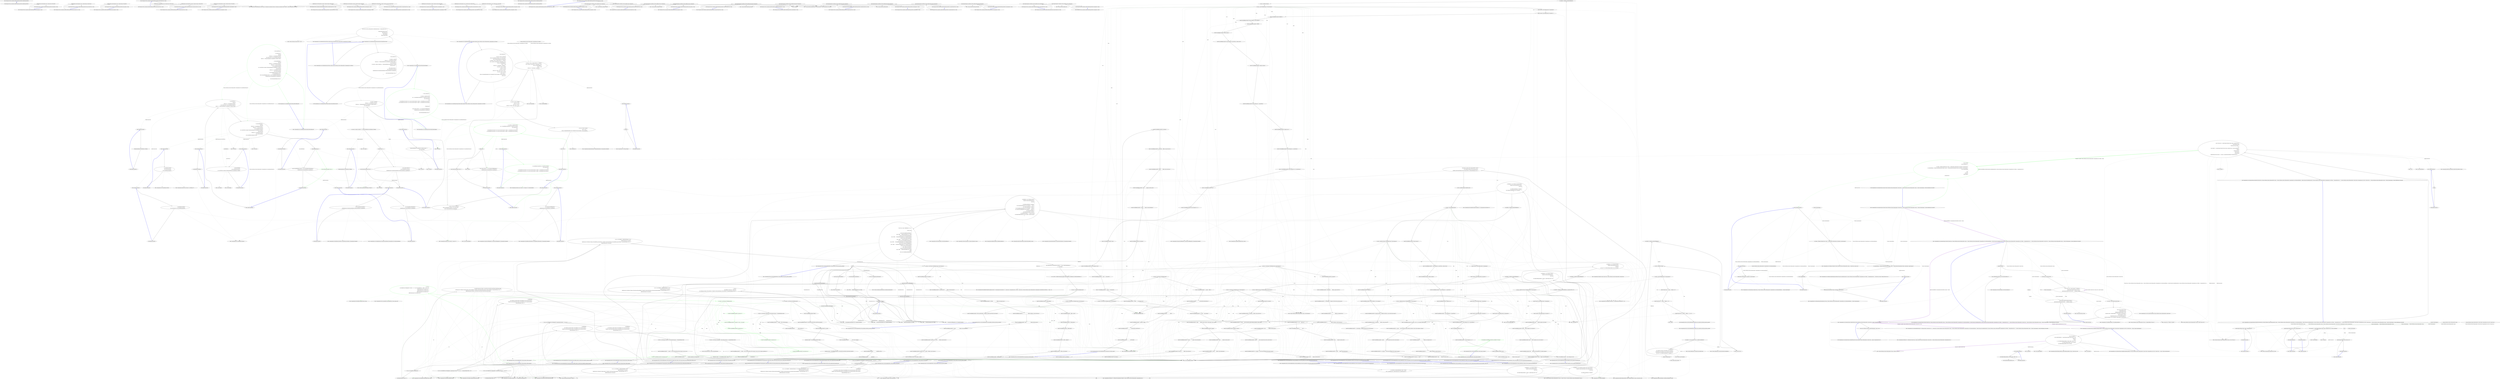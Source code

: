 digraph  {
n0 [cluster="Humanizer.Tests.Localisation.bnBD.DateHumanizeTests.DateHumanizeTests()", label="Entry Humanizer.Tests.Localisation.bnBD.DateHumanizeTests.DateHumanizeTests()", span="9-9"];
n1 [cluster="Humanizer.Tests.Localisation.bnBD.DateHumanizeTests.DateHumanizeTests()", label="Exit Humanizer.Tests.Localisation.bnBD.DateHumanizeTests.DateHumanizeTests()", span="9-9"];
n2 [cluster="Humanizer.Tests.Localisation.bnBD.DateHumanizeTests.DaysFromNow(int, string)", label="Entry Humanizer.Tests.Localisation.bnBD.DateHumanizeTests.DaysFromNow(int, string)", span="14-14"];
n3 [cluster="Humanizer.Tests.Localisation.bnBD.DateHumanizeTests.DaysFromNow(int, string)", label="DateHumanize.Verify(expected, days, TimeUnit.Day, Tense.Future)", span="16-16"];
n4 [cluster="Humanizer.Tests.Localisation.bnBD.DateHumanizeTests.DaysFromNow(int, string)", label="Exit Humanizer.Tests.Localisation.bnBD.DateHumanizeTests.DaysFromNow(int, string)", span="14-14"];
n5 [cluster="Humanizer.Tests.DateHumanize.Verify(string, int, Humanizer.Localisation.TimeUnit, Humanizer.Localisation.Tense, double?, System.Globalization.CultureInfo)", label="Entry Humanizer.Tests.DateHumanize.Verify(string, int, Humanizer.Localisation.TimeUnit, Humanizer.Localisation.Tense, double?, System.Globalization.CultureInfo)", span="30-30"];
n6 [cluster="Humanizer.Tests.Localisation.bnBD.DateHumanizeTests.DaysAgo(int, string)", label="Entry Humanizer.Tests.Localisation.bnBD.DateHumanizeTests.DaysAgo(int, string)", span="22-22"];
n7 [cluster="Humanizer.Tests.Localisation.bnBD.DateHumanizeTests.DaysAgo(int, string)", label="DateHumanize.Verify(expected, days, TimeUnit.Day, Tense.Past)", span="24-24"];
n8 [cluster="Humanizer.Tests.Localisation.bnBD.DateHumanizeTests.DaysAgo(int, string)", label="Exit Humanizer.Tests.Localisation.bnBD.DateHumanizeTests.DaysAgo(int, string)", span="22-22"];
n9 [cluster="Humanizer.Tests.Localisation.bnBD.DateHumanizeTests.HoursFromNow(int, string)", label="Entry Humanizer.Tests.Localisation.bnBD.DateHumanizeTests.HoursFromNow(int, string)", span="30-30"];
n10 [cluster="Humanizer.Tests.Localisation.bnBD.DateHumanizeTests.HoursFromNow(int, string)", label="DateHumanize.Verify(expected, hours, TimeUnit.Hour, Tense.Future)", span="32-32"];
n11 [cluster="Humanizer.Tests.Localisation.bnBD.DateHumanizeTests.HoursFromNow(int, string)", label="Exit Humanizer.Tests.Localisation.bnBD.DateHumanizeTests.HoursFromNow(int, string)", span="30-30"];
n12 [cluster="Humanizer.Tests.Localisation.bnBD.DateHumanizeTests.HoursAgo(int, string)", label="Entry Humanizer.Tests.Localisation.bnBD.DateHumanizeTests.HoursAgo(int, string)", span="38-38"];
n13 [cluster="Humanizer.Tests.Localisation.bnBD.DateHumanizeTests.HoursAgo(int, string)", label="DateHumanize.Verify(expected, hours, TimeUnit.Hour, Tense.Past)", span="40-40"];
n14 [cluster="Humanizer.Tests.Localisation.bnBD.DateHumanizeTests.HoursAgo(int, string)", label="Exit Humanizer.Tests.Localisation.bnBD.DateHumanizeTests.HoursAgo(int, string)", span="38-38"];
n15 [cluster="Humanizer.Tests.Localisation.bnBD.DateHumanizeTests.MinutesFromNow(int, string)", label="Entry Humanizer.Tests.Localisation.bnBD.DateHumanizeTests.MinutesFromNow(int, string)", span="46-46"];
n16 [cluster="Humanizer.Tests.Localisation.bnBD.DateHumanizeTests.MinutesFromNow(int, string)", label="DateHumanize.Verify(expected, minutes, TimeUnit.Minute, Tense.Future)", span="48-48"];
n17 [cluster="Humanizer.Tests.Localisation.bnBD.DateHumanizeTests.MinutesFromNow(int, string)", label="Exit Humanizer.Tests.Localisation.bnBD.DateHumanizeTests.MinutesFromNow(int, string)", span="46-46"];
n18 [cluster="Humanizer.Tests.Localisation.bnBD.DateHumanizeTests.MinutesAgo(int, string)", label="Entry Humanizer.Tests.Localisation.bnBD.DateHumanizeTests.MinutesAgo(int, string)", span="54-54"];
n19 [cluster="Humanizer.Tests.Localisation.bnBD.DateHumanizeTests.MinutesAgo(int, string)", label="DateHumanize.Verify(expected, minutes, TimeUnit.Minute, Tense.Past)", span="56-56"];
n20 [cluster="Humanizer.Tests.Localisation.bnBD.DateHumanizeTests.MinutesAgo(int, string)", label="Exit Humanizer.Tests.Localisation.bnBD.DateHumanizeTests.MinutesAgo(int, string)", span="54-54"];
n21 [cluster="Humanizer.Tests.Localisation.bnBD.DateHumanizeTests.MonthsFromNow(int, string)", label="Entry Humanizer.Tests.Localisation.bnBD.DateHumanizeTests.MonthsFromNow(int, string)", span="62-62"];
n22 [cluster="Humanizer.Tests.Localisation.bnBD.DateHumanizeTests.MonthsFromNow(int, string)", label="DateHumanize.Verify(expected, months, TimeUnit.Month, Tense.Future)", span="64-64"];
n23 [cluster="Humanizer.Tests.Localisation.bnBD.DateHumanizeTests.MonthsFromNow(int, string)", label="Exit Humanizer.Tests.Localisation.bnBD.DateHumanizeTests.MonthsFromNow(int, string)", span="62-62"];
n24 [cluster="Humanizer.Tests.Localisation.bnBD.DateHumanizeTests.MonthsAgo(int, string)", label="Entry Humanizer.Tests.Localisation.bnBD.DateHumanizeTests.MonthsAgo(int, string)", span="70-70"];
n25 [cluster="Humanizer.Tests.Localisation.bnBD.DateHumanizeTests.MonthsAgo(int, string)", label="DateHumanize.Verify(expected, months, TimeUnit.Month, Tense.Past)", span="72-72"];
n26 [cluster="Humanizer.Tests.Localisation.bnBD.DateHumanizeTests.MonthsAgo(int, string)", label="Exit Humanizer.Tests.Localisation.bnBD.DateHumanizeTests.MonthsAgo(int, string)", span="70-70"];
n27 [cluster="Humanizer.Tests.Localisation.bnBD.DateHumanizeTests.SecondsFromNow(int, string)", label="Entry Humanizer.Tests.Localisation.bnBD.DateHumanizeTests.SecondsFromNow(int, string)", span="78-78"];
n28 [cluster="Humanizer.Tests.Localisation.bnBD.DateHumanizeTests.SecondsFromNow(int, string)", label="DateHumanize.Verify(expected, seconds, TimeUnit.Second, Tense.Future)", span="80-80"];
n29 [cluster="Humanizer.Tests.Localisation.bnBD.DateHumanizeTests.SecondsFromNow(int, string)", label="Exit Humanizer.Tests.Localisation.bnBD.DateHumanizeTests.SecondsFromNow(int, string)", span="78-78"];
n30 [cluster="Humanizer.Tests.Localisation.bnBD.DateHumanizeTests.SecondsAgo(int, string)", label="Entry Humanizer.Tests.Localisation.bnBD.DateHumanizeTests.SecondsAgo(int, string)", span="86-86"];
n31 [cluster="Humanizer.Tests.Localisation.bnBD.DateHumanizeTests.SecondsAgo(int, string)", label="DateHumanize.Verify(expected, seconds, TimeUnit.Second, Tense.Past)", span="88-88"];
n32 [cluster="Humanizer.Tests.Localisation.bnBD.DateHumanizeTests.SecondsAgo(int, string)", label="Exit Humanizer.Tests.Localisation.bnBD.DateHumanizeTests.SecondsAgo(int, string)", span="86-86"];
n33 [cluster="Humanizer.Tests.Localisation.bnBD.DateHumanizeTests.YearsFromNow(int, string)", label="Entry Humanizer.Tests.Localisation.bnBD.DateHumanizeTests.YearsFromNow(int, string)", span="94-94"];
n34 [cluster="Humanizer.Tests.Localisation.bnBD.DateHumanizeTests.YearsFromNow(int, string)", label="DateHumanize.Verify(expected, years, TimeUnit.Year, Tense.Future)", span="96-96"];
n35 [cluster="Humanizer.Tests.Localisation.bnBD.DateHumanizeTests.YearsFromNow(int, string)", label="Exit Humanizer.Tests.Localisation.bnBD.DateHumanizeTests.YearsFromNow(int, string)", span="94-94"];
n36 [cluster="Humanizer.Tests.Localisation.bnBD.DateHumanizeTests.YearsAgo(int, string)", label="Entry Humanizer.Tests.Localisation.bnBD.DateHumanizeTests.YearsAgo(int, string)", span="102-102"];
n37 [cluster="Humanizer.Tests.Localisation.bnBD.DateHumanizeTests.YearsAgo(int, string)", label="DateHumanize.Verify(expected, years, TimeUnit.Year, Tense.Past)", span="104-104"];
n38 [cluster="Humanizer.Tests.Localisation.bnBD.DateHumanizeTests.YearsAgo(int, string)", label="Exit Humanizer.Tests.Localisation.bnBD.DateHumanizeTests.YearsAgo(int, string)", span="102-102"];
n39 [cluster="Humanizer.Tests.Localisation.bnBD.DateHumanizeTests.DateHumanizeTests()", label="Entry Humanizer.Tests.Localisation.bnBD.DateHumanizeTests.DateHumanizeTests()", span="115-115"];
n40 [cluster="Humanizer.Tests.Localisation.bnBD.DateHumanizeTests.DateHumanizeTests()", label="Exit Humanizer.Tests.Localisation.bnBD.DateHumanizeTests.DateHumanizeTests()", span="115-115"];
n41 [cluster="Humanizer.Tests.Localisation.bnBD.DateHumanizeTests.DaysFromNow(int, string)", label="Entry Humanizer.Tests.Localisation.bnBD.DateHumanizeTests.DaysFromNow(int, string)", span="120-120"];
n42 [cluster="Humanizer.Tests.Localisation.bnBD.DateHumanizeTests.DaysFromNow(int, string)", label="Assert.Equal(expected, DateTime.UtcNow.AddDays(days).Humanize())", span="122-122"];
n43 [cluster="Humanizer.Tests.Localisation.bnBD.DateHumanizeTests.DaysFromNow(int, string)", label="Exit Humanizer.Tests.Localisation.bnBD.DateHumanizeTests.DaysFromNow(int, string)", span="120-120"];
n44 [cluster="System.DateTime.AddDays(double)", label="Entry System.DateTime.AddDays(double)", span="0-0"];
n45 [cluster="System.DateTime.Humanize(bool, System.DateTime?, System.Globalization.CultureInfo)", label="Entry System.DateTime.Humanize(bool, System.DateTime?, System.Globalization.CultureInfo)", span="19-19"];
n46 [cluster="Unk.Equal", label="Entry Unk.Equal", span=""];
n47 [cluster="Humanizer.Tests.Localisation.bnBD.DateHumanizeTests.DaysAgo(int, string)", label="Entry Humanizer.Tests.Localisation.bnBD.DateHumanizeTests.DaysAgo(int, string)", span="128-128"];
n48 [cluster="Humanizer.Tests.Localisation.bnBD.DateHumanizeTests.DaysAgo(int, string)", label="Assert.Equal(expected, DateTime.UtcNow.AddDays(days).Humanize())", span="130-130"];
n49 [cluster="Humanizer.Tests.Localisation.bnBD.DateHumanizeTests.DaysAgo(int, string)", label="Exit Humanizer.Tests.Localisation.bnBD.DateHumanizeTests.DaysAgo(int, string)", span="128-128"];
n50 [cluster="Humanizer.Tests.Localisation.bnBD.DateHumanizeTests.HoursFromNow(int, string)", label="Entry Humanizer.Tests.Localisation.bnBD.DateHumanizeTests.HoursFromNow(int, string)", span="136-136"];
n51 [cluster="Humanizer.Tests.Localisation.bnBD.DateHumanizeTests.HoursFromNow(int, string)", label="Assert.Equal(expected, DateTime.UtcNow.AddHours(hours).Humanize())", span="138-138"];
n52 [cluster="Humanizer.Tests.Localisation.bnBD.DateHumanizeTests.HoursFromNow(int, string)", label="Exit Humanizer.Tests.Localisation.bnBD.DateHumanizeTests.HoursFromNow(int, string)", span="136-136"];
n53 [cluster="System.DateTime.AddHours(double)", label="Entry System.DateTime.AddHours(double)", span="0-0"];
n54 [cluster="Humanizer.Tests.Localisation.bnBD.DateHumanizeTests.HoursAgo(int, string)", label="Entry Humanizer.Tests.Localisation.bnBD.DateHumanizeTests.HoursAgo(int, string)", span="144-144"];
n55 [cluster="Humanizer.Tests.Localisation.bnBD.DateHumanizeTests.HoursAgo(int, string)", label="Assert.Equal(expected, DateTime.UtcNow.AddHours(hours).Humanize())", span="146-146"];
n56 [cluster="Humanizer.Tests.Localisation.bnBD.DateHumanizeTests.HoursAgo(int, string)", label="Exit Humanizer.Tests.Localisation.bnBD.DateHumanizeTests.HoursAgo(int, string)", span="144-144"];
n57 [cluster="Humanizer.Tests.Localisation.bnBD.DateHumanizeTests.MinutesFromNow(int, string)", label="Entry Humanizer.Tests.Localisation.bnBD.DateHumanizeTests.MinutesFromNow(int, string)", span="152-152"];
n58 [cluster="Humanizer.Tests.Localisation.bnBD.DateHumanizeTests.MinutesFromNow(int, string)", label="Assert.Equal(expected, DateTime.UtcNow.AddMinutes(minutes).Humanize())", span="154-154"];
n59 [cluster="Humanizer.Tests.Localisation.bnBD.DateHumanizeTests.MinutesFromNow(int, string)", label="Exit Humanizer.Tests.Localisation.bnBD.DateHumanizeTests.MinutesFromNow(int, string)", span="152-152"];
n60 [cluster="System.DateTime.AddMinutes(double)", label="Entry System.DateTime.AddMinutes(double)", span="0-0"];
n61 [cluster="Humanizer.Tests.Localisation.bnBD.DateHumanizeTests.MinutesAgo(int, string)", label="Entry Humanizer.Tests.Localisation.bnBD.DateHumanizeTests.MinutesAgo(int, string)", span="160-160"];
n62 [cluster="Humanizer.Tests.Localisation.bnBD.DateHumanizeTests.MinutesAgo(int, string)", label="Assert.Equal(expected, DateTime.UtcNow.AddMinutes(minutes).Humanize())", span="162-162"];
n63 [cluster="Humanizer.Tests.Localisation.bnBD.DateHumanizeTests.MinutesAgo(int, string)", label="Exit Humanizer.Tests.Localisation.bnBD.DateHumanizeTests.MinutesAgo(int, string)", span="160-160"];
n64 [cluster="Humanizer.Tests.Localisation.bnBD.DateHumanizeTests.MonthsFromNow(int, string)", label="Entry Humanizer.Tests.Localisation.bnBD.DateHumanizeTests.MonthsFromNow(int, string)", span="168-168"];
n65 [cluster="Humanizer.Tests.Localisation.bnBD.DateHumanizeTests.MonthsFromNow(int, string)", label="Assert.Equal(expected, DateTime.UtcNow.AddMonths(months).Humanize())", span="170-170"];
n66 [cluster="Humanizer.Tests.Localisation.bnBD.DateHumanizeTests.MonthsFromNow(int, string)", label="Exit Humanizer.Tests.Localisation.bnBD.DateHumanizeTests.MonthsFromNow(int, string)", span="168-168"];
n67 [cluster="System.DateTime.AddMonths(int)", label="Entry System.DateTime.AddMonths(int)", span="0-0"];
n68 [cluster="Humanizer.Tests.Localisation.bnBD.DateHumanizeTests.MonthsAgo(int, string)", label="Entry Humanizer.Tests.Localisation.bnBD.DateHumanizeTests.MonthsAgo(int, string)", span="176-176"];
n69 [cluster="Humanizer.Tests.Localisation.bnBD.DateHumanizeTests.MonthsAgo(int, string)", label="Assert.Equal(expected, DateTime.UtcNow.AddMonths(months).Humanize())", span="178-178"];
n70 [cluster="Humanizer.Tests.Localisation.bnBD.DateHumanizeTests.MonthsAgo(int, string)", label="Exit Humanizer.Tests.Localisation.bnBD.DateHumanizeTests.MonthsAgo(int, string)", span="176-176"];
n71 [cluster="Humanizer.Tests.Localisation.bnBD.DateHumanizeTests.SecondsFromNow(int, string)", label="Entry Humanizer.Tests.Localisation.bnBD.DateHumanizeTests.SecondsFromNow(int, string)", span="184-184"];
n72 [cluster="Humanizer.Tests.Localisation.bnBD.DateHumanizeTests.SecondsFromNow(int, string)", label="Assert.Equal(expected, DateTime.UtcNow.AddSeconds(seconds).Humanize())", span="186-186"];
n73 [cluster="Humanizer.Tests.Localisation.bnBD.DateHumanizeTests.SecondsFromNow(int, string)", label="Exit Humanizer.Tests.Localisation.bnBD.DateHumanizeTests.SecondsFromNow(int, string)", span="184-184"];
n74 [cluster="System.DateTime.AddSeconds(double)", label="Entry System.DateTime.AddSeconds(double)", span="0-0"];
n75 [cluster="Humanizer.Tests.Localisation.bnBD.DateHumanizeTests.SecondsAgo(int, string)", label="Entry Humanizer.Tests.Localisation.bnBD.DateHumanizeTests.SecondsAgo(int, string)", span="192-192"];
n76 [cluster="Humanizer.Tests.Localisation.bnBD.DateHumanizeTests.SecondsAgo(int, string)", label="Assert.Equal(expected, DateTime.UtcNow.AddSeconds(seconds).Humanize())", span="194-194"];
n77 [cluster="Humanizer.Tests.Localisation.bnBD.DateHumanizeTests.SecondsAgo(int, string)", label="Exit Humanizer.Tests.Localisation.bnBD.DateHumanizeTests.SecondsAgo(int, string)", span="192-192"];
n78 [cluster="Humanizer.Tests.Localisation.bnBD.DateHumanizeTests.YearsFromNow(int, string)", label="Entry Humanizer.Tests.Localisation.bnBD.DateHumanizeTests.YearsFromNow(int, string)", span="200-200"];
n79 [cluster="Humanizer.Tests.Localisation.bnBD.DateHumanizeTests.YearsFromNow(int, string)", label="Assert.Equal(expected, DateTime.UtcNow.AddYears(years).Humanize())", span="202-202"];
n80 [cluster="Humanizer.Tests.Localisation.bnBD.DateHumanizeTests.YearsFromNow(int, string)", label="Exit Humanizer.Tests.Localisation.bnBD.DateHumanizeTests.YearsFromNow(int, string)", span="200-200"];
n81 [cluster="System.DateTime.AddYears(int)", label="Entry System.DateTime.AddYears(int)", span="0-0"];
n82 [cluster="Humanizer.Tests.Localisation.bnBD.DateHumanizeTests.YearsAgo(int, string)", label="Entry Humanizer.Tests.Localisation.bnBD.DateHumanizeTests.YearsAgo(int, string)", span="208-208"];
n83 [cluster="Humanizer.Tests.Localisation.bnBD.DateHumanizeTests.YearsAgo(int, string)", label="Assert.Equal(expected, DateTime.UtcNow.AddYears(years).Humanize())", span="210-210"];
n84 [cluster="Humanizer.Tests.Localisation.bnBD.DateHumanizeTests.YearsAgo(int, string)", label="Exit Humanizer.Tests.Localisation.bnBD.DateHumanizeTests.YearsAgo(int, string)", span="208-208"];
d38 [cluster="CommandLine.Core.SpecificationPropertyRules.EnforceRequired()", color=green, community=0, label="0: return specProps =>\r\n            {\r\n                var setsWithTrue =\r\n                    specProps\r\n                        .Where(sp => sp.Specification.IsOption()\r\n                            && sp.Value.IsJust() && sp.Specification.Required)\r\n                        .Select(s => ((OptionSpecification)s.Specification).SetName).ToList();\r\n                \r\n                var requiredButEmpty =\r\n                    specProps\r\n                        .Where(sp => sp.Specification.IsOption())\r\n                        .Where(sp => sp.Value.IsNothing()\r\n                            && sp.Specification.Required\r\n                            && !setsWithTrue.Contains(((OptionSpecification)sp.Specification).SetName))\r\n                    .Concat(specProps\r\n                        .Where(sp => sp.Specification.IsValue()\r\n                            && sp.Value.IsNothing()\r\n                            && sp.Specification.Required)).ToList();\r\n                    if (requiredButEmpty.Any()) {\r\n                        return requiredButEmpty.Select(s =>new MissingRequiredOptionError(\r\n                            NameExtensions.FromSpecification(s.Specification)));\r\n                    }\r\n                    return Enumerable.Empty<Error>();\r\n                };", span="45-68"];
d5 [cluster="CommandLine.Core.SpecificationPropertyRules.EnforceRequired()", label="Entry CommandLine.Core.SpecificationPropertyRules.EnforceRequired()", span="43-43"];
d39 [cluster="CommandLine.Core.SpecificationPropertyRules.EnforceRequired()", label="Exit CommandLine.Core.SpecificationPropertyRules.EnforceRequired()", span="43-43"];
d41 [cluster="lambda expression", label="var setsWithTrue =\r\n                    specProps\r\n                        .Where(sp => sp.Specification.IsOption()\r\n                            && sp.Value.IsJust() && sp.Specification.Required)\r\n                        .Select(s => ((OptionSpecification)s.Specification).SetName).ToList()", span="47-51"];
d42 [cluster="lambda expression", label="var requiredButEmpty =\r\n                    specProps\r\n                        .Where(sp => sp.Specification.IsOption())\r\n                        .Where(sp => sp.Value.IsNothing()\r\n                            && sp.Specification.Required\r\n                            && !setsWithTrue.Contains(((OptionSpecification)sp.Specification).SetName))\r\n                    .Concat(specProps\r\n                        .Where(sp => sp.Specification.IsValue()\r\n                            && sp.Value.IsNothing()\r\n                            && sp.Specification.Required)).ToList()", span="53-62"];
d45 [cluster="lambda expression", color=green, community=0, label="0: return Enumerable.Empty<Error>();", span="67-67"];
d43 [cluster="lambda expression", label="requiredButEmpty.Any()", span="63-63"];
d46 [cluster="lambda expression", label="Exit lambda expression", span="45-68"];
d21 [cluster="System.Linq.Enumerable.Empty<TResult>()", label="Entry System.Linq.Enumerable.Empty<TResult>()", span="0-0"];
d75 [cluster="CommandLine.Core.SpecificationPropertyRules.EnforceRange()", color=green, community=0, label="0: return specProps =>\r\n                {\r\n                    var options = specProps.Where(\r\n                        sp => sp.Specification.TargetType == TargetType.Sequence\r\n                        && sp.Value.IsJust()\r\n                        && (\r\n                            (sp.Specification.Min.IsJust() && ((Array)sp.Value.FromJust()).Length < sp.Specification.Min.FromJust())\r\n                            || (sp.Specification.Max.IsJust() && ((Array)sp.Value.FromJust()).Length > sp.Specification.Max.FromJust())\r\n                        )\r\n                    );\r\n                    if (options.Any())\r\n                    {\r\n                        return options.Select(s => new SequenceOutOfRangeError(\r\n                            NameExtensions.FromSpecification(s.Specification)));\r\n                    }\r\n                    return Enumerable.Empty<Error>();\r\n                };", span="73-89"];
d6 [cluster="CommandLine.Core.SpecificationPropertyRules.EnforceRange()", label="Entry CommandLine.Core.SpecificationPropertyRules.EnforceRange()", span="71-71"];
d76 [cluster="CommandLine.Core.SpecificationPropertyRules.EnforceRange()", label="Exit CommandLine.Core.SpecificationPropertyRules.EnforceRange()", span="71-71"];
d78 [cluster="lambda expression", color=green, community=0, label="0: var options = specProps.Where(\r\n                        sp => sp.Specification.TargetType == TargetType.Sequence\r\n                        && sp.Value.IsJust()\r\n                        && (\r\n                            (sp.Specification.Min.IsJust() && ((Array)sp.Value.FromJust()).Length < sp.Specification.Min.FromJust())\r\n                            || (sp.Specification.Max.IsJust() && ((Array)sp.Value.FromJust()).Length > sp.Specification.Max.FromJust())\r\n                        )\r\n                    )", span="75-82"];
d77 [cluster="lambda expression", label="Entry lambda expression", span="73-89"];
d79 [cluster="lambda expression", label="options.Any()", span="83-83"];
d17 [cluster="Unk.Where", label="Entry Unk.Where", span=""];
d83 [cluster="lambda expression", label="Entry lambda expression", span="76-81"];
d80 [cluster="lambda expression", label="return options.Select(s => new SequenceOutOfRangeError(\r\n                            NameExtensions.FromSpecification(s.Specification)));", span="85-86"];
d84 [cluster="lambda expression", color=green, community=0, label="0: sp.Specification.TargetType == TargetType.Sequence\r\n                        && sp.Value.IsJust()\r\n                        && (\r\n                            (sp.Specification.Min.IsJust() && ((Array)sp.Value.FromJust()).Length < sp.Specification.Min.FromJust())\r\n                            || (sp.Specification.Max.IsJust() && ((Array)sp.Value.FromJust()).Length > sp.Specification.Max.FromJust())\r\n                        )", span="76-81"];
d85 [cluster="lambda expression", label="Exit lambda expression", span="76-81"];
d53 [cluster="CommandLine.Infrastructure.Maybe<T>.IsJust<T>()", label="Entry CommandLine.Infrastructure.Maybe<T>.IsJust<T>()", span="149-149"];
d86 [cluster="CommandLine.Infrastructure.Maybe<T>.FromJust<T>(System.Exception)", label="Entry CommandLine.Infrastructure.Maybe<T>.FromJust<T>(System.Exception)", span="134-134"];
d1 [cluster="CommandLine.Core.SpecificationPropertyRules.Lookup(System.Collections.Generic.IEnumerable<CommandLine.Core.Token>)", label="return new List<Func<IEnumerable<SpecificationProperty>, IEnumerable<Error>>>\r\n                {\r\n                    EnforceMutuallyExclusiveSet(),\r\n                    EnforceRequired(),\r\n                    EnforceRange(),\r\n                    EnforceSingle(tokens)\r\n                };", span="15-21"];
d40 [cluster="lambda expression", label="Entry lambda expression", span="45-68"];
d20 [cluster="Unk.Select", label="Entry Unk.Select", span=""];
d47 [cluster="Unk.ToList", label="Entry Unk.ToList", span=""];
d50 [cluster="lambda expression", label="Entry lambda expression", span="49-50"];
d54 [cluster="lambda expression", label="Entry lambda expression", span="51-51"];
d61 [cluster="lambda expression", label="sp.Value.IsNothing()\r\n                            && sp.Specification.Required\r\n                            && !setsWithTrue.Contains(((OptionSpecification)sp.Specification).SetName)", span="56-58"];
d48 [cluster="Unk.Concat", label="Entry Unk.Concat", span=""];
d57 [cluster="lambda expression", label="Entry lambda expression", span="55-55"];
d60 [cluster="lambda expression", label="Entry lambda expression", span="56-58"];
d65 [cluster="lambda expression", label="Entry lambda expression", span="60-62"];
d44 [cluster="lambda expression", label="return requiredButEmpty.Select(s =>new MissingRequiredOptionError(\r\n                            NameExtensions.FromSpecification(s.Specification)));", span="64-65"];
d49 [cluster="Unk.Any", label="Entry Unk.Any", span=""];
d15 [cluster="lambda expression", label="return Enumerable.Empty<Error>();", span="39-39"];
d81 [cluster="lambda expression", label="return Enumerable.Empty<Error>();", span="88-88"];
d82 [cluster="lambda expression", label="Exit lambda expression", span="73-89"];
d11 [cluster="lambda expression", label="var options = specProps\r\n                            .Where(sp => sp.Specification.IsOption())\r\n                            .Where(sp => ((OptionSpecification)sp.Specification).SetName.Length > 0\r\n                                   && sp.Value.IsJust())", span="28-31"];
d95 [cluster="lambda expression", label="var options = from t in tokens.Where(t => t.IsName())\r\n                                  join o in specs on t.Text equals o.UniqueName() into to\r\n                                  from o in to.DefaultIfEmpty()\r\n                                  where o != null\r\n                                  select new { o.ShortName, o.LongName }", span="99-103"];
d87 [cluster="lambda expression", label="Entry lambda expression", span="85-86"];
d51 [cluster="lambda expression", label="sp.Specification.IsOption()\r\n                            && sp.Value.IsJust() && sp.Specification.Required", span="49-50"];
d94 [cluster="lambda expression", label="var specs = from sp in specProps\r\n                                where sp.Specification.IsOption() && sp.Value.IsJust()\r\n                                select (OptionSpecification)sp.Specification", span="96-98"];
d0 [cluster="CommandLine.Core.SpecificationPropertyRules.Lookup(System.Collections.Generic.IEnumerable<CommandLine.Core.Token>)", label="Entry CommandLine.Core.SpecificationPropertyRules.Lookup(System.Collections.Generic.IEnumerable<CommandLine.Core.Token>)", span="12-12"];
d2 [cluster="CommandLine.Core.SpecificationPropertyRules.Lookup(System.Collections.Generic.IEnumerable<CommandLine.Core.Token>)", label="Exit CommandLine.Core.SpecificationPropertyRules.Lookup(System.Collections.Generic.IEnumerable<CommandLine.Core.Token>)", span="12-12"];
d3 [cluster="System.Collections.Generic.List<T>.List()", label="Entry System.Collections.Generic.List<T>.List()", span="0-0"];
d4 [cluster="CommandLine.Core.SpecificationPropertyRules.EnforceMutuallyExclusiveSet()", label="Entry CommandLine.Core.SpecificationPropertyRules.EnforceMutuallyExclusiveSet()", span="24-24"];
d7 [cluster="CommandLine.Core.SpecificationPropertyRules.EnforceSingle(System.Collections.Generic.IEnumerable<CommandLine.Core.Token>)", label="Entry CommandLine.Core.SpecificationPropertyRules.EnforceSingle(System.Collections.Generic.IEnumerable<CommandLine.Core.Token>)", span="92-92"];
d14 [cluster="lambda expression", label="return options.Select(s =>\r\n                            new MutuallyExclusiveSetError(\r\n                                NameExtensions.FromOptionSpecification((OptionSpecification)s.Specification)));", span="35-37"];
d52 [cluster="lambda expression", label="Exit lambda expression", span="49-50"];
d56 [cluster="lambda expression", label="Exit lambda expression", span="51-51"];
d55 [cluster="lambda expression", label="((OptionSpecification)s.Specification).SetName", span="51-51"];
d108 [label=setsWithTrue, span=""];
d62 [cluster="lambda expression", label="Exit lambda expression", span="56-58"];
d63 [cluster="Unk.IsNothing", label="Entry Unk.IsNothing", span=""];
d64 [cluster="Unk.Contains", label="Entry Unk.Contains", span=""];
d59 [cluster="lambda expression", label="Exit lambda expression", span="55-55"];
d58 [cluster="lambda expression", label="sp.Specification.IsOption()", span="55-55"];
d67 [cluster="lambda expression", label="Exit lambda expression", span="60-62"];
d66 [cluster="lambda expression", label="sp.Specification.IsValue()\r\n                            && sp.Value.IsNothing()\r\n                            && sp.Specification.Required", span="60-62"];
d70 [cluster="lambda expression", label="Entry lambda expression", span="64-65"];
d13 [cluster="lambda expression", label="groups.Count() > 1", span="33-33"];
d16 [cluster="lambda expression", label="Exit lambda expression", span="26-40"];
d8 [cluster="CommandLine.Core.SpecificationPropertyRules.EnforceMutuallyExclusiveSet()", label="return specProps =>\r\n                {\r\n                    var options = specProps\r\n                            .Where(sp => sp.Specification.IsOption())\r\n                            .Where(sp => ((OptionSpecification)sp.Specification).SetName.Length > 0\r\n                                   && sp.Value.IsJust());\r\n                    var groups = options.GroupBy(g => ((OptionSpecification)g.Specification).SetName);\r\n                    if (groups.Count() > 1)\r\n                    {\r\n                        return options.Select(s =>\r\n                            new MutuallyExclusiveSetError(\r\n                                NameExtensions.FromOptionSpecification((OptionSpecification)s.Specification)));\r\n                    }\r\n                    return Enumerable.Empty<Error>();\r\n                };", span="26-40"];
d10 [cluster="lambda expression", label="Entry lambda expression", span="26-40"];
d12 [cluster="lambda expression", label="var groups = options.GroupBy(g => ((OptionSpecification)g.Specification).SetName)", span="32-32"];
d22 [cluster="lambda expression", label="Entry lambda expression", span="29-29"];
d26 [cluster="lambda expression", label="Entry lambda expression", span="30-31"];
d109 [label="System.Collections.Generic.IEnumerable<CommandLine.Core.Token>", span=""];
d96 [cluster="lambda expression", label="var groups = from x in options\r\n                                 group x by x into g\r\n                                 let count = g.Count()\r\n                                 select new { Value = g.Key, Count = count }", span="104-107"];
d100 [cluster="Unk.UniqueName", label="Entry Unk.UniqueName", span=""];
d101 [cluster="Unk.DefaultIfEmpty", label="Entry Unk.DefaultIfEmpty", span=""];
d104 [cluster="lambda expression", label="Entry lambda expression", span="99-99"];
d89 [cluster="lambda expression", label="Exit lambda expression", span="85-86"];
d88 [cluster="lambda expression", label="new SequenceOutOfRangeError(\r\n                            NameExtensions.FromSpecification(s.Specification))", span="85-86"];
d25 [cluster="CommandLine.Core.Specification.IsOption()", label="Entry CommandLine.Core.Specification.IsOption()", span="10-10"];
d91 [cluster="CommandLine.Core.SpecificationPropertyRules.EnforceSingle(System.Collections.Generic.IEnumerable<CommandLine.Core.Token>)", label="return specProps =>\r\n                {\r\n                    var specs = from sp in specProps\r\n                                where sp.Specification.IsOption() && sp.Value.IsJust()\r\n                                select (OptionSpecification)sp.Specification;\r\n                    var options = from t in tokens.Where(t => t.IsName())\r\n                                  join o in specs on t.Text equals o.UniqueName() into to\r\n                                  from o in to.DefaultIfEmpty()\r\n                                  where o != null\r\n                                  select new { o.ShortName, o.LongName };\r\n                    var groups = from x in options\r\n                                 group x by x into g\r\n                                 let count = g.Count()\r\n                                 select new { Value = g.Key, Count = count };\r\n                    var errors = from y in groups\r\n                                 where y.Count > 1\r\n                                 select new RepeatedOptionError(new NameInfo(y.Value.ShortName, y.Value.LongName));\r\n                    return errors;\r\n                };", span="94-112"];
d93 [cluster="lambda expression", label="Entry lambda expression", span="94-112"];
d9 [cluster="CommandLine.Core.SpecificationPropertyRules.EnforceMutuallyExclusiveSet()", label="Exit CommandLine.Core.SpecificationPropertyRules.EnforceMutuallyExclusiveSet()", span="24-24"];
d92 [cluster="CommandLine.Core.SpecificationPropertyRules.EnforceSingle(System.Collections.Generic.IEnumerable<CommandLine.Core.Token>)", label="Exit CommandLine.Core.SpecificationPropertyRules.EnforceSingle(System.Collections.Generic.IEnumerable<CommandLine.Core.Token>)", span="92-92"];
d33 [cluster="lambda expression", label="Entry lambda expression", span="35-37"];
d68 [cluster="CommandLine.Core.Specification.IsValue()", label="Entry CommandLine.Core.Specification.IsValue()", span="15-15"];
d69 [cluster="CommandLine.Infrastructure.Maybe<T>.IsNothing<T>()", label="Entry CommandLine.Infrastructure.Maybe<T>.IsNothing<T>()", span="144-144"];
d72 [cluster="lambda expression", label="Exit lambda expression", span="64-65"];
d71 [cluster="lambda expression", label="new MissingRequiredOptionError(\r\n                            NameExtensions.FromSpecification(s.Specification))", span="64-65"];
d19 [cluster="Unk.Count", label="Entry Unk.Count", span=""];
d18 [cluster="Unk.GroupBy", label="Entry Unk.GroupBy", span=""];
d30 [cluster="lambda expression", label="Entry lambda expression", span="32-32"];
d24 [cluster="lambda expression", label="Exit lambda expression", span="29-29"];
d23 [cluster="lambda expression", label="sp.Specification.IsOption()", span="29-29"];
d28 [cluster="lambda expression", label="Exit lambda expression", span="30-31"];
d27 [cluster="lambda expression", label="((OptionSpecification)sp.Specification).SetName.Length > 0\r\n                                   && sp.Value.IsJust()", span="30-31"];
d97 [cluster="lambda expression", label="var errors = from y in groups\r\n                                 where y.Count > 1\r\n                                 select new RepeatedOptionError(new NameInfo(y.Value.ShortName, y.Value.LongName))", span="108-110"];
d106 [cluster="lambda expression", label="Exit lambda expression", span="99-99"];
d105 [cluster="lambda expression", label="t.IsName()", span="99-99"];
d90 [cluster="CommandLine.SequenceOutOfRangeError.SequenceOutOfRangeError(CommandLine.NameInfo)", label="Entry CommandLine.SequenceOutOfRangeError.SequenceOutOfRangeError(CommandLine.NameInfo)", span="324-324"];
d74 [cluster="Unk.FromSpecification", label="Entry Unk.FromSpecification", span=""];
d99 [cluster="lambda expression", label="Exit lambda expression", span="94-112"];
d35 [cluster="lambda expression", label="Exit lambda expression", span="35-37"];
d34 [cluster="lambda expression", label="new MutuallyExclusiveSetError(\r\n                                NameExtensions.FromOptionSpecification((OptionSpecification)s.Specification))", span="36-37"];
d73 [cluster="CommandLine.MissingRequiredOptionError.MissingRequiredOptionError(CommandLine.NameInfo)", label="Entry CommandLine.MissingRequiredOptionError.MissingRequiredOptionError(CommandLine.NameInfo)", span="291-291"];
d32 [cluster="lambda expression", label="Exit lambda expression", span="32-32"];
d31 [cluster="lambda expression", label="((OptionSpecification)g.Specification).SetName", span="32-32"];
d29 [cluster="Unk.IsJust", label="Entry Unk.IsJust", span=""];
d98 [cluster="lambda expression", label="return errors;", span="111-111"];
d102 [cluster="CommandLine.RepeatedOptionError.RepeatedOptionError(CommandLine.NameInfo)", label="Entry CommandLine.RepeatedOptionError.RepeatedOptionError(CommandLine.NameInfo)", span="335-335"];
d103 [cluster="NameInfo.cstr", label="Entry NameInfo.cstr", span=""];
d107 [cluster="CommandLine.Core.Token.IsName()", label="Entry CommandLine.Core.Token.IsName()", span="68-68"];
d36 [cluster="CommandLine.MutuallyExclusiveSetError.MutuallyExclusiveSetError(CommandLine.NameInfo)", label="Entry CommandLine.MutuallyExclusiveSetError.MutuallyExclusiveSetError(CommandLine.NameInfo)", span="302-302"];
d37 [cluster="CommandLine.Core.NameExtensions.FromOptionSpecification(CommandLine.Core.OptionSpecification)", label="Entry CommandLine.Core.NameExtensions.FromOptionSpecification(CommandLine.Core.OptionSpecification)", span="15-15"];
m1_51 [cluster="CommandLine.Tests.Unit.Text.HelpTextTests.Create_instance_with_enum_options_disabled()", file="TokenGroup.cs", label="Entry CommandLine.Tests.Unit.Text.HelpTextTests.Create_instance_with_enum_options_disabled()", span="95-95"];
m1_52 [cluster="CommandLine.Tests.Unit.Text.HelpTextTests.Create_instance_with_enum_options_disabled()", file="TokenGroup.cs", label="var sut = new HelpText { AddDashesToOption = true }\r\n                .AddPreOptionsLine(''pre-options'')\r\n                .AddOptions(new NotParsed<Options_With_Enum_Having_HelpText>(TypeInfo.Create(typeof(Options_With_Enum_Having_HelpText)), Enumerable.Empty<Error>()))\r\n                .AddPostOptionsLine(''post-options'')", span="99-102"];
m1_53 [cluster="CommandLine.Tests.Unit.Text.HelpTextTests.Create_instance_with_enum_options_disabled()", file="TokenGroup.cs", label="var lines = sut.ToString().ToNotEmptyLines().TrimStringArray()", span="106-106"];
m1_54 [cluster="CommandLine.Tests.Unit.Text.HelpTextTests.Create_instance_with_enum_options_disabled()", file="TokenGroup.cs", label="lines[0].ShouldBeEquivalentTo(''pre-options'')", span="107-107"];
m1_55 [cluster="CommandLine.Tests.Unit.Text.HelpTextTests.Create_instance_with_enum_options_disabled()", file="TokenGroup.cs", label="lines[1].ShouldBeEquivalentTo(''--stringvalue    Define a string value here.'')", span="108-108"];
m1_56 [cluster="CommandLine.Tests.Unit.Text.HelpTextTests.Create_instance_with_enum_options_disabled()", file="TokenGroup.cs", label="lines[2].ShouldBeEquivalentTo(''--shape          Define a enum value here.'')", span="109-109"];
m1_57 [cluster="CommandLine.Tests.Unit.Text.HelpTextTests.Create_instance_with_enum_options_disabled()", file="TokenGroup.cs", label="lines[3].ShouldBeEquivalentTo(''--help           Display this help screen.'')", span="110-110"];
m1_58 [cluster="CommandLine.Tests.Unit.Text.HelpTextTests.Create_instance_with_enum_options_disabled()", file="TokenGroup.cs", label="lines[4].ShouldBeEquivalentTo(''--version        Display version information.'')", span="111-111"];
m1_59 [cluster="CommandLine.Tests.Unit.Text.HelpTextTests.Create_instance_with_enum_options_disabled()", file="TokenGroup.cs", label="lines[5].ShouldBeEquivalentTo(''post-options'')", span="112-112"];
m1_60 [cluster="CommandLine.Tests.Unit.Text.HelpTextTests.Create_instance_with_enum_options_disabled()", file="TokenGroup.cs", label="Exit CommandLine.Tests.Unit.Text.HelpTextTests.Create_instance_with_enum_options_disabled()", span="95-95"];
m1_16 [cluster="CommandLine.Text.HelpText.HelpText(string, string)", file="TokenGroup.cs", label="Entry CommandLine.Text.HelpText.HelpText(string, string)", span="83-83"];
m1_79 [cluster="CommandLine.Tests.Unit.Text.HelpTextTests.When_help_text_is_longer_than_width_it_will_wrap_around_as_if_in_a_column_given_width_of_100()", file="TokenGroup.cs", label="Entry CommandLine.Tests.Unit.Text.HelpTextTests.When_help_text_is_longer_than_width_it_will_wrap_around_as_if_in_a_column_given_width_of_100()", span="158-158"];
m1_82 [cluster="CommandLine.Tests.Unit.Text.HelpTextTests.When_help_text_is_longer_than_width_it_will_wrap_around_as_if_in_a_column_given_width_of_100()", file="TokenGroup.cs", label="var lines = sut.ToString().Split(new[] { Environment.NewLine }, StringSplitOptions.None)", span="169-169"];
m1_83 [cluster="CommandLine.Tests.Unit.Text.HelpTextTests.When_help_text_is_longer_than_width_it_will_wrap_around_as_if_in_a_column_given_width_of_100()", file="TokenGroup.cs", label="lines[2].ShouldBeEquivalentTo(''  v, verbose    This is the description of the verbosity to test out the wrapping capabilities of '')", span="170-170"];
m1_84 [cluster="CommandLine.Tests.Unit.Text.HelpTextTests.When_help_text_is_longer_than_width_it_will_wrap_around_as_if_in_a_column_given_width_of_100()", file="TokenGroup.cs", label="lines[3].ShouldBeEquivalentTo(''                the Help Text.'')", span="172-172"];
m1_80 [cluster="CommandLine.Tests.Unit.Text.HelpTextTests.When_help_text_is_longer_than_width_it_will_wrap_around_as_if_in_a_column_given_width_of_100()", file="TokenGroup.cs", label="var sut = new HelpText(new HeadingInfo(''CommandLine.Tests.dll'', ''1.9.4.131'')) { MaximumDisplayWidth = 100}", span="162-162"];
m1_81 [cluster="CommandLine.Tests.Unit.Text.HelpTextTests.When_help_text_is_longer_than_width_it_will_wrap_around_as_if_in_a_column_given_width_of_100()", file="TokenGroup.cs", label="sut.AddOptions(\r\n                new NotParsed<Simple_Options_With_HelpText_Set_To_Long_Description>(\r\n                    TypeInfo.Create(typeof(Simple_Options_With_HelpText_Set_To_Long_Description)),\r\n                    Enumerable.Empty<Error>()))", span="163-166"];
m1_85 [cluster="CommandLine.Tests.Unit.Text.HelpTextTests.When_help_text_is_longer_than_width_it_will_wrap_around_as_if_in_a_column_given_width_of_100()", file="TokenGroup.cs", label="Exit CommandLine.Tests.Unit.Text.HelpTextTests.When_help_text_is_longer_than_width_it_will_wrap_around_as_if_in_a_column_given_width_of_100()", span="158-158"];
m1_141 [cluster="CommandLine.Text.HelpText.RenderParsingErrorsText<T>(CommandLine.ParserResult<T>, System.Func<CommandLine.Error, string>, System.Func<System.Collections.Generic.IEnumerable<CommandLine.MutuallyExclusiveSetError>, string>, int)", file="TokenGroup.cs", label="Entry CommandLine.Text.HelpText.RenderParsingErrorsText<T>(CommandLine.ParserResult<T>, System.Func<CommandLine.Error, string>, System.Func<System.Collections.Generic.IEnumerable<CommandLine.MutuallyExclusiveSetError>, string>, int)", span="471-471"];
m1_22 [cluster="CommandLine.Tests.Unit.Text.HelpTextTests.Create_instance_with_options()", file="TokenGroup.cs", label="Entry CommandLine.Tests.Unit.Text.HelpTextTests.Create_instance_with_options()", span="47-47"];
m1_23 [cluster="CommandLine.Tests.Unit.Text.HelpTextTests.Create_instance_with_options()", file="TokenGroup.cs", label="var sut = new HelpText { AddDashesToOption = true }\r\n                .AddPreOptionsLine(''pre-options'')\r\n                .AddOptions(new NotParsed<Simple_Options>(TypeInfo.Create(typeof(Simple_Options)), Enumerable.Empty<Error>()))\r\n                .AddPostOptionsLine(''post-options'')", span="51-54"];
m1_24 [cluster="CommandLine.Tests.Unit.Text.HelpTextTests.Create_instance_with_options()", file="TokenGroup.cs", label="var lines = sut.ToString().ToNotEmptyLines().TrimStringArray()", span="58-58"];
m1_25 [cluster="CommandLine.Tests.Unit.Text.HelpTextTests.Create_instance_with_options()", file="TokenGroup.cs", label="lines[0].ShouldBeEquivalentTo(''pre-options'')", span="59-59"];
m1_26 [cluster="CommandLine.Tests.Unit.Text.HelpTextTests.Create_instance_with_options()", file="TokenGroup.cs", label="lines[1].ShouldBeEquivalentTo(''--stringvalue         Define a string value here.'')", span="60-60"];
m1_27 [cluster="CommandLine.Tests.Unit.Text.HelpTextTests.Create_instance_with_options()", file="TokenGroup.cs", label="lines[2].ShouldBeEquivalentTo(''-s, --shortandlong    Example with both short and long name.'')", span="61-61"];
m1_28 [cluster="CommandLine.Tests.Unit.Text.HelpTextTests.Create_instance_with_options()", file="TokenGroup.cs", label="lines[3].ShouldBeEquivalentTo(''-i                    Define a int sequence here.'')", span="62-62"];
m1_29 [cluster="CommandLine.Tests.Unit.Text.HelpTextTests.Create_instance_with_options()", file="TokenGroup.cs", label="lines[4].ShouldBeEquivalentTo(''-x                    Define a boolean or switch value here.'')", span="63-63"];
m1_30 [cluster="CommandLine.Tests.Unit.Text.HelpTextTests.Create_instance_with_options()", file="TokenGroup.cs", label="lines[5].ShouldBeEquivalentTo(''--help                Display this help screen.'')", span="64-64"];
m1_31 [cluster="CommandLine.Tests.Unit.Text.HelpTextTests.Create_instance_with_options()", file="TokenGroup.cs", label="lines[6].ShouldBeEquivalentTo(''--version             Display version information.'')", span="65-65"];
m1_32 [cluster="CommandLine.Tests.Unit.Text.HelpTextTests.Create_instance_with_options()", file="TokenGroup.cs", label="lines[7].ShouldBeEquivalentTo(''value pos. 0          Define a long value here.'')", span="66-66"];
m1_33 [cluster="CommandLine.Tests.Unit.Text.HelpTextTests.Create_instance_with_options()", file="TokenGroup.cs", label="lines[8].ShouldBeEquivalentTo(''post-options'')", span="67-67"];
m1_34 [cluster="CommandLine.Tests.Unit.Text.HelpTextTests.Create_instance_with_options()", file="TokenGroup.cs", label="Exit CommandLine.Tests.Unit.Text.HelpTextTests.Create_instance_with_options()", span="47-47"];
m1_86 [cluster="CommandLine.Tests.Unit.Text.HelpTextTests.When_help_text_has_hidden_option_it_should_not_be_added_to_help_text_output()", file="TokenGroup.cs", label="Entry CommandLine.Tests.Unit.Text.HelpTextTests.When_help_text_has_hidden_option_it_should_not_be_added_to_help_text_output()", span="177-177"];
m1_89 [cluster="CommandLine.Tests.Unit.Text.HelpTextTests.When_help_text_has_hidden_option_it_should_not_be_added_to_help_text_output()", file="TokenGroup.cs", label="var lines = sut.ToString().Split(new[] { Environment.NewLine }, StringSplitOptions.None)", span="188-188"];
m1_90 [cluster="CommandLine.Tests.Unit.Text.HelpTextTests.When_help_text_has_hidden_option_it_should_not_be_added_to_help_text_output()", file="TokenGroup.cs", label="lines[2].ShouldBeEquivalentTo(''  v, verbose    This is the description of the verbosity to test out the '')", span="189-189"];
m1_91 [cluster="CommandLine.Tests.Unit.Text.HelpTextTests.When_help_text_has_hidden_option_it_should_not_be_added_to_help_text_output()", file="TokenGroup.cs", label="lines[3].ShouldBeEquivalentTo(''                wrapping capabilities of the Help Text.'')", span="191-191"];
m1_87 [cluster="CommandLine.Tests.Unit.Text.HelpTextTests.When_help_text_has_hidden_option_it_should_not_be_added_to_help_text_output()", file="TokenGroup.cs", label="var sut = new HelpText(new HeadingInfo(''CommandLine.Tests.dll'', ''1.9.4.131''))", span="181-181"];
m1_88 [cluster="CommandLine.Tests.Unit.Text.HelpTextTests.When_help_text_has_hidden_option_it_should_not_be_added_to_help_text_output()", file="TokenGroup.cs", label="sut.AddOptions(\r\n                new NotParsed<Simple_Options_With_HelpText_Set_To_Long_Description>(\r\n                    TypeInfo.Create(typeof(Simple_Options_With_HelpText_Set_To_Long_Description)),\r\n                    Enumerable.Empty<Error>()))", span="182-185"];
m1_92 [cluster="CommandLine.Tests.Unit.Text.HelpTextTests.When_help_text_has_hidden_option_it_should_not_be_added_to_help_text_output()", file="TokenGroup.cs", label="Exit CommandLine.Tests.Unit.Text.HelpTextTests.When_help_text_has_hidden_option_it_should_not_be_added_to_help_text_output()", span="177-177"];
m1_249 [cluster="CommandLine.Text.HelpText.RenderUsageText<T>(CommandLine.ParserResult<T>)", file="TokenGroup.cs", label="Entry CommandLine.Text.HelpText.RenderUsageText<T>(CommandLine.ParserResult<T>)", span="529-529"];
m1_93 [cluster="CommandLine.Tests.Unit.Text.HelpTextTests.Long_help_text_without_spaces()", file="TokenGroup.cs", label="Entry CommandLine.Tests.Unit.Text.HelpTextTests.Long_help_text_without_spaces()", span="196-196"];
m1_97 [cluster="CommandLine.Tests.Unit.Text.HelpTextTests.Long_help_text_without_spaces()", file="TokenGroup.cs", label="var lines = sut.ToString().ToNotEmptyLines()", span="208-208"];
m1_98 [cluster="CommandLine.Tests.Unit.Text.HelpTextTests.Long_help_text_without_spaces()", file="TokenGroup.cs", label="lines[1].ShouldBeEquivalentTo(''  v, verbose    Before '')", span="209-209"];
m1_99 [cluster="CommandLine.Tests.Unit.Text.HelpTextTests.Long_help_text_without_spaces()", file="TokenGroup.cs", label="lines[2].ShouldBeEquivalentTo(''                012345678901234567890123'')", span="210-210"];
m1_100 [cluster="CommandLine.Tests.Unit.Text.HelpTextTests.Long_help_text_without_spaces()", file="TokenGroup.cs", label="lines[3].ShouldBeEquivalentTo(''                After'')", span="211-211"];
m1_101 [cluster="CommandLine.Tests.Unit.Text.HelpTextTests.Long_help_text_without_spaces()", file="TokenGroup.cs", label="lines[4].ShouldBeEquivalentTo(''  input-file    Before '')", span="212-212"];
m1_102 [cluster="CommandLine.Tests.Unit.Text.HelpTextTests.Long_help_text_without_spaces()", file="TokenGroup.cs", label="lines[5].ShouldBeEquivalentTo(''                012345678901234567890123'')", span="213-213"];
m1_103 [cluster="CommandLine.Tests.Unit.Text.HelpTextTests.Long_help_text_without_spaces()", file="TokenGroup.cs", label="lines[6].ShouldBeEquivalentTo(''                456789 After'')", span="214-214"];
m1_94 [cluster="CommandLine.Tests.Unit.Text.HelpTextTests.Long_help_text_without_spaces()", file="TokenGroup.cs", label="var sut = new HelpText(new HeadingInfo(''CommandLine.Tests.dll'', ''1.9.4.131''))", span="200-200"];
m1_96 [cluster="CommandLine.Tests.Unit.Text.HelpTextTests.Long_help_text_without_spaces()", file="TokenGroup.cs", label="sut.AddOptions(\r\n                new NotParsed<Simple_Options_With_HelpText_Set_To_Long_Description_Without_Spaces>(\r\n                    TypeInfo.Create(typeof(Simple_Options_With_HelpText_Set_To_Long_Description_Without_Spaces)),\r\n                    Enumerable.Empty<Error>()))", span="202-205"];
m1_95 [cluster="CommandLine.Tests.Unit.Text.HelpTextTests.Long_help_text_without_spaces()", file="TokenGroup.cs", label="sut.MaximumDisplayWidth = 40", span="201-201"];
m1_104 [cluster="CommandLine.Tests.Unit.Text.HelpTextTests.Long_help_text_without_spaces()", file="TokenGroup.cs", label="Exit CommandLine.Tests.Unit.Text.HelpTextTests.Long_help_text_without_spaces()", span="196-196"];
m1_218 [cluster="System.Collections.Generic.IEnumerable<TSource>.Concat<TSource>(System.Collections.Generic.IEnumerable<TSource>)", file="TokenGroup.cs", label="Entry System.Collections.Generic.IEnumerable<TSource>.Concat<TSource>(System.Collections.Generic.IEnumerable<TSource>)", span="0-0"];
m1_131 [cluster="CommandLine.BadFormatTokenError.BadFormatTokenError(string)", file="TokenGroup.cs", label="Entry CommandLine.BadFormatTokenError.BadFormatTokenError(string)", span="221-221"];
m1_220 [cluster="CommandLine.Tests.Unit.Text.HelpTextTests.Create_instance_with_options_and_values()", file="TokenGroup.cs", label="Entry CommandLine.Tests.Unit.Text.HelpTextTests.Create_instance_with_options_and_values()", span="435-435"];
m1_221 [cluster="CommandLine.Tests.Unit.Text.HelpTextTests.Create_instance_with_options_and_values()", file="TokenGroup.cs", label="var sut = new HelpText { AddDashesToOption = true }\r\n                .AddPreOptionsLine(''pre-options'')\r\n                .AddOptions(new NotParsed<Options_With_HelpText_And_MetaValue>(TypeInfo.Create(typeof(Options_With_HelpText_And_MetaValue)), Enumerable.Empty<Error>()))\r\n                .AddPostOptionsLine(''post-options'')", span="439-442"];
m1_222 [cluster="CommandLine.Tests.Unit.Text.HelpTextTests.Create_instance_with_options_and_values()", file="TokenGroup.cs", label="var lines = sut.ToString().ToNotEmptyLines().TrimStringArray()", span="446-446"];
m1_223 [cluster="CommandLine.Tests.Unit.Text.HelpTextTests.Create_instance_with_options_and_values()", file="TokenGroup.cs", label="lines[0].ShouldBeEquivalentTo(''pre-options'')", span="447-447"];
m1_224 [cluster="CommandLine.Tests.Unit.Text.HelpTextTests.Create_instance_with_options_and_values()", file="TokenGroup.cs", label="lines[1].ShouldBeEquivalentTo(''--stringvalue=STR            Define a string value here.'')", span="448-448"];
m1_225 [cluster="CommandLine.Tests.Unit.Text.HelpTextTests.Create_instance_with_options_and_values()", file="TokenGroup.cs", label="lines[2].ShouldBeEquivalentTo(''-i INTSEQ                    Define a int sequence here.'')", span="449-449"];
m1_226 [cluster="CommandLine.Tests.Unit.Text.HelpTextTests.Create_instance_with_options_and_values()", file="TokenGroup.cs", label="lines[3].ShouldBeEquivalentTo(''-x                           Define a boolean or switch value here.'')", span="450-450"];
m1_227 [cluster="CommandLine.Tests.Unit.Text.HelpTextTests.Create_instance_with_options_and_values()", file="TokenGroup.cs", label="lines[4].ShouldBeEquivalentTo(''--help                       Display this help screen.'')", span="451-451"];
m1_228 [cluster="CommandLine.Tests.Unit.Text.HelpTextTests.Create_instance_with_options_and_values()", file="TokenGroup.cs", label="lines[5].ShouldBeEquivalentTo(''--version                    Display version information.'')", span="452-452"];
m1_229 [cluster="CommandLine.Tests.Unit.Text.HelpTextTests.Create_instance_with_options_and_values()", file="TokenGroup.cs", label="lines[6].ShouldBeEquivalentTo(''number (pos. 0) NUM          Define a long value here.'')", span="453-453"];
m1_230 [cluster="CommandLine.Tests.Unit.Text.HelpTextTests.Create_instance_with_options_and_values()", file="TokenGroup.cs", label="lines[7].ShouldBeEquivalentTo(''paintcolor (pos. 1) COLOR    Define a color value here.'')", span="454-454"];
m1_231 [cluster="CommandLine.Tests.Unit.Text.HelpTextTests.Create_instance_with_options_and_values()", file="TokenGroup.cs", label="lines[8].ShouldBeEquivalentTo(''post-options'', lines[8])", span="455-455"];
m1_232 [cluster="CommandLine.Tests.Unit.Text.HelpTextTests.Create_instance_with_options_and_values()", file="TokenGroup.cs", label="Exit CommandLine.Tests.Unit.Text.HelpTextTests.Create_instance_with_options_and_values()", span="435-435"];
m1_164 [cluster="CommandLine.Tests.Unit.Text.HelpTextTests.Invoke_AutoBuild_for_Options_returns_appropriate_formatted_text()", file="TokenGroup.cs", label="Entry CommandLine.Tests.Unit.Text.HelpTextTests.Invoke_AutoBuild_for_Options_returns_appropriate_formatted_text()", span="301-301"];
m1_167 [cluster="CommandLine.Tests.Unit.Text.HelpTextTests.Invoke_AutoBuild_for_Options_returns_appropriate_formatted_text()", file="TokenGroup.cs", label="var lines = helpText.ToString().ToNotEmptyLines().TrimStringArray()", span="316-316"];
m1_170 [cluster="CommandLine.Tests.Unit.Text.HelpTextTests.Invoke_AutoBuild_for_Options_returns_appropriate_formatted_text()", file="TokenGroup.cs", label="lines[2].ShouldBeEquivalentTo(''ERROR(S):'')", span="325-325"];
m1_171 [cluster="CommandLine.Tests.Unit.Text.HelpTextTests.Invoke_AutoBuild_for_Options_returns_appropriate_formatted_text()", file="TokenGroup.cs", label="lines[3].ShouldBeEquivalentTo(''Token 'badtoken' is not recognized.'')", span="326-326"];
m1_172 [cluster="CommandLine.Tests.Unit.Text.HelpTextTests.Invoke_AutoBuild_for_Options_returns_appropriate_formatted_text()", file="TokenGroup.cs", label="lines[4].ShouldBeEquivalentTo(''A sequence option 'i' is defined with fewer or more items than required.'')", span="327-327"];
m1_173 [cluster="CommandLine.Tests.Unit.Text.HelpTextTests.Invoke_AutoBuild_for_Options_returns_appropriate_formatted_text()", file="TokenGroup.cs", label="lines[5].ShouldBeEquivalentTo(''--stringvalue         Define a string value here.'')", span="328-328"];
m1_174 [cluster="CommandLine.Tests.Unit.Text.HelpTextTests.Invoke_AutoBuild_for_Options_returns_appropriate_formatted_text()", file="TokenGroup.cs", label="lines[6].ShouldBeEquivalentTo(''-s, --shortandlong    Example with both short and long name.'')", span="329-329"];
m1_175 [cluster="CommandLine.Tests.Unit.Text.HelpTextTests.Invoke_AutoBuild_for_Options_returns_appropriate_formatted_text()", file="TokenGroup.cs", label="lines[7].ShouldBeEquivalentTo(''-i                    Define a int sequence here.'')", span="330-330"];
m1_176 [cluster="CommandLine.Tests.Unit.Text.HelpTextTests.Invoke_AutoBuild_for_Options_returns_appropriate_formatted_text()", file="TokenGroup.cs", label="lines[8].ShouldBeEquivalentTo(''-x                    Define a boolean or switch value here.'')", span="331-331"];
m1_177 [cluster="CommandLine.Tests.Unit.Text.HelpTextTests.Invoke_AutoBuild_for_Options_returns_appropriate_formatted_text()", file="TokenGroup.cs", label="lines[9].ShouldBeEquivalentTo(''--help                Display this help screen.'')", span="332-332"];
m1_166 [cluster="CommandLine.Tests.Unit.Text.HelpTextTests.Invoke_AutoBuild_for_Options_returns_appropriate_formatted_text()", file="TokenGroup.cs", label="var helpText = HelpText.AutoBuild(fakeResult)", span="313-313"];
m1_168 [cluster="CommandLine.Tests.Unit.Text.HelpTextTests.Invoke_AutoBuild_for_Options_returns_appropriate_formatted_text()", file="TokenGroup.cs", label="lines[0].Should().StartWithEquivalent(''CommandLine'')", span="318-318"];
m1_169 [cluster="CommandLine.Tests.Unit.Text.HelpTextTests.Invoke_AutoBuild_for_Options_returns_appropriate_formatted_text()", file="TokenGroup.cs", label="lines[1].Should().StartWithEquivalent(''Copyright (c)'')", span="319-319"];
m1_165 [cluster="CommandLine.Tests.Unit.Text.HelpTextTests.Invoke_AutoBuild_for_Options_returns_appropriate_formatted_text()", file="TokenGroup.cs", label="var fakeResult = new NotParsed<Simple_Options>(\r\n                TypeInfo.Create(typeof(Simple_Options)),\r\n                new Error[]\r\n                    {\r\n                        new BadFormatTokenError(''badtoken''),\r\n                        new SequenceOutOfRangeError(new NameInfo(''i'', ''''))\r\n                    })", span="304-310"];
m1_178 [cluster="CommandLine.Tests.Unit.Text.HelpTextTests.Invoke_AutoBuild_for_Options_returns_appropriate_formatted_text()", file="TokenGroup.cs", label="Exit CommandLine.Tests.Unit.Text.HelpTextTests.Invoke_AutoBuild_for_Options_returns_appropriate_formatted_text()", span="301-301"];
m1_67 [cluster="CommandLine.Tests.Unit.Text.HelpTextTests.When_help_text_is_longer_than_width_it_will_wrap_around_as_if_in_a_column_given_width_of_40()", file="TokenGroup.cs", label="Entry CommandLine.Tests.Unit.Text.HelpTextTests.When_help_text_is_longer_than_width_it_will_wrap_around_as_if_in_a_column_given_width_of_40()", span="133-133"];
m1_71 [cluster="CommandLine.Tests.Unit.Text.HelpTextTests.When_help_text_is_longer_than_width_it_will_wrap_around_as_if_in_a_column_given_width_of_40()", file="TokenGroup.cs", label="var lines = sut.ToString().Split(new[] { Environment.NewLine }, StringSplitOptions.None)", span="145-145"];
m1_72 [cluster="CommandLine.Tests.Unit.Text.HelpTextTests.When_help_text_is_longer_than_width_it_will_wrap_around_as_if_in_a_column_given_width_of_40()", file="TokenGroup.cs", label="lines[2].ShouldBeEquivalentTo(''  v, verbose    This is the description'')", span="146-146"];
m1_73 [cluster="CommandLine.Tests.Unit.Text.HelpTextTests.When_help_text_is_longer_than_width_it_will_wrap_around_as_if_in_a_column_given_width_of_40()", file="TokenGroup.cs", label="lines[3].ShouldBeEquivalentTo(''                of the verbosity to '')", span="148-148"];
m1_74 [cluster="CommandLine.Tests.Unit.Text.HelpTextTests.When_help_text_is_longer_than_width_it_will_wrap_around_as_if_in_a_column_given_width_of_40()", file="TokenGroup.cs", label="lines[4].ShouldBeEquivalentTo(''                test out the wrapping '')", span="149-149"];
m1_75 [cluster="CommandLine.Tests.Unit.Text.HelpTextTests.When_help_text_is_longer_than_width_it_will_wrap_around_as_if_in_a_column_given_width_of_40()", file="TokenGroup.cs", label="lines[5].ShouldBeEquivalentTo(''                capabilities of the '')", span="150-150"];
m1_76 [cluster="CommandLine.Tests.Unit.Text.HelpTextTests.When_help_text_is_longer_than_width_it_will_wrap_around_as_if_in_a_column_given_width_of_40()", file="TokenGroup.cs", label="lines[6].ShouldBeEquivalentTo(''                Help Text.'')", span="151-151"];
m1_68 [cluster="CommandLine.Tests.Unit.Text.HelpTextTests.When_help_text_is_longer_than_width_it_will_wrap_around_as_if_in_a_column_given_width_of_40()", file="TokenGroup.cs", label="var sut = new HelpText(new HeadingInfo(''CommandLine.Tests.dll'', ''1.9.4.131''))", span="137-137"];
m1_70 [cluster="CommandLine.Tests.Unit.Text.HelpTextTests.When_help_text_is_longer_than_width_it_will_wrap_around_as_if_in_a_column_given_width_of_40()", file="TokenGroup.cs", label="sut.AddOptions(\r\n                new NotParsed<Simple_Options_With_HelpText_Set_To_Long_Description>(\r\n                    TypeInfo.Create(typeof(Simple_Options_With_HelpText_Set_To_Long_Description)),\r\n                    Enumerable.Empty<Error>()))", span="139-142"];
m1_69 [cluster="CommandLine.Tests.Unit.Text.HelpTextTests.When_help_text_is_longer_than_width_it_will_wrap_around_as_if_in_a_column_given_width_of_40()", file="TokenGroup.cs", label="sut.MaximumDisplayWidth = 40", span="138-138"];
m1_77 [cluster="CommandLine.Tests.Unit.Text.HelpTextTests.When_help_text_is_longer_than_width_it_will_wrap_around_as_if_in_a_column_given_width_of_40()", file="TokenGroup.cs", label="Exit CommandLine.Tests.Unit.Text.HelpTextTests.When_help_text_is_longer_than_width_it_will_wrap_around_as_if_in_a_column_given_width_of_40()", span="133-133"];
m1_40 [cluster="CommandLine.Tests.Unit.Text.HelpTextTests.Create_instance_with_enum_options_enabled()", file="TokenGroup.cs", label="Entry CommandLine.Tests.Unit.Text.HelpTextTests.Create_instance_with_enum_options_enabled()", span="72-72"];
m1_41 [cluster="CommandLine.Tests.Unit.Text.HelpTextTests.Create_instance_with_enum_options_enabled()", file="TokenGroup.cs", label="var sut = new HelpText { AddDashesToOption = true, AddEnumValuesToHelpText = true }\r\n                .AddPreOptionsLine(''pre-options'')\r\n                .AddOptions(new NotParsed<Options_With_Enum_Having_HelpText>(TypeInfo.Create(typeof(Options_With_Enum_Having_HelpText)), Enumerable.Empty<Error>()))\r\n                .AddPostOptionsLine(''post-options'')", span="76-79"];
m1_42 [cluster="CommandLine.Tests.Unit.Text.HelpTextTests.Create_instance_with_enum_options_enabled()", file="TokenGroup.cs", label="var lines = sut.ToString().ToNotEmptyLines().TrimStringArray()", span="83-83"];
m1_43 [cluster="CommandLine.Tests.Unit.Text.HelpTextTests.Create_instance_with_enum_options_enabled()", file="TokenGroup.cs", label="lines[0].ShouldBeEquivalentTo(''pre-options'')", span="84-84"];
m1_44 [cluster="CommandLine.Tests.Unit.Text.HelpTextTests.Create_instance_with_enum_options_enabled()", file="TokenGroup.cs", label="lines[1].ShouldBeEquivalentTo(''--stringvalue    Define a string value here.'')", span="85-85"];
m1_45 [cluster="CommandLine.Tests.Unit.Text.HelpTextTests.Create_instance_with_enum_options_enabled()", file="TokenGroup.cs", label="lines[2].ShouldBeEquivalentTo(''--shape          Define a enum value here. Valid values: Circle, Square,'')", span="86-86"];
m1_46 [cluster="CommandLine.Tests.Unit.Text.HelpTextTests.Create_instance_with_enum_options_enabled()", file="TokenGroup.cs", label="lines[3].ShouldBeEquivalentTo(''Triangle'')", span="87-87"];
m1_47 [cluster="CommandLine.Tests.Unit.Text.HelpTextTests.Create_instance_with_enum_options_enabled()", file="TokenGroup.cs", label="lines[4].ShouldBeEquivalentTo(''--help           Display this help screen.'')", span="88-88"];
m1_48 [cluster="CommandLine.Tests.Unit.Text.HelpTextTests.Create_instance_with_enum_options_enabled()", file="TokenGroup.cs", label="lines[5].ShouldBeEquivalentTo(''--version        Display version information.'')", span="89-89"];
m1_49 [cluster="CommandLine.Tests.Unit.Text.HelpTextTests.Create_instance_with_enum_options_enabled()", file="TokenGroup.cs", label="lines[6].ShouldBeEquivalentTo(''post-options'')", span="90-90"];
m1_50 [cluster="CommandLine.Tests.Unit.Text.HelpTextTests.Create_instance_with_enum_options_enabled()", file="TokenGroup.cs", label="Exit CommandLine.Tests.Unit.Text.HelpTextTests.Create_instance_with_enum_options_enabled()", span="72-72"];
m1_105 [cluster="CommandLine.Tests.Unit.Text.HelpTextTests.Long_pre_and_post_lines_without_spaces()", file="TokenGroup.cs", label="Entry CommandLine.Tests.Unit.Text.HelpTextTests.Long_pre_and_post_lines_without_spaces()", span="219-219"];
m1_109 [cluster="CommandLine.Tests.Unit.Text.HelpTextTests.Long_pre_and_post_lines_without_spaces()", file="TokenGroup.cs", label="var lines = sut.ToString().ToNotEmptyLines()", span="230-230"];
m1_110 [cluster="CommandLine.Tests.Unit.Text.HelpTextTests.Long_pre_and_post_lines_without_spaces()", file="TokenGroup.cs", label="lines[1].ShouldBeEquivalentTo(''Before '')", span="231-231"];
m1_111 [cluster="CommandLine.Tests.Unit.Text.HelpTextTests.Long_pre_and_post_lines_without_spaces()", file="TokenGroup.cs", label="lines[2].ShouldBeEquivalentTo(''0123456789012345678901234567890123456789'')", span="232-232"];
m1_112 [cluster="CommandLine.Tests.Unit.Text.HelpTextTests.Long_pre_and_post_lines_without_spaces()", file="TokenGroup.cs", label="lines[3].ShouldBeEquivalentTo(''012 After'')", span="233-233"];
m1_113 [cluster="CommandLine.Tests.Unit.Text.HelpTextTests.Long_pre_and_post_lines_without_spaces()", file="TokenGroup.cs", label="lines[lines.Length - 3].ShouldBeEquivalentTo(''Before '')", span="234-234"];
m1_114 [cluster="CommandLine.Tests.Unit.Text.HelpTextTests.Long_pre_and_post_lines_without_spaces()", file="TokenGroup.cs", label="lines[lines.Length - 2].ShouldBeEquivalentTo(''0123456789012345678901234567890123456789'')", span="235-235"];
m1_115 [cluster="CommandLine.Tests.Unit.Text.HelpTextTests.Long_pre_and_post_lines_without_spaces()", file="TokenGroup.cs", label="lines[lines.Length - 1].ShouldBeEquivalentTo('' After'')", span="236-236"];
m1_108 [cluster="CommandLine.Tests.Unit.Text.HelpTextTests.Long_pre_and_post_lines_without_spaces()", file="TokenGroup.cs", label="sut.AddPreOptionsLine(''Before 0123456789012345678901234567890123456789012 After'')\r\n                .AddOptions(new NotParsed<Simple_Options_Without_HelpText>(TypeInfo.Create(typeof(Simple_Options_Without_HelpText)), Enumerable.Empty<Error>()))\r\n                .AddPostOptionsLine(''Before 0123456789012345678901234567890123456789 After'')", span="225-227"];
m1_106 [cluster="CommandLine.Tests.Unit.Text.HelpTextTests.Long_pre_and_post_lines_without_spaces()", file="TokenGroup.cs", label="var sut = new HelpText(''Heading Info.'')", span="223-223"];
m1_107 [cluster="CommandLine.Tests.Unit.Text.HelpTextTests.Long_pre_and_post_lines_without_spaces()", file="TokenGroup.cs", label="sut.MaximumDisplayWidth = 40", span="224-224"];
m1_116 [cluster="CommandLine.Tests.Unit.Text.HelpTextTests.Long_pre_and_post_lines_without_spaces()", file="TokenGroup.cs", label="Exit CommandLine.Tests.Unit.Text.HelpTextTests.Long_pre_and_post_lines_without_spaces()", span="219-219"];
m1_205 [cluster="CommandLine.Tests.Unit.Text.HelpTextTests.Invoke_AutoBuild_for_Verbs_with_unknown_verb_returns_appropriate_formatted_text()", file="TokenGroup.cs", label="Entry CommandLine.Tests.Unit.Text.HelpTextTests.Invoke_AutoBuild_for_Verbs_with_unknown_verb_returns_appropriate_formatted_text()", span="402-402"];
m1_209 [cluster="CommandLine.Tests.Unit.Text.HelpTextTests.Invoke_AutoBuild_for_Verbs_with_unknown_verb_returns_appropriate_formatted_text()", file="TokenGroup.cs", label="var lines = helpText.ToString().ToNotEmptyLines().TrimStringArray()", span="416-416"];
m1_212 [cluster="CommandLine.Tests.Unit.Text.HelpTextTests.Invoke_AutoBuild_for_Verbs_with_unknown_verb_returns_appropriate_formatted_text()", file="TokenGroup.cs", label="lines[2].ShouldBeEquivalentTo(''add        Add file contents to the index.'')", span="426-426"];
m1_213 [cluster="CommandLine.Tests.Unit.Text.HelpTextTests.Invoke_AutoBuild_for_Verbs_with_unknown_verb_returns_appropriate_formatted_text()", file="TokenGroup.cs", label="lines[3].ShouldBeEquivalentTo(''commit     Record changes to the repository.'')", span="427-427"];
m1_214 [cluster="CommandLine.Tests.Unit.Text.HelpTextTests.Invoke_AutoBuild_for_Verbs_with_unknown_verb_returns_appropriate_formatted_text()", file="TokenGroup.cs", label="lines[4].ShouldBeEquivalentTo(''clone      Clone a repository into a new directory.'')", span="428-428"];
m1_215 [cluster="CommandLine.Tests.Unit.Text.HelpTextTests.Invoke_AutoBuild_for_Verbs_with_unknown_verb_returns_appropriate_formatted_text()", file="TokenGroup.cs", label="lines[5].ShouldBeEquivalentTo(''help       Display more information on a specific command.'')", span="429-429"];
m1_216 [cluster="CommandLine.Tests.Unit.Text.HelpTextTests.Invoke_AutoBuild_for_Verbs_with_unknown_verb_returns_appropriate_formatted_text()", file="TokenGroup.cs", label="lines[6].ShouldBeEquivalentTo(''version    Display version information.'')", span="430-430"];
m1_208 [cluster="CommandLine.Tests.Unit.Text.HelpTextTests.Invoke_AutoBuild_for_Verbs_with_unknown_verb_returns_appropriate_formatted_text()", file="TokenGroup.cs", label="var helpText = HelpText.AutoBuild(fakeResult)", span="413-413"];
m1_210 [cluster="CommandLine.Tests.Unit.Text.HelpTextTests.Invoke_AutoBuild_for_Verbs_with_unknown_verb_returns_appropriate_formatted_text()", file="TokenGroup.cs", label="lines[0].Should().StartWithEquivalent(''CommandLine'')", span="419-419"];
m1_211 [cluster="CommandLine.Tests.Unit.Text.HelpTextTests.Invoke_AutoBuild_for_Verbs_with_unknown_verb_returns_appropriate_formatted_text()", file="TokenGroup.cs", label="lines[1].Should().StartWithEquivalent(''Copyright (c)'')", span="420-420"];
m1_207 [cluster="CommandLine.Tests.Unit.Text.HelpTextTests.Invoke_AutoBuild_for_Verbs_with_unknown_verb_returns_appropriate_formatted_text()", file="TokenGroup.cs", label="var fakeResult = new NotParsed<object>(\r\n                TypeInfo.Create(typeof(NullInstance),\r\n                    verbTypes),\r\n                new Error[] { new HelpVerbRequestedError(null, null, false) })", span="407-410"];
m1_206 [cluster="CommandLine.Tests.Unit.Text.HelpTextTests.Invoke_AutoBuild_for_Verbs_with_unknown_verb_returns_appropriate_formatted_text()", file="TokenGroup.cs", label="var verbTypes = Enumerable.Empty<Type>().Concat(\r\n                new[] { typeof(Add_Verb), typeof(Commit_Verb), typeof(Clone_Verb) })", span="405-406"];
m1_217 [cluster="CommandLine.Tests.Unit.Text.HelpTextTests.Invoke_AutoBuild_for_Verbs_with_unknown_verb_returns_appropriate_formatted_text()", file="TokenGroup.cs", label="Exit CommandLine.Tests.Unit.Text.HelpTextTests.Invoke_AutoBuild_for_Verbs_with_unknown_verb_returns_appropriate_formatted_text()", span="402-402"];
m1_0 [cluster="CommandLine.Tests.Unit.Text.HelpTextTests.Create_empty_instance()", file="TokenGroup.cs", label="Entry CommandLine.Tests.Unit.Text.HelpTextTests.Create_empty_instance()", span="17-17"];
m1_1 [cluster="CommandLine.Tests.Unit.Text.HelpTextTests.Create_empty_instance()", color=green, community=0, file="TokenGroup.cs", label="0: string.Empty.ShouldBeEquivalentTo(new HelpText().ToString())", span="19-19"];
m1_2 [cluster="CommandLine.Tests.Unit.Text.HelpTextTests.Create_empty_instance()", file="TokenGroup.cs", label="Exit CommandLine.Tests.Unit.Text.HelpTextTests.Create_empty_instance()", span="17-17"];
m1_295 [cluster="System.Type.ToTypeInfo()", file="TokenGroup.cs", label="Entry System.Type.ToTypeInfo()", span="178-178"];
m1_293 [cluster="System.Globalization.CultureInfo.CultureInfo(string)", file="TokenGroup.cs", label="Entry System.Globalization.CultureInfo.CultureInfo(string)", span="0-0"];
m1_160 [cluster="System.InvalidOperationException.InvalidOperationException()", file="TokenGroup.cs", label="Entry System.InvalidOperationException.InvalidOperationException()", span="0-0"];
m1_37 [cluster="System.Linq.Enumerable.Empty<TResult>()", file="TokenGroup.cs", label="Entry System.Linq.Enumerable.Empty<TResult>()", span="0-0"];
m1_39 [cluster="System.Collections.Generic.IEnumerable<string>.TrimStringArray()", file="TokenGroup.cs", label="Entry System.Collections.Generic.IEnumerable<string>.TrimStringArray()", span="15-15"];
m1_35 [cluster="CommandLine.NotParsed<T>.NotParsed(CommandLine.TypeInfo, System.Collections.Generic.IEnumerable<CommandLine.Error>)", file="TokenGroup.cs", label="Entry CommandLine.NotParsed<T>.NotParsed(CommandLine.TypeInfo, System.Collections.Generic.IEnumerable<CommandLine.Error>)", span="163-163"];
m1_138 [cluster="CommandLine.BadVerbSelectedError.BadVerbSelectedError(string)", file="TokenGroup.cs", label="Entry CommandLine.BadVerbSelectedError.BadVerbSelectedError(string)", span="382-382"];
m1_3 [cluster="CommandLine.Text.HelpText.HelpText()", file="TokenGroup.cs", label="Entry CommandLine.Text.HelpText.HelpText()", span="37-37"];
m1_61 [cluster="CommandLine.Tests.Unit.Text.HelpTextTests.When_defined_MetaValue_should_be_rendered()", file="TokenGroup.cs", label="Entry CommandLine.Tests.Unit.Text.HelpTextTests.When_defined_MetaValue_should_be_rendered()", span="117-117"];
m1_63 [cluster="CommandLine.Tests.Unit.Text.HelpTextTests.When_defined_MetaValue_should_be_rendered()", file="TokenGroup.cs", label="var lines = sut.ToString().ToNotEmptyLines().TrimStringArray()", span="126-126"];
m1_64 [cluster="CommandLine.Tests.Unit.Text.HelpTextTests.When_defined_MetaValue_should_be_rendered()", file="TokenGroup.cs", label="lines[2].ShouldBeEquivalentTo(''i FILE, input-file=FILE    Required. Specify input FILE to be processed.'')", span="128-128"];
m1_62 [cluster="CommandLine.Tests.Unit.Text.HelpTextTests.When_defined_MetaValue_should_be_rendered()", file="TokenGroup.cs", label="var sut =\r\n                new HelpText(''Meta Value.'').AddOptions(\r\n                    new NotParsed<Options_With_MetaValue>(TypeInfo.Create(typeof(Options_With_MetaValue)), Enumerable.Empty<Error>()))", span="121-123"];
m1_65 [cluster="CommandLine.Tests.Unit.Text.HelpTextTests.When_defined_MetaValue_should_be_rendered()", file="TokenGroup.cs", label="Exit CommandLine.Tests.Unit.Text.HelpTextTests.When_defined_MetaValue_should_be_rendered()", span="117-117"];
m1_19 [cluster="CommandLine.Text.HelpText.AddPreOptionsLine(string)", file="TokenGroup.cs", label="Entry CommandLine.Text.HelpText.AddPreOptionsLine(string)", span="335-335"];
m1_233 [cluster="CommandLine.Tests.Unit.Text.HelpTextTests.RenderUsageText_returns_properly_formatted_text()", file="TokenGroup.cs", label="Entry CommandLine.Tests.Unit.Text.HelpTextTests.RenderUsageText_returns_properly_formatted_text()", span="460-460"];
m1_237 [cluster="CommandLine.Tests.Unit.Text.HelpTextTests.RenderUsageText_returns_properly_formatted_text()", file="TokenGroup.cs", label="lines[0].ShouldBeEquivalentTo(''Normal scenario:'')", span="474-474"];
m1_238 [cluster="CommandLine.Tests.Unit.Text.HelpTextTests.RenderUsageText_returns_properly_formatted_text()", file="TokenGroup.cs", label="lines[1].ShouldBeEquivalentTo(''  mono testapp.exe --input file.bin --output out.bin'')", span="475-475"];
m1_239 [cluster="CommandLine.Tests.Unit.Text.HelpTextTests.RenderUsageText_returns_properly_formatted_text()", file="TokenGroup.cs", label="lines[2].ShouldBeEquivalentTo(''Logging warnings:'')", span="476-476"];
m1_240 [cluster="CommandLine.Tests.Unit.Text.HelpTextTests.RenderUsageText_returns_properly_formatted_text()", file="TokenGroup.cs", label="lines[3].ShouldBeEquivalentTo(''  mono testapp.exe -w --input file.bin'')", span="477-477"];
m1_241 [cluster="CommandLine.Tests.Unit.Text.HelpTextTests.RenderUsageText_returns_properly_formatted_text()", file="TokenGroup.cs", label="lines[4].ShouldBeEquivalentTo(''Logging errors:'')", span="478-478"];
m1_242 [cluster="CommandLine.Tests.Unit.Text.HelpTextTests.RenderUsageText_returns_properly_formatted_text()", file="TokenGroup.cs", label="lines[5].ShouldBeEquivalentTo(''  mono testapp.exe -e --input file.bin'')", span="479-479"];
m1_243 [cluster="CommandLine.Tests.Unit.Text.HelpTextTests.RenderUsageText_returns_properly_formatted_text()", file="TokenGroup.cs", label="lines[6].ShouldBeEquivalentTo(''  mono testapp.exe --errs --input=file.bin'')", span="480-480"];
m1_244 [cluster="CommandLine.Tests.Unit.Text.HelpTextTests.RenderUsageText_returns_properly_formatted_text()", file="TokenGroup.cs", label="lines[7].ShouldBeEquivalentTo(''List:'')", span="481-481"];
m1_245 [cluster="CommandLine.Tests.Unit.Text.HelpTextTests.RenderUsageText_returns_properly_formatted_text()", file="TokenGroup.cs", label="lines[8].ShouldBeEquivalentTo(''  mono testapp.exe -l 1,2'')", span="482-482"];
m1_246 [cluster="CommandLine.Tests.Unit.Text.HelpTextTests.RenderUsageText_returns_properly_formatted_text()", file="TokenGroup.cs", label="lines[9].ShouldBeEquivalentTo(''Value:'')", span="483-483"];
m1_247 [cluster="CommandLine.Tests.Unit.Text.HelpTextTests.RenderUsageText_returns_properly_formatted_text()", file="TokenGroup.cs", label="lines[10].ShouldBeEquivalentTo(''  mono testapp.exe value'')", span="484-484"];
m1_236 [cluster="CommandLine.Tests.Unit.Text.HelpTextTests.RenderUsageText_returns_properly_formatted_text()", file="TokenGroup.cs", label="var lines = text.ToNotEmptyLines()", span="471-471"];
m1_235 [cluster="CommandLine.Tests.Unit.Text.HelpTextTests.RenderUsageText_returns_properly_formatted_text()", file="TokenGroup.cs", label="var text = HelpText.RenderUsageText(result)", span="468-468"];
m1_234 [cluster="CommandLine.Tests.Unit.Text.HelpTextTests.RenderUsageText_returns_properly_formatted_text()", file="TokenGroup.cs", label="ParserResult<Options_With_Usage_Attribute> result =\r\n                new NotParsed<Options_With_Usage_Attribute>(\r\n                    TypeInfo.Create(typeof(Options_With_Usage_Attribute)), Enumerable.Empty<Error>())", span="463-465"];
m1_248 [cluster="CommandLine.Tests.Unit.Text.HelpTextTests.RenderUsageText_returns_properly_formatted_text()", file="TokenGroup.cs", label="Exit CommandLine.Tests.Unit.Text.HelpTextTests.RenderUsageText_returns_properly_formatted_text()", span="460-460"];
m1_140 [cluster="CommandLine.HelpVerbRequestedError.HelpVerbRequestedError(string, System.Type, bool)", file="TokenGroup.cs", label="Entry CommandLine.HelpVerbRequestedError.HelpVerbRequestedError(string, System.Type, bool)", span="408-408"];
m1_136 [cluster="CommandLine.SequenceOutOfRangeError.SequenceOutOfRangeError(CommandLine.NameInfo)", file="TokenGroup.cs", label="Entry CommandLine.SequenceOutOfRangeError.SequenceOutOfRangeError(CommandLine.NameInfo)", span="360-360"];
m1_281 [cluster="CommandLine.Tests.Unit.Text.HelpTextTests.Default_set_to_sequence_should_be_properly_printed()", file="TokenGroup.cs", label="Entry CommandLine.Tests.Unit.Text.HelpTextTests.Default_set_to_sequence_should_be_properly_printed()", span="541-541"];
m1_287 [cluster="CommandLine.Tests.Unit.Text.HelpTextTests.Default_set_to_sequence_should_be_properly_printed()", file="TokenGroup.cs", label="var text = helpText.ToString()", span="556-556"];
m1_288 [cluster="CommandLine.Tests.Unit.Text.HelpTextTests.Default_set_to_sequence_should_be_properly_printed()", file="TokenGroup.cs", label="var lines = text.ToNotEmptyLines().TrimStringArray()", span="557-557"];
m1_286 [cluster="CommandLine.Tests.Unit.Text.HelpTextTests.Default_set_to_sequence_should_be_properly_printed()", file="TokenGroup.cs", label="handlers.ResetCulture()", span="553-553"];
m1_285 [cluster="CommandLine.Tests.Unit.Text.HelpTextTests.Default_set_to_sequence_should_be_properly_printed()", file="TokenGroup.cs", label="var helpText = HelpText.AutoBuild(fakeResult)", span="552-552"];
m1_289 [cluster="CommandLine.Tests.Unit.Text.HelpTextTests.Default_set_to_sequence_should_be_properly_printed()", file="TokenGroup.cs", label="lines[4].Should().Be(''-z, --strseq    (Default: a b c)'')", span="559-559"];
m1_290 [cluster="CommandLine.Tests.Unit.Text.HelpTextTests.Default_set_to_sequence_should_be_properly_printed()", file="TokenGroup.cs", label="lines[5].Should().Be(''-y, --intseq    (Default: 1 2 3)'')", span="560-560"];
m1_291 [cluster="CommandLine.Tests.Unit.Text.HelpTextTests.Default_set_to_sequence_should_be_properly_printed()", file="TokenGroup.cs", label="lines[6].Should().Be(''-q, --dblseq    (Default: 1.1 2.2 3.3)'')", span="561-561"];
m1_283 [cluster="CommandLine.Tests.Unit.Text.HelpTextTests.Default_set_to_sequence_should_be_properly_printed()", file="TokenGroup.cs", label="var fakeResult =\r\n                new NotParsed<Options_With_Default_Set_To_Sequence>(\r\n                    typeof(Options_With_Default_Set_To_Sequence).ToTypeInfo(),\r\n                    new Error[] { new BadFormatTokenError(''badtoken'') })", span="545-548"];
m1_282 [cluster="CommandLine.Tests.Unit.Text.HelpTextTests.Default_set_to_sequence_should_be_properly_printed()", file="TokenGroup.cs", label="var handlers = new CultureInfo(''en-US'').MakeCultureHandlers()", span="544-544"];
m1_284 [cluster="CommandLine.Tests.Unit.Text.HelpTextTests.Default_set_to_sequence_should_be_properly_printed()", file="TokenGroup.cs", label="handlers.ChangeCulture()", span="551-551"];
m1_292 [cluster="CommandLine.Tests.Unit.Text.HelpTextTests.Default_set_to_sequence_should_be_properly_printed()", file="TokenGroup.cs", label="Exit CommandLine.Tests.Unit.Text.HelpTextTests.Default_set_to_sequence_should_be_properly_printed()", span="541-541"];
m1_38 [cluster="CommandLine.Text.HelpText.AddOptions<T>(CommandLine.ParserResult<T>)", file="TokenGroup.cs", label="Entry CommandLine.Text.HelpText.AddOptions<T>(CommandLine.ParserResult<T>)", span="402-402"];
m1_179 [cluster="CommandLine.Text.HelpText.AutoBuild<T>(CommandLine.ParserResult<T>, int)", file="TokenGroup.cs", label="Entry CommandLine.Text.HelpText.AutoBuild<T>(CommandLine.ParserResult<T>, int)", span="273-273"];
m1_219 [cluster="CommandLine.TypeInfo.Create(System.Type, System.Collections.Generic.IEnumerable<System.Type>)", file="TokenGroup.cs", label="Entry CommandLine.TypeInfo.Create(System.Type, System.Collections.Generic.IEnumerable<System.Type>)", span="34-34"];
m1_36 [cluster="CommandLine.TypeInfo.Create(System.Type)", file="TokenGroup.cs", label="Entry CommandLine.TypeInfo.Create(System.Type)", span="29-29"];
m1_142 [cluster="lambda expression", file="TokenGroup.cs", label="Entry lambda expression", span="259-280"];
m1_143 [cluster="lambda expression", file="TokenGroup.cs", label="err.Tag", span="261-261"];
m1_145 [cluster="lambda expression", file="TokenGroup.cs", label="return ''ERR '' + ((BadFormatTokenError)err).Token;", span="264-264"];
m1_147 [cluster="lambda expression", file="TokenGroup.cs", label="return ''ERR '' + ((MissingValueOptionError)err).NameInfo.NameText;", span="266-266"];
m1_149 [cluster="lambda expression", file="TokenGroup.cs", label="return ''ERR '' + ((UnknownOptionError)err).Token;", span="268-268"];
m1_151 [cluster="lambda expression", file="TokenGroup.cs", label="return ''ERR '' + ((MissingRequiredOptionError)err).NameInfo.NameText;", span="270-270"];
m1_153 [cluster="lambda expression", file="TokenGroup.cs", label="return ''ERR '' + ((SequenceOutOfRangeError)err).NameInfo.NameText;", span="272-272"];
m1_157 [cluster="lambda expression", file="TokenGroup.cs", label="return ''ERR '' + ((BadVerbSelectedError)err).Token;", span="276-276"];
m1_144 [cluster="lambda expression", file="TokenGroup.cs", label="ErrorType.BadFormatTokenError", span="263-263"];
m1_146 [cluster="lambda expression", file="TokenGroup.cs", label="ErrorType.MissingValueOptionError", span="265-265"];
m1_148 [cluster="lambda expression", file="TokenGroup.cs", label="ErrorType.UnknownOptionError", span="267-267"];
m1_150 [cluster="lambda expression", file="TokenGroup.cs", label="ErrorType.MissingRequiredOptionError", span="269-269"];
m1_152 [cluster="lambda expression", file="TokenGroup.cs", label="ErrorType.SequenceOutOfRangeError", span="271-271"];
m1_154 [cluster="lambda expression", file="TokenGroup.cs", label="ErrorType.NoVerbSelectedError", span="273-273"];
m1_156 [cluster="lambda expression", file="TokenGroup.cs", label="ErrorType.BadVerbSelectedError", span="275-275"];
m1_158 [cluster="lambda expression", file="TokenGroup.cs", label="throw new InvalidOperationException();", span="278-278"];
m1_155 [cluster="lambda expression", file="TokenGroup.cs", label="return ''ERR no-verb-selected'';", span="274-274"];
m1_159 [cluster="lambda expression", file="TokenGroup.cs", label="Exit lambda expression", span="259-280"];
m1_66 [cluster="CommandLine.Text.HelpText.HelpText(string)", file="TokenGroup.cs", label="Entry CommandLine.Text.HelpText.HelpText(string)", span="60-60"];
m1_132 [cluster="CommandLine.MissingValueOptionError.MissingValueOptionError(CommandLine.NameInfo)", file="TokenGroup.cs", label="Entry CommandLine.MissingValueOptionError.MissingValueOptionError(CommandLine.NameInfo)", span="294-294"];
m1_180 [cluster="Unk.Should", file="TokenGroup.cs", label="Entry Unk.Should", span=""];
m1_294 [cluster="System.Globalization.CultureInfo.MakeCultureHandlers()", file="TokenGroup.cs", label="Entry System.Globalization.CultureInfo.MakeCultureHandlers()", span="17-17"];
m1_297 [cluster="Unk.Be", file="TokenGroup.cs", label="Entry Unk.Be", span=""];
m1_4 [cluster="CommandLine.Text.HelpText.ToString()", file="TokenGroup.cs", label="Entry CommandLine.Text.HelpText.ToString()", span="593-593"];
m1_181 [cluster="Unk.StartWithEquivalent", file="TokenGroup.cs", label="Entry Unk.StartWithEquivalent", span=""];
m1_137 [cluster="CommandLine.NoVerbSelectedError.NoVerbSelectedError()", file="TokenGroup.cs", label="Entry CommandLine.NoVerbSelectedError.NoVerbSelectedError()", span="446-446"];
m1_17 [cluster="CommandLine.Text.HeadingInfo.HeadingInfo(string, string)", file="TokenGroup.cs", label="Entry CommandLine.Text.HeadingInfo.HeadingInfo(string, string)", span="27-27"];
m1_134 [cluster="CommandLine.UnknownOptionError.UnknownOptionError(string)", file="TokenGroup.cs", label="Entry CommandLine.UnknownOptionError.UnknownOptionError(string)", span="305-305"];
m1_18 [cluster="CommandLine.Text.CopyrightInfo.CopyrightInfo(bool, string, params int[])", file="TokenGroup.cs", label="Entry CommandLine.Text.CopyrightInfo.CopyrightInfo(bool, string, params int[])", span="60-60"];
m1_20 [cluster="CommandLine.Text.HelpText.AddPostOptionsLine(string)", file="TokenGroup.cs", label="Entry CommandLine.Text.HelpText.AddPostOptionsLine(string)", span="346-346"];
m1_21 [cluster="string.ToNotEmptyLines()", file="TokenGroup.cs", label="Entry string.ToNotEmptyLines()", span="10-10"];
m1_194 [cluster="CommandLine.Tests.Unit.Text.HelpTextTests.Invoke_AutoBuild_for_Verbs_with_specific_verb_returns_appropriate_formatted_text_given_display_width_100()", file="TokenGroup.cs", label="Entry CommandLine.Tests.Unit.Text.HelpTextTests.Invoke_AutoBuild_for_Verbs_with_specific_verb_returns_appropriate_formatted_text_given_display_width_100()", span="370-370"];
m1_197 [cluster="CommandLine.Tests.Unit.Text.HelpTextTests.Invoke_AutoBuild_for_Verbs_with_specific_verb_returns_appropriate_formatted_text_given_display_width_100()", file="TokenGroup.cs", label="var lines = helpText.ToString().ToNotEmptyLines().TrimStringArray()", span="384-384"];
m1_199 [cluster="CommandLine.Tests.Unit.Text.HelpTextTests.Invoke_AutoBuild_for_Verbs_with_specific_verb_returns_appropriate_formatted_text_given_display_width_100()", file="TokenGroup.cs", label="lines[1].ShouldBeEquivalentTo(''Copyright (c) 2005 - 2015 Giacomo Stelluti Scala'')", span="388-388"];
m1_200 [cluster="CommandLine.Tests.Unit.Text.HelpTextTests.Invoke_AutoBuild_for_Verbs_with_specific_verb_returns_appropriate_formatted_text_given_display_width_100()", file="TokenGroup.cs", label="lines[2].ShouldBeEquivalentTo(''-p, --patch      Use the interactive patch selection interface to chose which changes to commit.'')", span="394-394"];
m1_201 [cluster="CommandLine.Tests.Unit.Text.HelpTextTests.Invoke_AutoBuild_for_Verbs_with_specific_verb_returns_appropriate_formatted_text_given_display_width_100()", file="TokenGroup.cs", label="lines[3].ShouldBeEquivalentTo(''--amend          Used to amend the tip of the current branch.'')", span="395-395"];
m1_202 [cluster="CommandLine.Tests.Unit.Text.HelpTextTests.Invoke_AutoBuild_for_Verbs_with_specific_verb_returns_appropriate_formatted_text_given_display_width_100()", file="TokenGroup.cs", label="lines[4].ShouldBeEquivalentTo(''-m, --message    Use the given message as the commit message.'')", span="396-396"];
m1_203 [cluster="CommandLine.Tests.Unit.Text.HelpTextTests.Invoke_AutoBuild_for_Verbs_with_specific_verb_returns_appropriate_formatted_text_given_display_width_100()", file="TokenGroup.cs", label="lines[5].ShouldBeEquivalentTo(''--help           Display this help screen.'')", span="397-397"];
m1_196 [cluster="CommandLine.Tests.Unit.Text.HelpTextTests.Invoke_AutoBuild_for_Verbs_with_specific_verb_returns_appropriate_formatted_text_given_display_width_100()", file="TokenGroup.cs", label="var helpText = HelpText.AutoBuild(fakeResult, maxDisplayWidth: 100)", span="381-381"];
m1_198 [cluster="CommandLine.Tests.Unit.Text.HelpTextTests.Invoke_AutoBuild_for_Verbs_with_specific_verb_returns_appropriate_formatted_text_given_display_width_100()", file="TokenGroup.cs", label="lines[0].Should().StartWithEquivalent(''CommandLine'')", span="387-387"];
m1_195 [cluster="CommandLine.Tests.Unit.Text.HelpTextTests.Invoke_AutoBuild_for_Verbs_with_specific_verb_returns_appropriate_formatted_text_given_display_width_100()", file="TokenGroup.cs", label="var fakeResult = new NotParsed<object>(\r\n                TypeInfo.Create(typeof(NullInstance)),\r\n                new Error[]\r\n                    {\r\n                        new HelpVerbRequestedError(''commit'', typeof(Commit_Verb), true)\r\n                    })", span="373-378"];
m1_204 [cluster="CommandLine.Tests.Unit.Text.HelpTextTests.Invoke_AutoBuild_for_Verbs_with_specific_verb_returns_appropriate_formatted_text_given_display_width_100()", file="TokenGroup.cs", label="Exit CommandLine.Tests.Unit.Text.HelpTextTests.Invoke_AutoBuild_for_Verbs_with_specific_verb_returns_appropriate_formatted_text_given_display_width_100()", span="370-370"];
m1_250 [cluster="CommandLine.Tests.Unit.Text.HelpTextTests.Invoke_AutoBuild_for_Options_with_Usage_returns_appropriate_formatted_text()", file="TokenGroup.cs", label="Entry CommandLine.Tests.Unit.Text.HelpTextTests.Invoke_AutoBuild_for_Options_with_Usage_returns_appropriate_formatted_text()", span="488-488"];
m1_253 [cluster="CommandLine.Tests.Unit.Text.HelpTextTests.Invoke_AutoBuild_for_Options_with_Usage_returns_appropriate_formatted_text()", file="TokenGroup.cs", label="var text = helpText.ToString()", span="502-502"];
m1_257 [cluster="CommandLine.Tests.Unit.Text.HelpTextTests.Invoke_AutoBuild_for_Options_with_Usage_returns_appropriate_formatted_text()", file="TokenGroup.cs", label="lines[2].ShouldBeEquivalentTo(''ERROR(S):'')", span="512-512"];
m1_258 [cluster="CommandLine.Tests.Unit.Text.HelpTextTests.Invoke_AutoBuild_for_Options_with_Usage_returns_appropriate_formatted_text()", file="TokenGroup.cs", label="lines[3].ShouldBeEquivalentTo(''Token 'badtoken' is not recognized.'')", span="513-513"];
m1_259 [cluster="CommandLine.Tests.Unit.Text.HelpTextTests.Invoke_AutoBuild_for_Options_with_Usage_returns_appropriate_formatted_text()", file="TokenGroup.cs", label="lines[4].ShouldBeEquivalentTo(''USAGE:'')", span="514-514"];
m1_260 [cluster="CommandLine.Tests.Unit.Text.HelpTextTests.Invoke_AutoBuild_for_Options_with_Usage_returns_appropriate_formatted_text()", file="TokenGroup.cs", label="lines[5].ShouldBeEquivalentTo(''Normal scenario:'')", span="515-515"];
m1_261 [cluster="CommandLine.Tests.Unit.Text.HelpTextTests.Invoke_AutoBuild_for_Options_with_Usage_returns_appropriate_formatted_text()", file="TokenGroup.cs", label="lines[6].ShouldBeEquivalentTo(''mono testapp.exe --input file.bin --output out.bin'')", span="516-516"];
m1_262 [cluster="CommandLine.Tests.Unit.Text.HelpTextTests.Invoke_AutoBuild_for_Options_with_Usage_returns_appropriate_formatted_text()", file="TokenGroup.cs", label="lines[7].ShouldBeEquivalentTo(''Logging warnings:'')", span="517-517"];
m1_263 [cluster="CommandLine.Tests.Unit.Text.HelpTextTests.Invoke_AutoBuild_for_Options_with_Usage_returns_appropriate_formatted_text()", file="TokenGroup.cs", label="lines[8].ShouldBeEquivalentTo(''mono testapp.exe -w --input file.bin'')", span="518-518"];
m1_264 [cluster="CommandLine.Tests.Unit.Text.HelpTextTests.Invoke_AutoBuild_for_Options_with_Usage_returns_appropriate_formatted_text()", file="TokenGroup.cs", label="lines[9].ShouldBeEquivalentTo(''Logging errors:'')", span="519-519"];
m1_265 [cluster="CommandLine.Tests.Unit.Text.HelpTextTests.Invoke_AutoBuild_for_Options_with_Usage_returns_appropriate_formatted_text()", file="TokenGroup.cs", label="lines[10].ShouldBeEquivalentTo(''mono testapp.exe -e --input file.bin'')", span="520-520"];
m1_266 [cluster="CommandLine.Tests.Unit.Text.HelpTextTests.Invoke_AutoBuild_for_Options_with_Usage_returns_appropriate_formatted_text()", file="TokenGroup.cs", label="lines[11].ShouldBeEquivalentTo(''mono testapp.exe --errs --input=file.bin'')", span="521-521"];
m1_267 [cluster="CommandLine.Tests.Unit.Text.HelpTextTests.Invoke_AutoBuild_for_Options_with_Usage_returns_appropriate_formatted_text()", file="TokenGroup.cs", label="lines[12].ShouldBeEquivalentTo(''List:'')", span="522-522"];
m1_268 [cluster="CommandLine.Tests.Unit.Text.HelpTextTests.Invoke_AutoBuild_for_Options_with_Usage_returns_appropriate_formatted_text()", file="TokenGroup.cs", label="lines[13].ShouldBeEquivalentTo(''mono testapp.exe -l 1,2'')", span="523-523"];
m1_269 [cluster="CommandLine.Tests.Unit.Text.HelpTextTests.Invoke_AutoBuild_for_Options_with_Usage_returns_appropriate_formatted_text()", file="TokenGroup.cs", label="lines[14].ShouldBeEquivalentTo(''Value:'')", span="524-524"];
m1_270 [cluster="CommandLine.Tests.Unit.Text.HelpTextTests.Invoke_AutoBuild_for_Options_with_Usage_returns_appropriate_formatted_text()", file="TokenGroup.cs", label="lines[15].ShouldBeEquivalentTo(''mono testapp.exe value'')", span="525-525"];
m1_271 [cluster="CommandLine.Tests.Unit.Text.HelpTextTests.Invoke_AutoBuild_for_Options_with_Usage_returns_appropriate_formatted_text()", file="TokenGroup.cs", label="lines[16].ShouldBeEquivalentTo(''-i, --input     Set input file.'')", span="526-526"];
m1_272 [cluster="CommandLine.Tests.Unit.Text.HelpTextTests.Invoke_AutoBuild_for_Options_with_Usage_returns_appropriate_formatted_text()", file="TokenGroup.cs", label="lines[17].ShouldBeEquivalentTo(''-i, --output    Set output file.'')", span="527-527"];
m1_273 [cluster="CommandLine.Tests.Unit.Text.HelpTextTests.Invoke_AutoBuild_for_Options_with_Usage_returns_appropriate_formatted_text()", file="TokenGroup.cs", label="lines[18].ShouldBeEquivalentTo(''--verbose       Set verbosity level.'')", span="528-528"];
m1_274 [cluster="CommandLine.Tests.Unit.Text.HelpTextTests.Invoke_AutoBuild_for_Options_with_Usage_returns_appropriate_formatted_text()", file="TokenGroup.cs", label="lines[19].ShouldBeEquivalentTo(''-w, --warns     Log warnings.'')", span="529-529"];
m1_275 [cluster="CommandLine.Tests.Unit.Text.HelpTextTests.Invoke_AutoBuild_for_Options_with_Usage_returns_appropriate_formatted_text()", file="TokenGroup.cs", label="lines[20].ShouldBeEquivalentTo(''-e, --errs      Log errors.'')", span="530-530"];
m1_276 [cluster="CommandLine.Tests.Unit.Text.HelpTextTests.Invoke_AutoBuild_for_Options_with_Usage_returns_appropriate_formatted_text()", file="TokenGroup.cs", label="lines[21].ShouldBeEquivalentTo(''-l              List.'')", span="531-531"];
m1_277 [cluster="CommandLine.Tests.Unit.Text.HelpTextTests.Invoke_AutoBuild_for_Options_with_Usage_returns_appropriate_formatted_text()", file="TokenGroup.cs", label="lines[22].ShouldBeEquivalentTo(''--help          Display this help screen.'')", span="532-532"];
m1_278 [cluster="CommandLine.Tests.Unit.Text.HelpTextTests.Invoke_AutoBuild_for_Options_with_Usage_returns_appropriate_formatted_text()", file="TokenGroup.cs", label="lines[23].ShouldBeEquivalentTo(''--version       Display version information.'')", span="533-533"];
m1_279 [cluster="CommandLine.Tests.Unit.Text.HelpTextTests.Invoke_AutoBuild_for_Options_with_Usage_returns_appropriate_formatted_text()", file="TokenGroup.cs", label="lines[24].ShouldBeEquivalentTo(''value pos. 0    Value.'')", span="534-534"];
m1_254 [cluster="CommandLine.Tests.Unit.Text.HelpTextTests.Invoke_AutoBuild_for_Options_with_Usage_returns_appropriate_formatted_text()", file="TokenGroup.cs", label="var lines = text.ToNotEmptyLines().TrimStringArray()", span="503-503"];
m1_252 [cluster="CommandLine.Tests.Unit.Text.HelpTextTests.Invoke_AutoBuild_for_Options_with_Usage_returns_appropriate_formatted_text()", file="TokenGroup.cs", label="var helpText = HelpText.AutoBuild(fakeResult)", span="499-499"];
m1_256 [cluster="CommandLine.Tests.Unit.Text.HelpTextTests.Invoke_AutoBuild_for_Options_with_Usage_returns_appropriate_formatted_text()", file="TokenGroup.cs", label="lines[1].Should().StartWithEquivalent(''Copyright (c)'')", span="506-506"];
m1_255 [cluster="CommandLine.Tests.Unit.Text.HelpTextTests.Invoke_AutoBuild_for_Options_with_Usage_returns_appropriate_formatted_text()", file="TokenGroup.cs", label="lines[0].Should().StartWithEquivalent(''CommandLine'')", span="505-505"];
m1_251 [cluster="CommandLine.Tests.Unit.Text.HelpTextTests.Invoke_AutoBuild_for_Options_with_Usage_returns_appropriate_formatted_text()", file="TokenGroup.cs", label="var fakeResult = new NotParsed<Options_With_Usage_Attribute>(\r\n                TypeInfo.Create(typeof(Options_With_Usage_Attribute)),\r\n                new Error[]\r\n                    {\r\n                        new BadFormatTokenError(''badtoken'')\r\n                    })", span="491-496"];
m1_280 [cluster="CommandLine.Tests.Unit.Text.HelpTextTests.Invoke_AutoBuild_for_Options_with_Usage_returns_appropriate_formatted_text()", file="TokenGroup.cs", label="Exit CommandLine.Tests.Unit.Text.HelpTextTests.Invoke_AutoBuild_for_Options_with_Usage_returns_appropriate_formatted_text()", span="488-488"];
m1_133 [cluster="CommandLine.NameInfo.NameInfo(string, string)", file="TokenGroup.cs", label="Entry CommandLine.NameInfo.NameInfo(string, string)", span="20-20"];
m1_6 [cluster="CommandLine.Tests.Unit.Text.HelpTextTests.Create_instance_without_options()", file="TokenGroup.cs", label="Entry CommandLine.Tests.Unit.Text.HelpTextTests.Create_instance_without_options()", span="23-23"];
m1_7 [cluster="CommandLine.Tests.Unit.Text.HelpTextTests.Create_instance_without_options()", color=green, community=0, file="TokenGroup.cs", label="0: var sut =\r\n                new HelpText(new HeadingInfo(''Unit-tests'', ''2.0''), new CopyrightInfo(true, ''Author'', 2005, 2013))\r\n                    .AddPreOptionsLine(''pre-options line 1'')\r\n                    .AddPreOptionsLine(''pre-options line 2'')\r\n                    .AddPostOptionsLine(''post-options line 1'')\r\n                    .AddPostOptionsLine(''post-options line 2'')", span="27-32"];
m1_8 [cluster="CommandLine.Tests.Unit.Text.HelpTextTests.Create_instance_without_options()", color=green, community=0, file="TokenGroup.cs", label="0: var lines = sut.ToString().ToNotEmptyLines()", span="35-35"];
m1_9 [cluster="CommandLine.Tests.Unit.Text.HelpTextTests.Create_instance_without_options()", color=green, community=0, file="TokenGroup.cs", label="0: lines[0].ShouldBeEquivalentTo(''Unit-tests 2.0'')", span="37-37"];
m1_10 [cluster="CommandLine.Tests.Unit.Text.HelpTextTests.Create_instance_without_options()", color=green, community=0, file="TokenGroup.cs", label="0: lines[1].ShouldBeEquivalentTo(''Copyright (C) 2005 - 2013 Author'')", span="38-38"];
m1_11 [cluster="CommandLine.Tests.Unit.Text.HelpTextTests.Create_instance_without_options()", color=green, community=0, file="TokenGroup.cs", label="0: lines[2].ShouldBeEquivalentTo(''pre-options line 1'')", span="39-39"];
m1_12 [cluster="CommandLine.Tests.Unit.Text.HelpTextTests.Create_instance_without_options()", color=green, community=0, file="TokenGroup.cs", label="0: lines[3].ShouldBeEquivalentTo(''pre-options line 2'')", span="40-40"];
m1_13 [cluster="CommandLine.Tests.Unit.Text.HelpTextTests.Create_instance_without_options()", color=green, community=0, file="TokenGroup.cs", label="0: lines[4].ShouldBeEquivalentTo(''post-options line 1'')", span="41-41"];
m1_14 [cluster="CommandLine.Tests.Unit.Text.HelpTextTests.Create_instance_without_options()", color=green, community=0, file="TokenGroup.cs", label="0: lines[5].ShouldBeEquivalentTo(''post-options line 2'')", span="42-42"];
m1_15 [cluster="CommandLine.Tests.Unit.Text.HelpTextTests.Create_instance_without_options()", file="TokenGroup.cs", label="Exit CommandLine.Tests.Unit.Text.HelpTextTests.Create_instance_without_options()", span="23-23"];
m1_117 [cluster="CommandLine.Tests.Unit.Text.HelpTextTests.Invoking_RenderParsingErrorsText_returns_appropriate_formatted_text()", file="TokenGroup.cs", label="Entry CommandLine.Tests.Unit.Text.HelpTextTests.Invoking_RenderParsingErrorsText_returns_appropriate_formatted_text()", span="242-242"];
m1_123 [cluster="CommandLine.Tests.Unit.Text.HelpTextTests.Invoking_RenderParsingErrorsText_returns_appropriate_formatted_text()", file="TokenGroup.cs", label="lines[0].ShouldBeEquivalentTo(''  ERR badtoken'')", span="290-290"];
m1_124 [cluster="CommandLine.Tests.Unit.Text.HelpTextTests.Invoking_RenderParsingErrorsText_returns_appropriate_formatted_text()", file="TokenGroup.cs", label="lines[1].ShouldBeEquivalentTo(''  ERR x, switch'')", span="291-291"];
m1_125 [cluster="CommandLine.Tests.Unit.Text.HelpTextTests.Invoking_RenderParsingErrorsText_returns_appropriate_formatted_text()", file="TokenGroup.cs", label="lines[2].ShouldBeEquivalentTo(''  ERR unknown'')", span="292-292"];
m1_126 [cluster="CommandLine.Tests.Unit.Text.HelpTextTests.Invoking_RenderParsingErrorsText_returns_appropriate_formatted_text()", file="TokenGroup.cs", label="lines[3].ShouldBeEquivalentTo(''  ERR missing'')", span="293-293"];
m1_127 [cluster="CommandLine.Tests.Unit.Text.HelpTextTests.Invoking_RenderParsingErrorsText_returns_appropriate_formatted_text()", file="TokenGroup.cs", label="lines[4].ShouldBeEquivalentTo(''  ERR s, sequence'')", span="294-294"];
m1_128 [cluster="CommandLine.Tests.Unit.Text.HelpTextTests.Invoking_RenderParsingErrorsText_returns_appropriate_formatted_text()", file="TokenGroup.cs", label="lines[5].ShouldBeEquivalentTo(''  ERR no-verb-selected'')", span="295-295"];
m1_129 [cluster="CommandLine.Tests.Unit.Text.HelpTextTests.Invoking_RenderParsingErrorsText_returns_appropriate_formatted_text()", file="TokenGroup.cs", label="lines[6].ShouldBeEquivalentTo(''  ERR badverb'')", span="296-296"];
m1_122 [cluster="CommandLine.Tests.Unit.Text.HelpTextTests.Invoking_RenderParsingErrorsText_returns_appropriate_formatted_text()", file="TokenGroup.cs", label="var lines = errorsText.ToNotEmptyLines()", span="288-288"];
m1_121 [cluster="CommandLine.Tests.Unit.Text.HelpTextTests.Invoking_RenderParsingErrorsText_returns_appropriate_formatted_text()", file="TokenGroup.cs", label="var errorsText = HelpText.RenderParsingErrorsText(fakeResult, fakeRenderer, fakeMutExclRenderer, 2)", span="285-285"];
m1_118 [cluster="CommandLine.Tests.Unit.Text.HelpTextTests.Invoking_RenderParsingErrorsText_returns_appropriate_formatted_text()", file="TokenGroup.cs", label="var fakeResult = new NotParsed<object>(\r\n                TypeInfo.Create(typeof(NullInstance)),\r\n                new Error[]\r\n                    {\r\n                        new BadFormatTokenError(''badtoken''),\r\n                        new MissingValueOptionError(new NameInfo(''x'', ''switch'')),\r\n                        new UnknownOptionError(''unknown''),\r\n                        new MissingRequiredOptionError(new NameInfo('''', ''missing'')),\r\n                        new SequenceOutOfRangeError(new NameInfo(''s'', ''sequence'')),\r\n                        new NoVerbSelectedError(),\r\n                        new BadVerbSelectedError(''badverb''),\r\n                        new HelpRequestedError(), // should be ignored\r\n                        new HelpVerbRequestedError(null, null, false) // should be ignored \r\n                    })", span="245-258"];
m1_119 [cluster="CommandLine.Tests.Unit.Text.HelpTextTests.Invoking_RenderParsingErrorsText_returns_appropriate_formatted_text()", file="TokenGroup.cs", label="Func<Error, string> fakeRenderer = err =>\r\n                {\r\n                    switch (err.Tag)\r\n                    {\r\n                        case ErrorType.BadFormatTokenError:\r\n                            return ''ERR '' + ((BadFormatTokenError)err).Token;\r\n                        case ErrorType.MissingValueOptionError:\r\n                            return ''ERR '' + ((MissingValueOptionError)err).NameInfo.NameText;\r\n                        case ErrorType.UnknownOptionError:\r\n                            return ''ERR '' + ((UnknownOptionError)err).Token;\r\n                        case ErrorType.MissingRequiredOptionError:\r\n                            return ''ERR '' + ((MissingRequiredOptionError)err).NameInfo.NameText;\r\n                        case ErrorType.SequenceOutOfRangeError:\r\n                            return ''ERR '' + ((SequenceOutOfRangeError)err).NameInfo.NameText;\r\n                        case ErrorType.NoVerbSelectedError:\r\n                            return ''ERR no-verb-selected'';\r\n                        case ErrorType.BadVerbSelectedError:\r\n                            return ''ERR '' + ((BadVerbSelectedError)err).Token;\r\n                        default:\r\n                            throw new InvalidOperationException();\r\n                    }\r\n                }", span="259-280"];
m1_120 [cluster="CommandLine.Tests.Unit.Text.HelpTextTests.Invoking_RenderParsingErrorsText_returns_appropriate_formatted_text()", file="TokenGroup.cs", label="Func<IEnumerable<MutuallyExclusiveSetError>, string> fakeMutExclRenderer =\r\n                _ => string.Empty", span="281-282"];
m1_130 [cluster="CommandLine.Tests.Unit.Text.HelpTextTests.Invoking_RenderParsingErrorsText_returns_appropriate_formatted_text()", file="TokenGroup.cs", label="Exit CommandLine.Tests.Unit.Text.HelpTextTests.Invoking_RenderParsingErrorsText_returns_appropriate_formatted_text()", span="242-242"];
m1_182 [cluster="CommandLine.Tests.Unit.Text.HelpTextTests.Invoke_AutoBuild_for_Verbs_with_specific_verb_returns_appropriate_formatted_text()", file="TokenGroup.cs", label="Entry CommandLine.Tests.Unit.Text.HelpTextTests.Invoke_AutoBuild_for_Verbs_with_specific_verb_returns_appropriate_formatted_text()", span="337-337"];
m1_185 [cluster="CommandLine.Tests.Unit.Text.HelpTextTests.Invoke_AutoBuild_for_Verbs_with_specific_verb_returns_appropriate_formatted_text()", file="TokenGroup.cs", label="var lines = helpText.ToString().ToNotEmptyLines().TrimStringArray()", span="351-351"];
m1_188 [cluster="CommandLine.Tests.Unit.Text.HelpTextTests.Invoke_AutoBuild_for_Verbs_with_specific_verb_returns_appropriate_formatted_text()", file="TokenGroup.cs", label="lines[2].ShouldBeEquivalentTo(''-p, --patch      Use the interactive patch selection interface to chose which'')", span="361-361"];
m1_189 [cluster="CommandLine.Tests.Unit.Text.HelpTextTests.Invoke_AutoBuild_for_Verbs_with_specific_verb_returns_appropriate_formatted_text()", file="TokenGroup.cs", label="lines[3].ShouldBeEquivalentTo(''changes to commit.'')", span="362-362"];
m1_190 [cluster="CommandLine.Tests.Unit.Text.HelpTextTests.Invoke_AutoBuild_for_Verbs_with_specific_verb_returns_appropriate_formatted_text()", file="TokenGroup.cs", label="lines[4].ShouldBeEquivalentTo(''--amend          Used to amend the tip of the current branch.'')", span="363-363"];
m1_191 [cluster="CommandLine.Tests.Unit.Text.HelpTextTests.Invoke_AutoBuild_for_Verbs_with_specific_verb_returns_appropriate_formatted_text()", file="TokenGroup.cs", label="lines[5].ShouldBeEquivalentTo(''-m, --message    Use the given message as the commit message.'')", span="364-364"];
m1_192 [cluster="CommandLine.Tests.Unit.Text.HelpTextTests.Invoke_AutoBuild_for_Verbs_with_specific_verb_returns_appropriate_formatted_text()", file="TokenGroup.cs", label="lines[6].ShouldBeEquivalentTo(''--help           Display this help screen.'')", span="365-365"];
m1_184 [cluster="CommandLine.Tests.Unit.Text.HelpTextTests.Invoke_AutoBuild_for_Verbs_with_specific_verb_returns_appropriate_formatted_text()", file="TokenGroup.cs", label="var helpText = HelpText.AutoBuild(fakeResult)", span="348-348"];
m1_186 [cluster="CommandLine.Tests.Unit.Text.HelpTextTests.Invoke_AutoBuild_for_Verbs_with_specific_verb_returns_appropriate_formatted_text()", file="TokenGroup.cs", label="lines[0].Should().StartWithEquivalent(''CommandLine'')", span="354-354"];
m1_187 [cluster="CommandLine.Tests.Unit.Text.HelpTextTests.Invoke_AutoBuild_for_Verbs_with_specific_verb_returns_appropriate_formatted_text()", file="TokenGroup.cs", label="lines[1].Should().StartWithEquivalent(''Copyright (c)'')", span="355-355"];
m1_183 [cluster="CommandLine.Tests.Unit.Text.HelpTextTests.Invoke_AutoBuild_for_Verbs_with_specific_verb_returns_appropriate_formatted_text()", file="TokenGroup.cs", label="var fakeResult = new NotParsed<object>(\r\n                TypeInfo.Create(typeof(NullInstance)),\r\n                new Error[]\r\n                    {\r\n                        new HelpVerbRequestedError(''commit'', typeof(Commit_Verb), true)\r\n                    })", span="340-345"];
m1_193 [cluster="CommandLine.Tests.Unit.Text.HelpTextTests.Invoke_AutoBuild_for_Verbs_with_specific_verb_returns_appropriate_formatted_text()", file="TokenGroup.cs", label="Exit CommandLine.Tests.Unit.Text.HelpTextTests.Invoke_AutoBuild_for_Verbs_with_specific_verb_returns_appropriate_formatted_text()", span="337-337"];
m1_296 [cluster="System.Action.Invoke()", file="TokenGroup.cs", label="Entry System.Action.Invoke()", span="0-0"];
m1_139 [cluster="CommandLine.HelpRequestedError.HelpRequestedError()", file="TokenGroup.cs", label="Entry CommandLine.HelpRequestedError.HelpRequestedError()", span="393-393"];
m1_78 [cluster="string.Split(string[], System.StringSplitOptions)", file="TokenGroup.cs", label="Entry string.Split(string[], System.StringSplitOptions)", span="0-0"];
m1_5 [cluster="Unk.ShouldBeEquivalentTo", file="TokenGroup.cs", label="Entry Unk.ShouldBeEquivalentTo", span=""];
m2_66 [cluster="Unk.SingleOrDefault", file="TokenPartitioner.cs", label="Entry Unk.SingleOrDefault", span=""];
m2_28 [cluster="CommandLine.Core.InstanceChooser.MakeNotParsed(System.Collections.Generic.IEnumerable<System.Type>, params CommandLine.Error[])", file="TokenPartitioner.cs", label="Entry CommandLine.Core.InstanceChooser.MakeNotParsed(System.Collections.Generic.IEnumerable<System.Type>, params CommandLine.Error[])", span="95-95"];
m2_77 [cluster="CommandLine.Core.InstanceChooser.MakeNotParsed(System.Collections.Generic.IEnumerable<System.Type>, params CommandLine.Error[])", file="TokenPartitioner.cs", label="return new NotParsed<object>(typeof(NullInstance), types, errors);", span="97-97"];
m2_78 [cluster="CommandLine.Core.InstanceChooser.MakeNotParsed(System.Collections.Generic.IEnumerable<System.Type>, params CommandLine.Error[])", file="TokenPartitioner.cs", label="Exit CommandLine.Core.InstanceChooser.MakeNotParsed(System.Collections.Generic.IEnumerable<System.Type>, params CommandLine.Error[])", span="95-95"];
m2_46 [cluster="CommandLine.Core.InstanceBuilder.Build<T>(CSharpx.Maybe<System.Func<T>>, System.Func<System.Collections.Generic.IEnumerable<string>, System.Collections.Generic.IEnumerable<CommandLine.Core.OptionSpecification>, RailwaySharp.ErrorHandling.Result<System.Collections.Generic.IEnumerable<CommandLine.Core.Token>, CommandLine.Error>>, System.Collections.Generic.IEnumerable<string>, System.StringComparer, System.Globalization.CultureInfo)", file="TokenPartitioner.cs", label="Entry CommandLine.Core.InstanceBuilder.Build<T>(CSharpx.Maybe<System.Func<T>>, System.Func<System.Collections.Generic.IEnumerable<string>, System.Collections.Generic.IEnumerable<CommandLine.Core.OptionSpecification>, RailwaySharp.ErrorHandling.Result<System.Collections.Generic.IEnumerable<CommandLine.Core.Token>, CommandLine.Error>>, System.Collections.Generic.IEnumerable<string>, System.StringComparer, System.Globalization.CultureInfo)", span="35-35"];
m2_26 [cluster="System.Collections.Generic.IEnumerable<TSource>.Empty<TSource>()", file="TokenPartitioner.cs", label="Entry System.Collections.Generic.IEnumerable<TSource>.Empty<TSource>()", span="31-31"];
m2_10 [cluster="CommandLine.Core.Tokenizer.ExplodeOptionList(RailwaySharp.ErrorHandling.Result<System.Collections.Generic.IEnumerable<CommandLine.Core.Token>, CommandLine.Error>, System.Func<string, CSharpx.Maybe<char>>)", file="TokenPartitioner.cs", label="Entry CommandLine.Core.Tokenizer.ExplodeOptionList(RailwaySharp.ErrorHandling.Result<System.Collections.Generic.IEnumerable<CommandLine.Core.Token>, CommandLine.Error>, System.Func<string, CSharpx.Maybe<char>>)", span="46-46"];
m2_45 [cluster="Unk.>", file="TokenPartitioner.cs", label="Entry Unk.>", span=""];
m2_49 [cluster="Unk.MakeNotParsed", file="TokenPartitioner.cs", label="Entry Unk.MakeNotParsed", span=""];
m2_18 [cluster="CommandLine.Core.NameLookup.HavingSeparator(string, System.Collections.Generic.IEnumerable<CommandLine.Core.OptionSpecification>, System.StringComparer)", file="TokenPartitioner.cs", label="Entry CommandLine.Core.NameLookup.HavingSeparator(string, System.Collections.Generic.IEnumerable<CommandLine.Core.OptionSpecification>, System.StringComparer)", span="16-16"];
m2_31 [cluster="System.Func<T, TResult>.Invoke(T)", file="TokenPartitioner.cs", label="Entry System.Func<T, TResult>.Invoke(T)", span="0-0"];
m2_36 [cluster="CommandLine.Core.InstanceChooser.MatchVerb(System.Func<System.Collections.Generic.IEnumerable<string>, System.Collections.Generic.IEnumerable<CommandLine.Core.OptionSpecification>, RailwaySharp.ErrorHandling.Result<System.Collections.Generic.IEnumerable<CommandLine.Core.Token>, CommandLine.Error>>, System.Collections.Generic.IEnumerable<System.Tuple<CommandLine.Core.Verb, System.Type>>, System.Collections.Generic.IEnumerable<string>, System.StringComparer, System.Globalization.CultureInfo)", file="TokenPartitioner.cs", label="Entry CommandLine.Core.InstanceChooser.MatchVerb(System.Func<System.Collections.Generic.IEnumerable<string>, System.Collections.Generic.IEnumerable<CommandLine.Core.OptionSpecification>, RailwaySharp.ErrorHandling.Result<System.Collections.Generic.IEnumerable<CommandLine.Core.Token>, CommandLine.Error>>, System.Collections.Generic.IEnumerable<System.Tuple<CommandLine.Core.Verb, System.Type>>, System.Collections.Generic.IEnumerable<string>, System.StringComparer, System.Globalization.CultureInfo)", span="62-62"];
m2_42 [cluster="CommandLine.Core.InstanceChooser.MatchVerb(System.Func<System.Collections.Generic.IEnumerable<string>, System.Collections.Generic.IEnumerable<CommandLine.Core.OptionSpecification>, RailwaySharp.ErrorHandling.Result<System.Collections.Generic.IEnumerable<CommandLine.Core.Token>, CommandLine.Error>>, System.Collections.Generic.IEnumerable<System.Tuple<CommandLine.Core.Verb, System.Type>>, System.Collections.Generic.IEnumerable<string>, System.StringComparer, System.Globalization.CultureInfo)", file="TokenPartitioner.cs", label="return verbs.Any(a => nameComparer.Equals(a.Item1.Name, arguments.First()))\r\n                ? InstanceBuilder.Build(\r\n                    Maybe.Just<Func<object>>(\r\n                        () =>\r\n                            verbs.Single(v => nameComparer.Equals(v.Item1.Name, arguments.First())).Item2.AutoDefault()),\r\n                    tokenizer,\r\n                    arguments.Skip(1),\r\n                    nameComparer,\r\n                    parsingCulture)\r\n                : MakeNotParsed(verbs.Select(v => v.Item2), new BadVerbSelectedError(arguments.First()));", span="69-78"];
m2_43 [cluster="CommandLine.Core.InstanceChooser.MatchVerb(System.Func<System.Collections.Generic.IEnumerable<string>, System.Collections.Generic.IEnumerable<CommandLine.Core.OptionSpecification>, RailwaySharp.ErrorHandling.Result<System.Collections.Generic.IEnumerable<CommandLine.Core.Token>, CommandLine.Error>>, System.Collections.Generic.IEnumerable<System.Tuple<CommandLine.Core.Verb, System.Type>>, System.Collections.Generic.IEnumerable<string>, System.StringComparer, System.Globalization.CultureInfo)", file="TokenPartitioner.cs", label="Exit CommandLine.Core.InstanceChooser.MatchVerb(System.Func<System.Collections.Generic.IEnumerable<string>, System.Collections.Generic.IEnumerable<CommandLine.Core.OptionSpecification>, RailwaySharp.ErrorHandling.Result<System.Collections.Generic.IEnumerable<CommandLine.Core.Token>, CommandLine.Error>>, System.Collections.Generic.IEnumerable<System.Tuple<CommandLine.Core.Verb, System.Type>>, System.Collections.Generic.IEnumerable<string>, System.StringComparer, System.Globalization.CultureInfo)", span="62-62"];
m2_48 [cluster="CommandLine.BadVerbSelectedError.BadVerbSelectedError(string)", file="TokenPartitioner.cs", label="Entry CommandLine.BadVerbSelectedError.BadVerbSelectedError(string)", span="357-357"];
m2_68 [cluster="CommandLine.HelpVerbRequestedError.HelpVerbRequestedError(string, System.Type, bool)", file="TokenPartitioner.cs", label="Entry CommandLine.HelpVerbRequestedError.HelpVerbRequestedError(string, System.Type, bool)", span="383-383"];
m2_14 [cluster="CommandLine.Core.NameLookup.Contains(string, System.Collections.Generic.IEnumerable<CommandLine.Core.OptionSpecification>, System.StringComparer)", file="TokenPartitioner.cs", label="Entry CommandLine.Core.NameLookup.Contains(string, System.Collections.Generic.IEnumerable<CommandLine.Core.OptionSpecification>, System.StringComparer)", span="11-11"];
m2_35 [cluster="CommandLine.VersionRequestedError.VersionRequestedError()", file="TokenPartitioner.cs", label="Entry CommandLine.VersionRequestedError.VersionRequestedError()", span="432-432"];
m2_40 [cluster="System.StringComparer.Equals(string, string)", file="TokenPartitioner.cs", label="Entry System.StringComparer.Equals(string, string)", span="0-0"];
m2_56 [cluster="Unk.Single", file="TokenPartitioner.cs", label="Entry Unk.Single", span=""];
m2_67 [cluster="Unk.ToMaybe", file="TokenPartitioner.cs", label="Entry Unk.ToMaybe", span=""];
m2_41 [cluster="string.Concat(string, string)", file="TokenPartitioner.cs", label="Entry string.Concat(string, string)", span="0-0"];
m2_73 [cluster="lambda expression", file="TokenPartitioner.cs", label="Entry lambda expression", span="90-90"];
m2_4 [cluster="lambda expression", file="TokenPartitioner.cs", label="Entry lambda expression", span="21-26"];
m2_5 [cluster="lambda expression", file="TokenPartitioner.cs", label="var tokens = Tokenizer.Tokenize(args, name => NameLookup.Contains(name, optionSpecs, nameComparer))", span="23-23"];
m2_12 [cluster="lambda expression", file="TokenPartitioner.cs", label="NameLookup.Contains(name, optionSpecs, nameComparer)", span="23-23"];
m2_6 [cluster="lambda expression", file="TokenPartitioner.cs", label="var explodedTokens = Tokenizer.ExplodeOptionList(tokens, name => NameLookup.HavingSeparator(name, optionSpecs, nameComparer))", span="24-24"];
m2_16 [cluster="lambda expression", file="TokenPartitioner.cs", label="NameLookup.HavingSeparator(name, optionSpecs, nameComparer)", span="24-24"];
m2_50 [cluster="lambda expression", file="TokenPartitioner.cs", label="Entry lambda expression", span="69-69"];
m2_53 [cluster="lambda expression", file="TokenPartitioner.cs", label="Entry lambda expression", span="72-73"];
m2_61 [cluster="lambda expression", file="TokenPartitioner.cs", label="Entry lambda expression", span="78-78"];
m2_38 [cluster="lambda expression", file="TokenPartitioner.cs", label="nameComparer.Equals(command, firstArg) ||\r\n                    nameComparer.Equals(string.Concat(''--'', command), firstArg)", span="48-49"];
m2_8 [cluster="lambda expression", file="TokenPartitioner.cs", label="Exit lambda expression", span="21-26"];
m2_11 [cluster="lambda expression", file="TokenPartitioner.cs", label="Entry lambda expression", span="23-23"];
m2_13 [cluster="lambda expression", file="TokenPartitioner.cs", label="Exit lambda expression", span="23-23"];
m2_7 [cluster="lambda expression", file="TokenPartitioner.cs", label="return explodedTokens;", span="25-25"];
m2_15 [cluster="lambda expression", file="TokenPartitioner.cs", label="Entry lambda expression", span="24-24"];
m2_17 [cluster="lambda expression", file="TokenPartitioner.cs", label="Exit lambda expression", span="24-24"];
m2_51 [cluster="lambda expression", file="TokenPartitioner.cs", label="nameComparer.Equals(a.Item1.Name, arguments.First())", span="69-69"];
m2_54 [cluster="lambda expression", file="TokenPartitioner.cs", label="verbs.Single(v => nameComparer.Equals(v.Item1.Name, arguments.First())).Item2.AutoDefault()", span="73-73"];
m2_59 [cluster="lambda expression", file="TokenPartitioner.cs", label="nameComparer.Equals(v.Item1.Name, arguments.First())", span="73-73"];
m2_52 [cluster="lambda expression", file="TokenPartitioner.cs", label="Exit lambda expression", span="69-69"];
m2_55 [cluster="lambda expression", file="TokenPartitioner.cs", label="Exit lambda expression", span="72-73"];
m2_63 [cluster="lambda expression", file="TokenPartitioner.cs", label="Exit lambda expression", span="78-78"];
m2_62 [cluster="lambda expression", file="TokenPartitioner.cs", label="v.Item2", span="78-78"];
m2_37 [cluster="lambda expression", file="TokenPartitioner.cs", label="Entry lambda expression", span="47-49"];
m2_39 [cluster="lambda expression", file="TokenPartitioner.cs", label="Exit lambda expression", span="47-49"];
m2_58 [cluster="lambda expression", file="TokenPartitioner.cs", label="Entry lambda expression", span="73-73"];
m2_60 [cluster="lambda expression", file="TokenPartitioner.cs", label="Exit lambda expression", span="73-73"];
m2_71 [cluster="lambda expression", file="TokenPartitioner.cs", label="nameComparer.Equals(v.Item1.Name, verb)", span="87-87"];
m2_70 [cluster="lambda expression", file="TokenPartitioner.cs", label="Entry lambda expression", span="87-87"];
m2_72 [cluster="lambda expression", file="TokenPartitioner.cs", label="Exit lambda expression", span="87-87"];
m2_74 [cluster="lambda expression", file="TokenPartitioner.cs", label="new HelpVerbRequestedError(v.Item1.Name, v.Item2, true)", span="90-90"];
m2_75 [cluster="lambda expression", file="TokenPartitioner.cs", label="Exit lambda expression", span="90-90"];
m2_29 [cluster="System.Collections.Generic.IEnumerable<TSource>.First<TSource>()", file="TokenPartitioner.cs", label="Entry System.Collections.Generic.IEnumerable<TSource>.First<TSource>()", span="0-0"];
m2_32 [cluster="System.Collections.Generic.IEnumerable<TSource>.Skip<TSource>(int)", file="TokenPartitioner.cs", label="Entry System.Collections.Generic.IEnumerable<TSource>.Skip<TSource>(int)", span="0-0"];
m2_79 [cluster="CommandLine.NotParsed<T>.NotParsed(System.Type, System.Collections.Generic.IEnumerable<System.Type>, System.Collections.Generic.IEnumerable<CommandLine.Error>)", file="TokenPartitioner.cs", label="Entry CommandLine.NotParsed<T>.NotParsed(System.Type, System.Collections.Generic.IEnumerable<System.Type>, System.Collections.Generic.IEnumerable<CommandLine.Error>)", span="184-184"];
m2_34 [cluster="CommandLine.Core.InstanceChooser.MakeHelpVerbRequestedError(System.Collections.Generic.IEnumerable<System.Tuple<CommandLine.Core.Verb, System.Type>>, string, System.StringComparer)", file="TokenPartitioner.cs", label="Entry CommandLine.Core.InstanceChooser.MakeHelpVerbRequestedError(System.Collections.Generic.IEnumerable<System.Tuple<CommandLine.Core.Verb, System.Type>>, string, System.StringComparer)", span="81-81"];
m2_64 [cluster="CommandLine.Core.InstanceChooser.MakeHelpVerbRequestedError(System.Collections.Generic.IEnumerable<System.Tuple<CommandLine.Core.Verb, System.Type>>, string, System.StringComparer)", file="TokenPartitioner.cs", label="return verb.Length > 0\r\n                ? verbs.SingleOrDefault(v => nameComparer.Equals(v.Item1.Name, verb))\r\n                        .ToMaybe()\r\n                        .Return(\r\n                            v => new HelpVerbRequestedError(v.Item1.Name, v.Item2, true),\r\n                            new HelpVerbRequestedError(null, null, false))\r\n                : new HelpVerbRequestedError(null, null, false);", span="86-92"];
m2_65 [cluster="CommandLine.Core.InstanceChooser.MakeHelpVerbRequestedError(System.Collections.Generic.IEnumerable<System.Tuple<CommandLine.Core.Verb, System.Type>>, string, System.StringComparer)", file="TokenPartitioner.cs", label="Exit CommandLine.Core.InstanceChooser.MakeHelpVerbRequestedError(System.Collections.Generic.IEnumerable<System.Tuple<CommandLine.Core.Verb, System.Type>>, string, System.StringComparer)", span="81-81"];
m2_47 [cluster="Unk.Select", file="TokenPartitioner.cs", label="Entry Unk.Select", span=""];
m2_27 [cluster="CommandLine.NoVerbSelectedError.NoVerbSelectedError()", file="TokenPartitioner.cs", label="Entry CommandLine.NoVerbSelectedError.NoVerbSelectedError()", span="421-421"];
m2_0 [cluster="CommandLine.Core.InstanceChooser.Choose(System.Collections.Generic.IEnumerable<System.Type>, System.Collections.Generic.IEnumerable<string>, System.StringComparer, System.Globalization.CultureInfo)", file="TokenPartitioner.cs", label="Entry CommandLine.Core.InstanceChooser.Choose(System.Collections.Generic.IEnumerable<System.Type>, System.Collections.Generic.IEnumerable<string>, System.StringComparer, System.Globalization.CultureInfo)", span="14-14"];
m2_1 [cluster="CommandLine.Core.InstanceChooser.Choose(System.Collections.Generic.IEnumerable<System.Type>, System.Collections.Generic.IEnumerable<string>, System.StringComparer, System.Globalization.CultureInfo)", color=green, community=0, file="TokenPartitioner.cs", label="0: return Choose(\r\n                (args, optionSpecs) =>\r\n                    {\r\n                        var tokens = Tokenizer.Tokenize(args, name => NameLookup.Contains(name, optionSpecs, nameComparer));\r\n                        var explodedTokens = Tokenizer.ExplodeOptionList(tokens, name => NameLookup.HavingSeparator(name, optionSpecs, nameComparer));\r\n                        return explodedTokens;\r\n                    },\r\n                types,\r\n                arguments,\r\n                nameComparer,\r\n                parsingCulture);", span="20-30"];
m2_2 [cluster="CommandLine.Core.InstanceChooser.Choose(System.Collections.Generic.IEnumerable<System.Type>, System.Collections.Generic.IEnumerable<string>, System.StringComparer, System.Globalization.CultureInfo)", file="TokenPartitioner.cs", label="Exit CommandLine.Core.InstanceChooser.Choose(System.Collections.Generic.IEnumerable<System.Type>, System.Collections.Generic.IEnumerable<string>, System.StringComparer, System.Globalization.CultureInfo)", span="14-14"];
m2_3 [cluster="CommandLine.Core.InstanceChooser.Choose(System.Func<System.Collections.Generic.IEnumerable<string>, System.Collections.Generic.IEnumerable<CommandLine.Core.OptionSpecification>, RailwaySharp.ErrorHandling.Result<System.Collections.Generic.IEnumerable<CommandLine.Core.Token>, CommandLine.Error>>, System.Collections.Generic.IEnumerable<System.Type>, System.Collections.Generic.IEnumerable<string>, System.StringComparer, System.Globalization.CultureInfo)", file="TokenPartitioner.cs", label="Entry CommandLine.Core.InstanceChooser.Choose(System.Func<System.Collections.Generic.IEnumerable<string>, System.Collections.Generic.IEnumerable<CommandLine.Core.OptionSpecification>, RailwaySharp.ErrorHandling.Result<System.Collections.Generic.IEnumerable<CommandLine.Core.Token>, CommandLine.Error>>, System.Collections.Generic.IEnumerable<System.Type>, System.Collections.Generic.IEnumerable<string>, System.StringComparer, System.Globalization.CultureInfo)", span="33-33"];
m2_19 [cluster="CommandLine.Core.InstanceChooser.Choose(System.Func<System.Collections.Generic.IEnumerable<string>, System.Collections.Generic.IEnumerable<CommandLine.Core.OptionSpecification>, RailwaySharp.ErrorHandling.Result<System.Collections.Generic.IEnumerable<CommandLine.Core.Token>, CommandLine.Error>>, System.Collections.Generic.IEnumerable<System.Type>, System.Collections.Generic.IEnumerable<string>, System.StringComparer, System.Globalization.CultureInfo)", file="TokenPartitioner.cs", label="arguments.Empty()", span="40-40"];
m2_20 [cluster="CommandLine.Core.InstanceChooser.Choose(System.Func<System.Collections.Generic.IEnumerable<string>, System.Collections.Generic.IEnumerable<CommandLine.Core.OptionSpecification>, RailwaySharp.ErrorHandling.Result<System.Collections.Generic.IEnumerable<CommandLine.Core.Token>, CommandLine.Error>>, System.Collections.Generic.IEnumerable<System.Type>, System.Collections.Generic.IEnumerable<string>, System.StringComparer, System.Globalization.CultureInfo)", file="TokenPartitioner.cs", label="return MakeNotParsed(types, new NoVerbSelectedError());", span="42-42"];
m2_21 [cluster="CommandLine.Core.InstanceChooser.Choose(System.Func<System.Collections.Generic.IEnumerable<string>, System.Collections.Generic.IEnumerable<CommandLine.Core.OptionSpecification>, RailwaySharp.ErrorHandling.Result<System.Collections.Generic.IEnumerable<CommandLine.Core.Token>, CommandLine.Error>>, System.Collections.Generic.IEnumerable<System.Type>, System.Collections.Generic.IEnumerable<string>, System.StringComparer, System.Globalization.CultureInfo)", file="TokenPartitioner.cs", label="var firstArg = arguments.First()", span="45-45"];
m2_22 [cluster="CommandLine.Core.InstanceChooser.Choose(System.Func<System.Collections.Generic.IEnumerable<string>, System.Collections.Generic.IEnumerable<CommandLine.Core.OptionSpecification>, RailwaySharp.ErrorHandling.Result<System.Collections.Generic.IEnumerable<CommandLine.Core.Token>, CommandLine.Error>>, System.Collections.Generic.IEnumerable<System.Type>, System.Collections.Generic.IEnumerable<string>, System.StringComparer, System.Globalization.CultureInfo)", file="TokenPartitioner.cs", label="Func<string, bool> preprocCompare = command =>\r\n                    nameComparer.Equals(command, firstArg) ||\r\n                    nameComparer.Equals(string.Concat(''--'', command), firstArg)", span="47-49"];
m2_23 [cluster="CommandLine.Core.InstanceChooser.Choose(System.Func<System.Collections.Generic.IEnumerable<string>, System.Collections.Generic.IEnumerable<CommandLine.Core.OptionSpecification>, RailwaySharp.ErrorHandling.Result<System.Collections.Generic.IEnumerable<CommandLine.Core.Token>, CommandLine.Error>>, System.Collections.Generic.IEnumerable<System.Type>, System.Collections.Generic.IEnumerable<string>, System.StringComparer, System.Globalization.CultureInfo)", file="TokenPartitioner.cs", label="var verbs = Verb.SelectFromTypes(types)", span="51-51"];
m2_24 [cluster="CommandLine.Core.InstanceChooser.Choose(System.Func<System.Collections.Generic.IEnumerable<string>, System.Collections.Generic.IEnumerable<CommandLine.Core.OptionSpecification>, RailwaySharp.ErrorHandling.Result<System.Collections.Generic.IEnumerable<CommandLine.Core.Token>, CommandLine.Error>>, System.Collections.Generic.IEnumerable<System.Type>, System.Collections.Generic.IEnumerable<string>, System.StringComparer, System.Globalization.CultureInfo)", file="TokenPartitioner.cs", label="return preprocCompare(''help'')\r\n                ? MakeNotParsed(types,\r\n                    MakeHelpVerbRequestedError(verbs,\r\n                        arguments.Skip(1).SingleOrDefault() ?? string.Empty, nameComparer))\r\n                : preprocCompare(''version'')\r\n                    ? MakeNotParsed(types, new VersionRequestedError())\r\n                    : MatchVerb(tokenizer, verbs, arguments, nameComparer, parsingCulture);", span="53-59"];
m2_25 [cluster="CommandLine.Core.InstanceChooser.Choose(System.Func<System.Collections.Generic.IEnumerable<string>, System.Collections.Generic.IEnumerable<CommandLine.Core.OptionSpecification>, RailwaySharp.ErrorHandling.Result<System.Collections.Generic.IEnumerable<CommandLine.Core.Token>, CommandLine.Error>>, System.Collections.Generic.IEnumerable<System.Type>, System.Collections.Generic.IEnumerable<string>, System.StringComparer, System.Globalization.CultureInfo)", file="TokenPartitioner.cs", label="Exit CommandLine.Core.InstanceChooser.Choose(System.Func<System.Collections.Generic.IEnumerable<string>, System.Collections.Generic.IEnumerable<CommandLine.Core.OptionSpecification>, RailwaySharp.ErrorHandling.Result<System.Collections.Generic.IEnumerable<CommandLine.Core.Token>, CommandLine.Error>>, System.Collections.Generic.IEnumerable<System.Type>, System.Collections.Generic.IEnumerable<string>, System.StringComparer, System.Globalization.CultureInfo)", span="33-33"];
m2_9 [cluster="CommandLine.Core.Tokenizer.Tokenize(System.Collections.Generic.IEnumerable<string>, System.Func<string, bool>)", file="TokenPartitioner.cs", label="Entry CommandLine.Core.Tokenizer.Tokenize(System.Collections.Generic.IEnumerable<string>, System.Func<string, bool>)", span="13-13"];
m2_69 [cluster="Unk.Return", file="TokenPartitioner.cs", label="Entry Unk.Return", span=""];
m2_57 [cluster="Unk.AutoDefault", file="TokenPartitioner.cs", label="Entry Unk.AutoDefault", span=""];
m2_30 [cluster="CommandLine.Core.Verb.SelectFromTypes(System.Collections.Generic.IEnumerable<System.Type>)", file="TokenPartitioner.cs", label="Entry CommandLine.Core.Verb.SelectFromTypes(System.Collections.Generic.IEnumerable<System.Type>)", span="40-40"];
m2_33 [cluster="System.Collections.Generic.IEnumerable<TSource>.SingleOrDefault<TSource>()", file="TokenPartitioner.cs", label="Entry System.Collections.Generic.IEnumerable<TSource>.SingleOrDefault<TSource>()", span="0-0"];
m2_76 [cluster="HelpVerbRequestedError.cstr", file="TokenPartitioner.cs", label="Entry HelpVerbRequestedError.cstr", span=""];
m2_80 [file="TokenPartitioner.cs", label="System.StringComparer", span=""];
m2_81 [file="TokenPartitioner.cs", label="System.Collections.Generic.IEnumerable<CommandLine.Core.OptionSpecification>", span=""];
m2_82 [file="TokenPartitioner.cs", label="System.StringComparer", span=""];
m2_83 [file="TokenPartitioner.cs", label=firstArg, span=""];
m2_84 [file="TokenPartitioner.cs", label="System.Collections.Generic.IEnumerable<string>", span=""];
m2_85 [file="TokenPartitioner.cs", label="System.StringComparer", span=""];
m2_86 [file="TokenPartitioner.cs", label="System.Collections.Generic.IEnumerable<System.Tuple<CommandLine.Core.Verb, System.Type>>", span=""];
m2_87 [file="TokenPartitioner.cs", label=string, span=""];
m2_88 [file="TokenPartitioner.cs", label="System.StringComparer", span=""];
n0 -> n1  [key=0, style=solid];
n1 -> n0  [color=blue, key=0, style=bold];
n2 -> n3  [key=0, style=solid];
n3 -> n4  [key=0, style=solid];
n3 -> n5  [key=2, style=dotted];
n4 -> n2  [color=blue, key=0, style=bold];
n6 -> n7  [key=0, style=solid];
n7 -> n8  [key=0, style=solid];
n7 -> n5  [key=2, style=dotted];
n8 -> n6  [color=blue, key=0, style=bold];
n9 -> n10  [key=0, style=solid];
n10 -> n11  [key=0, style=solid];
n10 -> n5  [key=2, style=dotted];
n11 -> n9  [color=blue, key=0, style=bold];
n12 -> n13  [key=0, style=solid];
n13 -> n14  [key=0, style=solid];
n13 -> n5  [key=2, style=dotted];
n14 -> n12  [color=blue, key=0, style=bold];
n15 -> n16  [key=0, style=solid];
n16 -> n17  [key=0, style=solid];
n16 -> n5  [key=2, style=dotted];
n17 -> n15  [color=blue, key=0, style=bold];
n18 -> n19  [key=0, style=solid];
n19 -> n20  [key=0, style=solid];
n19 -> n5  [key=2, style=dotted];
n20 -> n18  [color=blue, key=0, style=bold];
n21 -> n22  [key=0, style=solid];
n22 -> n23  [key=0, style=solid];
n22 -> n5  [key=2, style=dotted];
n23 -> n21  [color=blue, key=0, style=bold];
n24 -> n25  [key=0, style=solid];
n25 -> n26  [key=0, style=solid];
n25 -> n5  [key=2, style=dotted];
n26 -> n24  [color=blue, key=0, style=bold];
n27 -> n28  [key=0, style=solid];
n28 -> n29  [key=0, style=solid];
n28 -> n5  [key=2, style=dotted];
n29 -> n27  [color=blue, key=0, style=bold];
n30 -> n31  [key=0, style=solid];
n31 -> n32  [key=0, style=solid];
n31 -> n5  [key=2, style=dotted];
n32 -> n30  [color=blue, key=0, style=bold];
n33 -> n34  [key=0, style=solid];
n34 -> n35  [key=0, style=solid];
n34 -> n5  [key=2, style=dotted];
n35 -> n33  [color=blue, key=0, style=bold];
n36 -> n37  [key=0, style=solid];
n37 -> n38  [key=0, style=solid];
n37 -> n5  [key=2, style=dotted];
n38 -> n36  [color=blue, key=0, style=bold];
n39 -> n40  [key=0, style=solid];
n40 -> n39  [color=blue, key=0, style=bold];
n41 -> n42  [key=0, style=solid];
n42 -> n43  [key=0, style=solid];
n42 -> n44  [key=2, style=dotted];
n42 -> n45  [key=2, style=dotted];
n42 -> n46  [key=2, style=dotted];
n43 -> n41  [color=blue, key=0, style=bold];
n47 -> n48  [key=0, style=solid];
n48 -> n49  [key=0, style=solid];
n48 -> n44  [key=2, style=dotted];
n48 -> n45  [key=2, style=dotted];
n48 -> n46  [key=2, style=dotted];
n49 -> n47  [color=blue, key=0, style=bold];
n50 -> n51  [key=0, style=solid];
n51 -> n52  [key=0, style=solid];
n51 -> n53  [key=2, style=dotted];
n51 -> n45  [key=2, style=dotted];
n51 -> n46  [key=2, style=dotted];
n52 -> n50  [color=blue, key=0, style=bold];
n54 -> n55  [key=0, style=solid];
n55 -> n56  [key=0, style=solid];
n55 -> n53  [key=2, style=dotted];
n55 -> n45  [key=2, style=dotted];
n55 -> n46  [key=2, style=dotted];
n56 -> n54  [color=blue, key=0, style=bold];
n57 -> n58  [key=0, style=solid];
n58 -> n59  [key=0, style=solid];
n58 -> n60  [key=2, style=dotted];
n58 -> n45  [key=2, style=dotted];
n58 -> n46  [key=2, style=dotted];
n59 -> n57  [color=blue, key=0, style=bold];
n61 -> n62  [key=0, style=solid];
n62 -> n63  [key=0, style=solid];
n62 -> n60  [key=2, style=dotted];
n62 -> n45  [key=2, style=dotted];
n62 -> n46  [key=2, style=dotted];
n63 -> n61  [color=blue, key=0, style=bold];
n64 -> n65  [key=0, style=solid];
n65 -> n66  [key=0, style=solid];
n65 -> n67  [key=2, style=dotted];
n65 -> n45  [key=2, style=dotted];
n65 -> n46  [key=2, style=dotted];
n66 -> n64  [color=blue, key=0, style=bold];
n68 -> n69  [key=0, style=solid];
n69 -> n70  [key=0, style=solid];
n69 -> n67  [key=2, style=dotted];
n69 -> n45  [key=2, style=dotted];
n69 -> n46  [key=2, style=dotted];
n70 -> n68  [color=blue, key=0, style=bold];
n71 -> n72  [key=0, style=solid];
n72 -> n73  [key=0, style=solid];
n72 -> n74  [key=2, style=dotted];
n72 -> n45  [key=2, style=dotted];
n72 -> n46  [key=2, style=dotted];
n73 -> n71  [color=blue, key=0, style=bold];
n75 -> n76  [key=0, style=solid];
n76 -> n77  [key=0, style=solid];
n76 -> n74  [key=2, style=dotted];
n76 -> n45  [key=2, style=dotted];
n76 -> n46  [key=2, style=dotted];
n77 -> n75  [color=blue, key=0, style=bold];
n78 -> n79  [key=0, style=solid];
n79 -> n80  [key=0, style=solid];
n79 -> n81  [key=2, style=dotted];
n79 -> n45  [key=2, style=dotted];
n79 -> n46  [key=2, style=dotted];
n80 -> n78  [color=blue, key=0, style=bold];
n82 -> n83  [key=0, style=solid];
n83 -> n84  [key=0, style=solid];
n83 -> n81  [key=2, style=dotted];
n83 -> n45  [key=2, style=dotted];
n83 -> n46  [key=2, style=dotted];
n84 -> n82  [color=blue, key=0, style=bold];
d38 -> d39  [color=green, key=0, style=solid];
d38 -> d41  [color=green, key=1, label="System.Collections.Generic.IEnumerable<CommandLine.Core.SpecificationProperty>", style=dashed];
d38 -> d42  [color=green, key=1, label="System.Collections.Generic.IEnumerable<CommandLine.Core.SpecificationProperty>", style=dashed];
d5 -> d38  [color=green, key=0, style=solid];
d39 -> d5  [color=blue, key=0, style=bold];
d41 -> d42  [key=0, style=solid];
d41 -> d17  [key=2, style=dotted];
d41 -> d20  [key=2, style=dotted];
d41 -> d47  [key=2, style=dotted];
d41 -> d50  [color=darkseagreen4, key=1, label="lambda expression", style=dashed];
d41 -> d54  [color=darkseagreen4, key=1, label="lambda expression", style=dashed];
d41 -> d61  [color=darkseagreen4, key=1, label=setsWithTrue, style=dashed];
d42 -> d43  [key=0, style=solid];
d42 -> d17  [key=2, style=dotted];
d42 -> d48  [key=2, style=dotted];
d42 -> d47  [key=2, style=dotted];
d42 -> d57  [color=darkseagreen4, key=1, label="lambda expression", style=dashed];
d42 -> d60  [color=darkseagreen4, key=1, label="lambda expression", style=dashed];
d42 -> d65  [color=darkseagreen4, key=1, label="lambda expression", style=dashed];
d42 -> d44  [color=darkseagreen4, key=1, label=requiredButEmpty, style=dashed];
d45 -> d46  [color=green, key=0, style=solid];
d45 -> d21  [color=green, key=2, style=dotted];
d43 -> d45  [color=green, key=0, style=solid];
d43 -> d44  [key=0, style=solid];
d43 -> d49  [key=2, style=dotted];
d46 -> d40  [color=blue, key=0, style=bold];
d75 -> d76  [color=green, key=0, style=solid];
d75 -> d78  [color=green, key=1, label="System.Collections.Generic.IEnumerable<CommandLine.Core.SpecificationProperty>", style=dashed];
d6 -> d75  [color=green, key=0, style=solid];
d76 -> d6  [color=blue, key=0, style=bold];
d78 -> d79  [color=green, key=0, style=solid];
d78 -> d17  [color=green, key=2, style=dotted];
d78 -> d83  [color=green, key=1, label="lambda expression", style=dashed];
d78 -> d80  [color=green, key=1, label=options, style=dashed];
d77 -> d78  [color=green, key=0, style=solid];
d79 -> d80  [key=0, style=solid];
d79 -> d81  [key=0, style=solid];
d79 -> d49  [key=2, style=dotted];
d83 -> d84  [color=green, key=0, style=solid];
d80 -> d82  [key=0, style=solid];
d80 -> d20  [key=2, style=dotted];
d80 -> d87  [color=darkseagreen4, key=1, label="lambda expression", style=dashed];
d84 -> d85  [color=green, key=0, style=solid];
d84 -> d53  [color=green, key=2, style=dotted];
d84 -> d86  [color=green, key=2, style=dotted];
d85 -> d83  [color=blue, key=0, style=bold];
d1 -> d5  [key=2, style=dotted];
d1 -> d6  [key=2, style=dotted];
d1 -> d2  [key=0, style=solid];
d1 -> d3  [key=2, style=dotted];
d1 -> d4  [key=2, style=dotted];
d1 -> d7  [key=2, style=dotted];
d40 -> d41  [key=0, style=solid];
d40 -> d42  [color=darkseagreen4, key=1, label="System.Collections.Generic.IEnumerable<CommandLine.Core.SpecificationProperty>", style=dashed];
d50 -> d51  [key=0, style=solid];
d54 -> d55  [key=0, style=solid];
d61 -> d62  [key=0, style=solid];
d61 -> d63  [key=2, style=dotted];
d61 -> d64  [key=2, style=dotted];
d57 -> d58  [key=0, style=solid];
d60 -> d61  [key=0, style=solid];
d65 -> d66  [key=0, style=solid];
d44 -> d46  [key=0, style=solid];
d44 -> d20  [key=2, style=dotted];
d44 -> d70  [color=darkseagreen4, key=1, label="lambda expression", style=dashed];
d15 -> d21  [key=2, style=dotted];
d15 -> d16  [key=0, style=solid];
d81 -> d21  [key=2, style=dotted];
d81 -> d82  [key=0, style=solid];
d82 -> d77  [color=blue, key=0, style=bold];
d11 -> d17  [key=2, style=dotted];
d11 -> d12  [key=0, style=solid];
d11 -> d22  [color=darkseagreen4, key=1, label="lambda expression", style=dashed];
d11 -> d26  [color=darkseagreen4, key=1, label="lambda expression", style=dashed];
d11 -> d14  [color=darkseagreen4, key=1, label=options, style=dashed];
d95 -> d17  [key=2, style=dotted];
d95 -> d95  [color=darkseagreen4, key=1, label=t, style=dashed];
d95 -> d96  [key=0, style=solid];
d95 -> d100  [key=2, style=dotted];
d95 -> d101  [key=2, style=dotted];
d95 -> d104  [color=darkseagreen4, key=1, label="lambda expression", style=dashed];
d87 -> d88  [key=0, style=solid];
d51 -> d53  [key=2, style=dotted];
d51 -> d52  [key=0, style=solid];
d51 -> d25  [key=2, style=dotted];
d94 -> d53  [key=2, style=dotted];
d94 -> d95  [key=0, style=solid];
d94 -> d94  [color=darkseagreen4, key=1, label=sp, style=dashed];
d94 -> d25  [key=2, style=dotted];
d0 -> d1  [key=0, style=solid];
d2 -> d0  [color=blue, key=0, style=bold];
d4 -> d8  [key=0, style=solid];
d7 -> d95  [color=darkseagreen4, key=1, label="System.Collections.Generic.IEnumerable<CommandLine.Core.Token>", style=dashed];
d7 -> d91  [key=0, style=solid];
d14 -> d20  [key=2, style=dotted];
d14 -> d16  [key=0, style=solid];
d14 -> d33  [color=darkseagreen4, key=1, label="lambda expression", style=dashed];
d52 -> d50  [color=blue, key=0, style=bold];
d56 -> d54  [color=blue, key=0, style=bold];
d55 -> d56  [key=0, style=solid];
d108 -> d61  [color=darkseagreen4, key=1, label=setsWithTrue, style=dashed];
d62 -> d60  [color=blue, key=0, style=bold];
d59 -> d57  [color=blue, key=0, style=bold];
d58 -> d59  [key=0, style=solid];
d58 -> d25  [key=2, style=dotted];
d67 -> d65  [color=blue, key=0, style=bold];
d66 -> d67  [key=0, style=solid];
d66 -> d68  [key=2, style=dotted];
d66 -> d69  [key=2, style=dotted];
d70 -> d71  [key=0, style=solid];
d13 -> d15  [key=0, style=solid];
d13 -> d14  [key=0, style=solid];
d13 -> d19  [key=2, style=dotted];
d16 -> d10  [color=blue, key=0, style=bold];
d8 -> d11  [color=darkseagreen4, key=1, label="System.Collections.Generic.IEnumerable<CommandLine.Core.SpecificationProperty>", style=dashed];
d8 -> d9  [key=0, style=solid];
d10 -> d11  [key=0, style=solid];
d12 -> d13  [key=0, style=solid];
d12 -> d18  [key=2, style=dotted];
d12 -> d30  [color=darkseagreen4, key=1, label="lambda expression", style=dashed];
d22 -> d23  [key=0, style=solid];
d26 -> d27  [key=0, style=solid];
d109 -> d95  [color=darkseagreen4, key=1, label="System.Collections.Generic.IEnumerable<CommandLine.Core.Token>", style=dashed];
d96 -> d96  [color=darkseagreen4, key=1, label=x, style=dashed];
d96 -> d97  [key=0, style=solid];
d96 -> d19  [key=2, style=dotted];
d104 -> d105  [key=0, style=solid];
d89 -> d87  [color=blue, key=0, style=bold];
d88 -> d89  [key=0, style=solid];
d88 -> d90  [key=2, style=dotted];
d88 -> d74  [key=2, style=dotted];
d91 -> d94  [color=darkseagreen4, key=1, label="System.Collections.Generic.IEnumerable<CommandLine.Core.SpecificationProperty>", style=dashed];
d91 -> d92  [key=0, style=solid];
d93 -> d94  [key=0, style=solid];
d9 -> d4  [color=blue, key=0, style=bold];
d92 -> d7  [color=blue, key=0, style=bold];
d33 -> d34  [key=0, style=solid];
d72 -> d70  [color=blue, key=0, style=bold];
d71 -> d72  [key=0, style=solid];
d71 -> d73  [key=2, style=dotted];
d71 -> d74  [key=2, style=dotted];
d30 -> d31  [key=0, style=solid];
d24 -> d22  [color=blue, key=0, style=bold];
d23 -> d25  [key=2, style=dotted];
d23 -> d24  [key=0, style=solid];
d28 -> d26  [color=blue, key=0, style=bold];
d27 -> d28  [key=0, style=solid];
d27 -> d29  [key=2, style=dotted];
d97 -> d97  [color=darkseagreen4, key=1, label=y, style=dashed];
d97 -> d98  [key=0, style=solid];
d97 -> d102  [key=2, style=dotted];
d97 -> d103  [key=2, style=dotted];
d106 -> d104  [color=blue, key=0, style=bold];
d105 -> d106  [key=0, style=solid];
d105 -> d107  [key=2, style=dotted];
d99 -> d93  [color=blue, key=0, style=bold];
d35 -> d33  [color=blue, key=0, style=bold];
d34 -> d35  [key=0, style=solid];
d34 -> d36  [key=2, style=dotted];
d34 -> d37  [key=2, style=dotted];
d32 -> d30  [color=blue, key=0, style=bold];
d31 -> d32  [key=0, style=solid];
d98 -> d99  [key=0, style=solid];
m1_51 -> m1_52  [key=0, style=solid];
m1_52 -> m1_3  [key=2, style=dotted];
m1_52 -> m1_19  [key=2, style=dotted];
m1_52 -> m1_20  [key=2, style=dotted];
m1_52 -> m1_53  [key=0, style=solid];
m1_52 -> m1_35  [key=2, style=dotted];
m1_52 -> m1_36  [key=2, style=dotted];
m1_52 -> m1_37  [key=2, style=dotted];
m1_52 -> m1_38  [key=2, style=dotted];
m1_53 -> m1_4  [key=2, style=dotted];
m1_53 -> m1_21  [key=2, style=dotted];
m1_53 -> m1_54  [key=0, style=solid];
m1_53 -> m1_39  [key=2, style=dotted];
m1_53 -> m1_55  [color=darkseagreen4, key=1, label=lines, style=dashed];
m1_53 -> m1_56  [color=darkseagreen4, key=1, label=lines, style=dashed];
m1_53 -> m1_57  [color=darkseagreen4, key=1, label=lines, style=dashed];
m1_53 -> m1_58  [color=darkseagreen4, key=1, label=lines, style=dashed];
m1_53 -> m1_59  [color=darkseagreen4, key=1, label=lines, style=dashed];
m1_54 -> m1_5  [key=2, style=dotted];
m1_54 -> m1_55  [key=0, style=solid];
m1_55 -> m1_5  [key=2, style=dotted];
m1_55 -> m1_56  [key=0, style=solid];
m1_56 -> m1_5  [key=2, style=dotted];
m1_56 -> m1_57  [key=0, style=solid];
m1_57 -> m1_5  [key=2, style=dotted];
m1_57 -> m1_58  [key=0, style=solid];
m1_58 -> m1_5  [key=2, style=dotted];
m1_58 -> m1_59  [key=0, style=solid];
m1_59 -> m1_5  [key=2, style=dotted];
m1_59 -> m1_60  [key=0, style=solid];
m1_60 -> m1_51  [color=blue, key=0, style=bold];
m1_79 -> m1_80  [key=0, style=solid];
m1_82 -> m1_4  [key=2, style=dotted];
m1_82 -> m1_83  [key=0, style=solid];
m1_82 -> m1_78  [key=2, style=dotted];
m1_82 -> m1_84  [color=darkseagreen4, key=1, label=lines, style=dashed];
m1_83 -> m1_5  [key=2, style=dotted];
m1_83 -> m1_84  [key=0, style=solid];
m1_84 -> m1_5  [key=2, style=dotted];
m1_84 -> m1_85  [key=0, style=solid];
m1_80 -> m1_17  [key=2, style=dotted];
m1_80 -> m1_82  [color=darkseagreen4, key=1, label=sut, style=dashed];
m1_80 -> m1_81  [key=0, style=solid];
m1_80 -> m1_66  [key=2, style=dotted];
m1_81 -> m1_82  [key=0, style=solid];
m1_81 -> m1_35  [key=2, style=dotted];
m1_81 -> m1_36  [key=2, style=dotted];
m1_81 -> m1_37  [key=2, style=dotted];
m1_81 -> m1_38  [key=2, style=dotted];
m1_85 -> m1_79  [color=blue, key=0, style=bold];
m1_22 -> m1_23  [key=0, style=solid];
m1_23 -> m1_3  [key=2, style=dotted];
m1_23 -> m1_19  [key=2, style=dotted];
m1_23 -> m1_20  [key=2, style=dotted];
m1_23 -> m1_24  [key=0, style=solid];
m1_23 -> m1_35  [key=2, style=dotted];
m1_23 -> m1_36  [key=2, style=dotted];
m1_23 -> m1_37  [key=2, style=dotted];
m1_23 -> m1_38  [key=2, style=dotted];
m1_24 -> m1_4  [key=2, style=dotted];
m1_24 -> m1_21  [key=2, style=dotted];
m1_24 -> m1_25  [key=0, style=solid];
m1_24 -> m1_39  [key=2, style=dotted];
m1_24 -> m1_26  [color=darkseagreen4, key=1, label=lines, style=dashed];
m1_24 -> m1_27  [color=darkseagreen4, key=1, label=lines, style=dashed];
m1_24 -> m1_28  [color=darkseagreen4, key=1, label=lines, style=dashed];
m1_24 -> m1_29  [color=darkseagreen4, key=1, label=lines, style=dashed];
m1_24 -> m1_30  [color=darkseagreen4, key=1, label=lines, style=dashed];
m1_24 -> m1_31  [color=darkseagreen4, key=1, label=lines, style=dashed];
m1_24 -> m1_32  [color=darkseagreen4, key=1, label=lines, style=dashed];
m1_24 -> m1_33  [color=darkseagreen4, key=1, label=lines, style=dashed];
m1_25 -> m1_5  [key=2, style=dotted];
m1_25 -> m1_26  [key=0, style=solid];
m1_26 -> m1_5  [key=2, style=dotted];
m1_26 -> m1_27  [key=0, style=solid];
m1_27 -> m1_5  [key=2, style=dotted];
m1_27 -> m1_28  [key=0, style=solid];
m1_28 -> m1_5  [key=2, style=dotted];
m1_28 -> m1_29  [key=0, style=solid];
m1_29 -> m1_5  [key=2, style=dotted];
m1_29 -> m1_30  [key=0, style=solid];
m1_30 -> m1_5  [key=2, style=dotted];
m1_30 -> m1_31  [key=0, style=solid];
m1_31 -> m1_5  [key=2, style=dotted];
m1_31 -> m1_32  [key=0, style=solid];
m1_32 -> m1_5  [key=2, style=dotted];
m1_32 -> m1_33  [key=0, style=solid];
m1_33 -> m1_5  [key=2, style=dotted];
m1_33 -> m1_34  [key=0, style=solid];
m1_34 -> m1_22  [color=blue, key=0, style=bold];
m1_86 -> m1_87  [key=0, style=solid];
m1_89 -> m1_4  [key=2, style=dotted];
m1_89 -> m1_90  [key=0, style=solid];
m1_89 -> m1_78  [key=2, style=dotted];
m1_89 -> m1_91  [color=darkseagreen4, key=1, label=lines, style=dashed];
m1_90 -> m1_5  [key=2, style=dotted];
m1_90 -> m1_91  [key=0, style=solid];
m1_91 -> m1_5  [key=2, style=dotted];
m1_91 -> m1_92  [key=0, style=solid];
m1_87 -> m1_17  [key=2, style=dotted];
m1_87 -> m1_89  [color=darkseagreen4, key=1, label=sut, style=dashed];
m1_87 -> m1_88  [key=0, style=solid];
m1_87 -> m1_66  [key=2, style=dotted];
m1_88 -> m1_89  [key=0, style=solid];
m1_88 -> m1_35  [key=2, style=dotted];
m1_88 -> m1_36  [key=2, style=dotted];
m1_88 -> m1_37  [key=2, style=dotted];
m1_88 -> m1_38  [key=2, style=dotted];
m1_92 -> m1_86  [color=blue, key=0, style=bold];
m1_93 -> m1_94  [key=0, style=solid];
m1_97 -> m1_4  [key=2, style=dotted];
m1_97 -> m1_21  [key=2, style=dotted];
m1_97 -> m1_98  [key=0, style=solid];
m1_97 -> m1_99  [color=darkseagreen4, key=1, label=lines, style=dashed];
m1_97 -> m1_100  [color=darkseagreen4, key=1, label=lines, style=dashed];
m1_97 -> m1_101  [color=darkseagreen4, key=1, label=lines, style=dashed];
m1_97 -> m1_102  [color=darkseagreen4, key=1, label=lines, style=dashed];
m1_97 -> m1_103  [color=darkseagreen4, key=1, label=lines, style=dashed];
m1_98 -> m1_5  [key=2, style=dotted];
m1_98 -> m1_99  [key=0, style=solid];
m1_99 -> m1_5  [key=2, style=dotted];
m1_99 -> m1_100  [key=0, style=solid];
m1_100 -> m1_5  [key=2, style=dotted];
m1_100 -> m1_101  [key=0, style=solid];
m1_101 -> m1_5  [key=2, style=dotted];
m1_101 -> m1_102  [key=0, style=solid];
m1_102 -> m1_5  [key=2, style=dotted];
m1_102 -> m1_103  [key=0, style=solid];
m1_103 -> m1_5  [key=2, style=dotted];
m1_103 -> m1_104  [key=0, style=solid];
m1_94 -> m1_17  [key=2, style=dotted];
m1_94 -> m1_97  [color=darkseagreen4, key=1, label=sut, style=dashed];
m1_94 -> m1_95  [key=0, style=solid];
m1_94 -> m1_66  [key=2, style=dotted];
m1_94 -> m1_96  [color=darkseagreen4, key=1, label=sut, style=dashed];
m1_96 -> m1_97  [key=0, style=solid];
m1_96 -> m1_35  [key=2, style=dotted];
m1_96 -> m1_36  [key=2, style=dotted];
m1_96 -> m1_37  [key=2, style=dotted];
m1_96 -> m1_38  [key=2, style=dotted];
m1_95 -> m1_96  [key=0, style=solid];
m1_104 -> m1_93  [color=blue, key=0, style=bold];
m1_220 -> m1_221  [key=0, style=solid];
m1_221 -> m1_3  [key=2, style=dotted];
m1_221 -> m1_19  [key=2, style=dotted];
m1_221 -> m1_20  [key=2, style=dotted];
m1_221 -> m1_222  [key=0, style=solid];
m1_221 -> m1_35  [key=2, style=dotted];
m1_221 -> m1_36  [key=2, style=dotted];
m1_221 -> m1_37  [key=2, style=dotted];
m1_221 -> m1_38  [key=2, style=dotted];
m1_222 -> m1_4  [key=2, style=dotted];
m1_222 -> m1_21  [key=2, style=dotted];
m1_222 -> m1_223  [key=0, style=solid];
m1_222 -> m1_39  [key=2, style=dotted];
m1_222 -> m1_224  [color=darkseagreen4, key=1, label=lines, style=dashed];
m1_222 -> m1_225  [color=darkseagreen4, key=1, label=lines, style=dashed];
m1_222 -> m1_226  [color=darkseagreen4, key=1, label=lines, style=dashed];
m1_222 -> m1_227  [color=darkseagreen4, key=1, label=lines, style=dashed];
m1_222 -> m1_228  [color=darkseagreen4, key=1, label=lines, style=dashed];
m1_222 -> m1_229  [color=darkseagreen4, key=1, label=lines, style=dashed];
m1_222 -> m1_230  [color=darkseagreen4, key=1, label=lines, style=dashed];
m1_222 -> m1_231  [color=darkseagreen4, key=1, label=lines, style=dashed];
m1_223 -> m1_5  [key=2, style=dotted];
m1_223 -> m1_224  [key=0, style=solid];
m1_224 -> m1_5  [key=2, style=dotted];
m1_224 -> m1_225  [key=0, style=solid];
m1_225 -> m1_5  [key=2, style=dotted];
m1_225 -> m1_226  [key=0, style=solid];
m1_226 -> m1_5  [key=2, style=dotted];
m1_226 -> m1_227  [key=0, style=solid];
m1_227 -> m1_5  [key=2, style=dotted];
m1_227 -> m1_228  [key=0, style=solid];
m1_228 -> m1_5  [key=2, style=dotted];
m1_228 -> m1_229  [key=0, style=solid];
m1_229 -> m1_5  [key=2, style=dotted];
m1_229 -> m1_230  [key=0, style=solid];
m1_230 -> m1_5  [key=2, style=dotted];
m1_230 -> m1_231  [key=0, style=solid];
m1_231 -> m1_5  [key=2, style=dotted];
m1_231 -> m1_232  [key=0, style=solid];
m1_232 -> m1_220  [color=blue, key=0, style=bold];
m1_164 -> m1_165  [key=0, style=solid];
m1_167 -> m1_4  [key=2, style=dotted];
m1_167 -> m1_21  [key=2, style=dotted];
m1_167 -> m1_168  [key=0, style=solid];
m1_167 -> m1_39  [key=2, style=dotted];
m1_167 -> m1_169  [color=darkseagreen4, key=1, label=lines, style=dashed];
m1_167 -> m1_170  [color=darkseagreen4, key=1, label=lines, style=dashed];
m1_167 -> m1_171  [color=darkseagreen4, key=1, label=lines, style=dashed];
m1_167 -> m1_172  [color=darkseagreen4, key=1, label=lines, style=dashed];
m1_167 -> m1_173  [color=darkseagreen4, key=1, label=lines, style=dashed];
m1_167 -> m1_174  [color=darkseagreen4, key=1, label=lines, style=dashed];
m1_167 -> m1_175  [color=darkseagreen4, key=1, label=lines, style=dashed];
m1_167 -> m1_176  [color=darkseagreen4, key=1, label=lines, style=dashed];
m1_167 -> m1_177  [color=darkseagreen4, key=1, label=lines, style=dashed];
m1_170 -> m1_5  [key=2, style=dotted];
m1_170 -> m1_171  [key=0, style=solid];
m1_171 -> m1_5  [key=2, style=dotted];
m1_171 -> m1_172  [key=0, style=solid];
m1_172 -> m1_5  [key=2, style=dotted];
m1_172 -> m1_173  [key=0, style=solid];
m1_173 -> m1_5  [key=2, style=dotted];
m1_173 -> m1_174  [key=0, style=solid];
m1_174 -> m1_5  [key=2, style=dotted];
m1_174 -> m1_175  [key=0, style=solid];
m1_175 -> m1_5  [key=2, style=dotted];
m1_175 -> m1_176  [key=0, style=solid];
m1_176 -> m1_5  [key=2, style=dotted];
m1_176 -> m1_177  [key=0, style=solid];
m1_177 -> m1_5  [key=2, style=dotted];
m1_177 -> m1_178  [key=0, style=solid];
m1_166 -> m1_167  [key=0, style=solid];
m1_166 -> m1_179  [key=2, style=dotted];
m1_168 -> m1_169  [key=0, style=solid];
m1_168 -> m1_180  [key=2, style=dotted];
m1_168 -> m1_181  [key=2, style=dotted];
m1_169 -> m1_170  [key=0, style=solid];
m1_169 -> m1_180  [key=2, style=dotted];
m1_169 -> m1_181  [key=2, style=dotted];
m1_165 -> m1_35  [key=2, style=dotted];
m1_165 -> m1_36  [key=2, style=dotted];
m1_165 -> m1_166  [key=0, style=solid];
m1_165 -> m1_131  [key=2, style=dotted];
m1_165 -> m1_136  [key=2, style=dotted];
m1_165 -> m1_133  [key=2, style=dotted];
m1_178 -> m1_164  [color=blue, key=0, style=bold];
m1_67 -> m1_68  [key=0, style=solid];
m1_71 -> m1_4  [key=2, style=dotted];
m1_71 -> m1_72  [key=0, style=solid];
m1_71 -> m1_78  [key=2, style=dotted];
m1_71 -> m1_73  [color=darkseagreen4, key=1, label=lines, style=dashed];
m1_71 -> m1_74  [color=darkseagreen4, key=1, label=lines, style=dashed];
m1_71 -> m1_75  [color=darkseagreen4, key=1, label=lines, style=dashed];
m1_71 -> m1_76  [color=darkseagreen4, key=1, label=lines, style=dashed];
m1_72 -> m1_5  [key=2, style=dotted];
m1_72 -> m1_73  [key=0, style=solid];
m1_73 -> m1_5  [key=2, style=dotted];
m1_73 -> m1_74  [key=0, style=solid];
m1_74 -> m1_5  [key=2, style=dotted];
m1_74 -> m1_75  [key=0, style=solid];
m1_75 -> m1_5  [key=2, style=dotted];
m1_75 -> m1_76  [key=0, style=solid];
m1_76 -> m1_5  [key=2, style=dotted];
m1_76 -> m1_77  [key=0, style=solid];
m1_68 -> m1_17  [key=2, style=dotted];
m1_68 -> m1_71  [color=darkseagreen4, key=1, label=sut, style=dashed];
m1_68 -> m1_69  [key=0, style=solid];
m1_68 -> m1_66  [key=2, style=dotted];
m1_68 -> m1_70  [color=darkseagreen4, key=1, label=sut, style=dashed];
m1_70 -> m1_71  [key=0, style=solid];
m1_70 -> m1_35  [key=2, style=dotted];
m1_70 -> m1_36  [key=2, style=dotted];
m1_70 -> m1_37  [key=2, style=dotted];
m1_70 -> m1_38  [key=2, style=dotted];
m1_69 -> m1_70  [key=0, style=solid];
m1_77 -> m1_67  [color=blue, key=0, style=bold];
m1_40 -> m1_41  [key=0, style=solid];
m1_41 -> m1_3  [key=2, style=dotted];
m1_41 -> m1_19  [key=2, style=dotted];
m1_41 -> m1_20  [key=2, style=dotted];
m1_41 -> m1_42  [key=0, style=solid];
m1_41 -> m1_35  [key=2, style=dotted];
m1_41 -> m1_36  [key=2, style=dotted];
m1_41 -> m1_37  [key=2, style=dotted];
m1_41 -> m1_38  [key=2, style=dotted];
m1_42 -> m1_4  [key=2, style=dotted];
m1_42 -> m1_21  [key=2, style=dotted];
m1_42 -> m1_43  [key=0, style=solid];
m1_42 -> m1_39  [key=2, style=dotted];
m1_42 -> m1_44  [color=darkseagreen4, key=1, label=lines, style=dashed];
m1_42 -> m1_45  [color=darkseagreen4, key=1, label=lines, style=dashed];
m1_42 -> m1_46  [color=darkseagreen4, key=1, label=lines, style=dashed];
m1_42 -> m1_47  [color=darkseagreen4, key=1, label=lines, style=dashed];
m1_42 -> m1_48  [color=darkseagreen4, key=1, label=lines, style=dashed];
m1_42 -> m1_49  [color=darkseagreen4, key=1, label=lines, style=dashed];
m1_43 -> m1_5  [key=2, style=dotted];
m1_43 -> m1_44  [key=0, style=solid];
m1_44 -> m1_5  [key=2, style=dotted];
m1_44 -> m1_45  [key=0, style=solid];
m1_45 -> m1_5  [key=2, style=dotted];
m1_45 -> m1_46  [key=0, style=solid];
m1_46 -> m1_5  [key=2, style=dotted];
m1_46 -> m1_47  [key=0, style=solid];
m1_47 -> m1_5  [key=2, style=dotted];
m1_47 -> m1_48  [key=0, style=solid];
m1_48 -> m1_5  [key=2, style=dotted];
m1_48 -> m1_49  [key=0, style=solid];
m1_49 -> m1_5  [key=2, style=dotted];
m1_49 -> m1_50  [key=0, style=solid];
m1_50 -> m1_40  [color=blue, key=0, style=bold];
m1_105 -> m1_106  [key=0, style=solid];
m1_109 -> m1_4  [key=2, style=dotted];
m1_109 -> m1_21  [key=2, style=dotted];
m1_109 -> m1_110  [key=0, style=solid];
m1_109 -> m1_111  [color=darkseagreen4, key=1, label=lines, style=dashed];
m1_109 -> m1_112  [color=darkseagreen4, key=1, label=lines, style=dashed];
m1_109 -> m1_113  [color=darkseagreen4, key=1, label=lines, style=dashed];
m1_109 -> m1_114  [color=darkseagreen4, key=1, label=lines, style=dashed];
m1_109 -> m1_115  [color=darkseagreen4, key=1, label=lines, style=dashed];
m1_110 -> m1_5  [key=2, style=dotted];
m1_110 -> m1_111  [key=0, style=solid];
m1_111 -> m1_5  [key=2, style=dotted];
m1_111 -> m1_112  [key=0, style=solid];
m1_112 -> m1_5  [key=2, style=dotted];
m1_112 -> m1_113  [key=0, style=solid];
m1_113 -> m1_5  [key=2, style=dotted];
m1_113 -> m1_114  [key=0, style=solid];
m1_114 -> m1_5  [key=2, style=dotted];
m1_114 -> m1_115  [key=0, style=solid];
m1_115 -> m1_5  [key=2, style=dotted];
m1_115 -> m1_116  [key=0, style=solid];
m1_108 -> m1_19  [key=2, style=dotted];
m1_108 -> m1_20  [key=2, style=dotted];
m1_108 -> m1_109  [key=0, style=solid];
m1_108 -> m1_35  [key=2, style=dotted];
m1_108 -> m1_36  [key=2, style=dotted];
m1_108 -> m1_37  [key=2, style=dotted];
m1_108 -> m1_38  [key=2, style=dotted];
m1_106 -> m1_109  [color=darkseagreen4, key=1, label=sut, style=dashed];
m1_106 -> m1_108  [color=darkseagreen4, key=1, label=sut, style=dashed];
m1_106 -> m1_107  [key=0, style=solid];
m1_106 -> m1_66  [key=2, style=dotted];
m1_107 -> m1_108  [key=0, style=solid];
m1_116 -> m1_105  [color=blue, key=0, style=bold];
m1_205 -> m1_206  [key=0, style=solid];
m1_209 -> m1_4  [key=2, style=dotted];
m1_209 -> m1_21  [key=2, style=dotted];
m1_209 -> m1_210  [key=0, style=solid];
m1_209 -> m1_39  [key=2, style=dotted];
m1_209 -> m1_211  [color=darkseagreen4, key=1, label=lines, style=dashed];
m1_209 -> m1_212  [color=darkseagreen4, key=1, label=lines, style=dashed];
m1_209 -> m1_213  [color=darkseagreen4, key=1, label=lines, style=dashed];
m1_209 -> m1_214  [color=darkseagreen4, key=1, label=lines, style=dashed];
m1_209 -> m1_215  [color=darkseagreen4, key=1, label=lines, style=dashed];
m1_209 -> m1_216  [color=darkseagreen4, key=1, label=lines, style=dashed];
m1_212 -> m1_5  [key=2, style=dotted];
m1_212 -> m1_213  [key=0, style=solid];
m1_213 -> m1_5  [key=2, style=dotted];
m1_213 -> m1_214  [key=0, style=solid];
m1_214 -> m1_5  [key=2, style=dotted];
m1_214 -> m1_215  [key=0, style=solid];
m1_215 -> m1_5  [key=2, style=dotted];
m1_215 -> m1_216  [key=0, style=solid];
m1_216 -> m1_5  [key=2, style=dotted];
m1_216 -> m1_217  [key=0, style=solid];
m1_208 -> m1_209  [key=0, style=solid];
m1_208 -> m1_179  [key=2, style=dotted];
m1_210 -> m1_211  [key=0, style=solid];
m1_210 -> m1_180  [key=2, style=dotted];
m1_210 -> m1_181  [key=2, style=dotted];
m1_211 -> m1_212  [key=0, style=solid];
m1_211 -> m1_180  [key=2, style=dotted];
m1_211 -> m1_181  [key=2, style=dotted];
m1_207 -> m1_35  [key=2, style=dotted];
m1_207 -> m1_208  [key=0, style=solid];
m1_207 -> m1_219  [key=2, style=dotted];
m1_207 -> m1_140  [key=2, style=dotted];
m1_206 -> m1_37  [key=2, style=dotted];
m1_206 -> m1_207  [key=0, style=solid];
m1_206 -> m1_218  [key=2, style=dotted];
m1_217 -> m1_205  [color=blue, key=0, style=bold];
m1_0 -> m1_1  [color=green, key=0, style=solid];
m1_1 -> m1_2  [color=green, key=0, style=solid];
m1_1 -> m1_3  [color=green, key=2, style=dotted];
m1_1 -> m1_4  [color=green, key=2, style=dotted];
m1_1 -> m1_5  [color=green, key=2, style=dotted];
m1_2 -> m1_0  [color=blue, key=0, style=bold];
m1_61 -> m1_62  [key=0, style=solid];
m1_63 -> m1_4  [key=2, style=dotted];
m1_63 -> m1_21  [key=2, style=dotted];
m1_63 -> m1_64  [key=0, style=solid];
m1_63 -> m1_39  [key=2, style=dotted];
m1_64 -> m1_5  [key=2, style=dotted];
m1_64 -> m1_65  [key=0, style=solid];
m1_62 -> m1_63  [key=0, style=solid];
m1_62 -> m1_35  [key=2, style=dotted];
m1_62 -> m1_36  [key=2, style=dotted];
m1_62 -> m1_37  [key=2, style=dotted];
m1_62 -> m1_38  [key=2, style=dotted];
m1_62 -> m1_66  [key=2, style=dotted];
m1_65 -> m1_61  [color=blue, key=0, style=bold];
m1_233 -> m1_234  [key=0, style=solid];
m1_237 -> m1_5  [key=2, style=dotted];
m1_237 -> m1_238  [key=0, style=solid];
m1_238 -> m1_5  [key=2, style=dotted];
m1_238 -> m1_239  [key=0, style=solid];
m1_239 -> m1_5  [key=2, style=dotted];
m1_239 -> m1_240  [key=0, style=solid];
m1_240 -> m1_5  [key=2, style=dotted];
m1_240 -> m1_241  [key=0, style=solid];
m1_241 -> m1_5  [key=2, style=dotted];
m1_241 -> m1_242  [key=0, style=solid];
m1_242 -> m1_5  [key=2, style=dotted];
m1_242 -> m1_243  [key=0, style=solid];
m1_243 -> m1_5  [key=2, style=dotted];
m1_243 -> m1_244  [key=0, style=solid];
m1_244 -> m1_5  [key=2, style=dotted];
m1_244 -> m1_245  [key=0, style=solid];
m1_245 -> m1_5  [key=2, style=dotted];
m1_245 -> m1_246  [key=0, style=solid];
m1_246 -> m1_5  [key=2, style=dotted];
m1_246 -> m1_247  [key=0, style=solid];
m1_247 -> m1_5  [key=2, style=dotted];
m1_247 -> m1_248  [key=0, style=solid];
m1_236 -> m1_21  [key=2, style=dotted];
m1_236 -> m1_237  [key=0, style=solid];
m1_236 -> m1_238  [color=darkseagreen4, key=1, label=lines, style=dashed];
m1_236 -> m1_239  [color=darkseagreen4, key=1, label=lines, style=dashed];
m1_236 -> m1_240  [color=darkseagreen4, key=1, label=lines, style=dashed];
m1_236 -> m1_241  [color=darkseagreen4, key=1, label=lines, style=dashed];
m1_236 -> m1_242  [color=darkseagreen4, key=1, label=lines, style=dashed];
m1_236 -> m1_243  [color=darkseagreen4, key=1, label=lines, style=dashed];
m1_236 -> m1_244  [color=darkseagreen4, key=1, label=lines, style=dashed];
m1_236 -> m1_245  [color=darkseagreen4, key=1, label=lines, style=dashed];
m1_236 -> m1_246  [color=darkseagreen4, key=1, label=lines, style=dashed];
m1_236 -> m1_247  [color=darkseagreen4, key=1, label=lines, style=dashed];
m1_235 -> m1_236  [key=0, style=solid];
m1_235 -> m1_249  [key=2, style=dotted];
m1_234 -> m1_35  [key=2, style=dotted];
m1_234 -> m1_36  [key=2, style=dotted];
m1_234 -> m1_37  [key=2, style=dotted];
m1_234 -> m1_235  [key=0, style=solid];
m1_248 -> m1_233  [color=blue, key=0, style=bold];
m1_281 -> m1_282  [key=0, style=solid];
m1_287 -> m1_4  [key=2, style=dotted];
m1_287 -> m1_288  [key=0, style=solid];
m1_288 -> m1_21  [key=2, style=dotted];
m1_288 -> m1_289  [key=0, style=solid];
m1_288 -> m1_39  [key=2, style=dotted];
m1_288 -> m1_290  [color=darkseagreen4, key=1, label=lines, style=dashed];
m1_288 -> m1_291  [color=darkseagreen4, key=1, label=lines, style=dashed];
m1_286 -> m1_287  [key=0, style=solid];
m1_286 -> m1_296  [key=2, style=dotted];
m1_285 -> m1_287  [color=darkseagreen4, key=1, label=helpText, style=dashed];
m1_285 -> m1_286  [key=0, style=solid];
m1_285 -> m1_179  [key=2, style=dotted];
m1_289 -> m1_290  [key=0, style=solid];
m1_289 -> m1_180  [key=2, style=dotted];
m1_289 -> m1_297  [key=2, style=dotted];
m1_290 -> m1_291  [key=0, style=solid];
m1_290 -> m1_180  [key=2, style=dotted];
m1_290 -> m1_297  [key=2, style=dotted];
m1_291 -> m1_292  [key=0, style=solid];
m1_291 -> m1_180  [key=2, style=dotted];
m1_291 -> m1_297  [key=2, style=dotted];
m1_283 -> m1_35  [key=2, style=dotted];
m1_283 -> m1_285  [color=darkseagreen4, key=1, label=fakeResult, style=dashed];
m1_283 -> m1_284  [key=0, style=solid];
m1_283 -> m1_295  [key=2, style=dotted];
m1_283 -> m1_131  [key=2, style=dotted];
m1_282 -> m1_286  [color=darkseagreen4, key=1, label=handlers, style=dashed];
m1_282 -> m1_283  [key=0, style=solid];
m1_282 -> m1_293  [key=2, style=dotted];
m1_282 -> m1_294  [key=2, style=dotted];
m1_282 -> m1_284  [color=darkseagreen4, key=1, label=handlers, style=dashed];
m1_284 -> m1_285  [key=0, style=solid];
m1_284 -> m1_296  [key=2, style=dotted];
m1_292 -> m1_281  [color=blue, key=0, style=bold];
m1_142 -> m1_143  [key=0, style=solid];
m1_142 -> m1_145  [color=darkseagreen4, key=1, label="CommandLine.Error", style=dashed];
m1_142 -> m1_147  [color=darkseagreen4, key=1, label="CommandLine.Error", style=dashed];
m1_142 -> m1_149  [color=darkseagreen4, key=1, label="CommandLine.Error", style=dashed];
m1_142 -> m1_151  [color=darkseagreen4, key=1, label="CommandLine.Error", style=dashed];
m1_142 -> m1_153  [color=darkseagreen4, key=1, label="CommandLine.Error", style=dashed];
m1_142 -> m1_157  [color=darkseagreen4, key=1, label="CommandLine.Error", style=dashed];
m1_143 -> m1_144  [key=0, style=solid];
m1_143 -> m1_146  [key=0, style=solid];
m1_143 -> m1_148  [key=0, style=solid];
m1_143 -> m1_150  [key=0, style=solid];
m1_143 -> m1_152  [key=0, style=solid];
m1_143 -> m1_154  [key=0, style=solid];
m1_143 -> m1_156  [key=0, style=solid];
m1_143 -> m1_158  [key=0, style=solid];
m1_145 -> m1_159  [key=0, style=solid];
m1_147 -> m1_159  [key=0, style=solid];
m1_149 -> m1_159  [key=0, style=solid];
m1_151 -> m1_159  [key=0, style=solid];
m1_153 -> m1_159  [key=0, style=solid];
m1_157 -> m1_159  [key=0, style=solid];
m1_144 -> m1_145  [key=0, style=solid];
m1_146 -> m1_147  [key=0, style=solid];
m1_148 -> m1_149  [key=0, style=solid];
m1_150 -> m1_151  [key=0, style=solid];
m1_152 -> m1_153  [key=0, style=solid];
m1_154 -> m1_155  [key=0, style=solid];
m1_156 -> m1_157  [key=0, style=solid];
m1_158 -> m1_159  [key=0, style=solid];
m1_158 -> m1_160  [key=2, style=dotted];
m1_155 -> m1_159  [key=0, style=solid];
m1_159 -> m1_142  [color=blue, key=0, style=bold];
m1_194 -> m1_195  [key=0, style=solid];
m1_197 -> m1_4  [key=2, style=dotted];
m1_197 -> m1_21  [key=2, style=dotted];
m1_197 -> m1_198  [key=0, style=solid];
m1_197 -> m1_39  [key=2, style=dotted];
m1_197 -> m1_199  [color=darkseagreen4, key=1, label=lines, style=dashed];
m1_197 -> m1_200  [color=darkseagreen4, key=1, label=lines, style=dashed];
m1_197 -> m1_201  [color=darkseagreen4, key=1, label=lines, style=dashed];
m1_197 -> m1_202  [color=darkseagreen4, key=1, label=lines, style=dashed];
m1_197 -> m1_203  [color=darkseagreen4, key=1, label=lines, style=dashed];
m1_199 -> m1_5  [key=2, style=dotted];
m1_199 -> m1_200  [key=0, style=solid];
m1_200 -> m1_5  [key=2, style=dotted];
m1_200 -> m1_201  [key=0, style=solid];
m1_201 -> m1_5  [key=2, style=dotted];
m1_201 -> m1_202  [key=0, style=solid];
m1_202 -> m1_5  [key=2, style=dotted];
m1_202 -> m1_203  [key=0, style=solid];
m1_203 -> m1_5  [key=2, style=dotted];
m1_203 -> m1_204  [key=0, style=solid];
m1_196 -> m1_197  [key=0, style=solid];
m1_196 -> m1_179  [key=2, style=dotted];
m1_198 -> m1_199  [key=0, style=solid];
m1_198 -> m1_180  [key=2, style=dotted];
m1_198 -> m1_181  [key=2, style=dotted];
m1_195 -> m1_35  [key=2, style=dotted];
m1_195 -> m1_36  [key=2, style=dotted];
m1_195 -> m1_196  [key=0, style=solid];
m1_195 -> m1_140  [key=2, style=dotted];
m1_204 -> m1_194  [color=blue, key=0, style=bold];
m1_250 -> m1_251  [key=0, style=solid];
m1_253 -> m1_4  [key=2, style=dotted];
m1_253 -> m1_254  [key=0, style=solid];
m1_257 -> m1_5  [key=2, style=dotted];
m1_257 -> m1_258  [key=0, style=solid];
m1_258 -> m1_5  [key=2, style=dotted];
m1_258 -> m1_259  [key=0, style=solid];
m1_259 -> m1_5  [key=2, style=dotted];
m1_259 -> m1_260  [key=0, style=solid];
m1_260 -> m1_5  [key=2, style=dotted];
m1_260 -> m1_261  [key=0, style=solid];
m1_261 -> m1_5  [key=2, style=dotted];
m1_261 -> m1_262  [key=0, style=solid];
m1_262 -> m1_5  [key=2, style=dotted];
m1_262 -> m1_263  [key=0, style=solid];
m1_263 -> m1_5  [key=2, style=dotted];
m1_263 -> m1_264  [key=0, style=solid];
m1_264 -> m1_5  [key=2, style=dotted];
m1_264 -> m1_265  [key=0, style=solid];
m1_265 -> m1_5  [key=2, style=dotted];
m1_265 -> m1_266  [key=0, style=solid];
m1_266 -> m1_5  [key=2, style=dotted];
m1_266 -> m1_267  [key=0, style=solid];
m1_267 -> m1_5  [key=2, style=dotted];
m1_267 -> m1_268  [key=0, style=solid];
m1_268 -> m1_5  [key=2, style=dotted];
m1_268 -> m1_269  [key=0, style=solid];
m1_269 -> m1_5  [key=2, style=dotted];
m1_269 -> m1_270  [key=0, style=solid];
m1_270 -> m1_5  [key=2, style=dotted];
m1_270 -> m1_271  [key=0, style=solid];
m1_271 -> m1_5  [key=2, style=dotted];
m1_271 -> m1_272  [key=0, style=solid];
m1_272 -> m1_5  [key=2, style=dotted];
m1_272 -> m1_273  [key=0, style=solid];
m1_273 -> m1_5  [key=2, style=dotted];
m1_273 -> m1_274  [key=0, style=solid];
m1_274 -> m1_5  [key=2, style=dotted];
m1_274 -> m1_275  [key=0, style=solid];
m1_275 -> m1_5  [key=2, style=dotted];
m1_275 -> m1_276  [key=0, style=solid];
m1_276 -> m1_5  [key=2, style=dotted];
m1_276 -> m1_277  [key=0, style=solid];
m1_277 -> m1_5  [key=2, style=dotted];
m1_277 -> m1_278  [key=0, style=solid];
m1_278 -> m1_5  [key=2, style=dotted];
m1_278 -> m1_279  [key=0, style=solid];
m1_279 -> m1_5  [key=2, style=dotted];
m1_279 -> m1_280  [key=0, style=solid];
m1_254 -> m1_21  [key=2, style=dotted];
m1_254 -> m1_257  [color=darkseagreen4, key=1, label=lines, style=dashed];
m1_254 -> m1_258  [color=darkseagreen4, key=1, label=lines, style=dashed];
m1_254 -> m1_259  [color=darkseagreen4, key=1, label=lines, style=dashed];
m1_254 -> m1_260  [color=darkseagreen4, key=1, label=lines, style=dashed];
m1_254 -> m1_261  [color=darkseagreen4, key=1, label=lines, style=dashed];
m1_254 -> m1_262  [color=darkseagreen4, key=1, label=lines, style=dashed];
m1_254 -> m1_263  [color=darkseagreen4, key=1, label=lines, style=dashed];
m1_254 -> m1_264  [color=darkseagreen4, key=1, label=lines, style=dashed];
m1_254 -> m1_265  [color=darkseagreen4, key=1, label=lines, style=dashed];
m1_254 -> m1_266  [color=darkseagreen4, key=1, label=lines, style=dashed];
m1_254 -> m1_267  [color=darkseagreen4, key=1, label=lines, style=dashed];
m1_254 -> m1_268  [color=darkseagreen4, key=1, label=lines, style=dashed];
m1_254 -> m1_269  [color=darkseagreen4, key=1, label=lines, style=dashed];
m1_254 -> m1_270  [color=darkseagreen4, key=1, label=lines, style=dashed];
m1_254 -> m1_271  [color=darkseagreen4, key=1, label=lines, style=dashed];
m1_254 -> m1_272  [color=darkseagreen4, key=1, label=lines, style=dashed];
m1_254 -> m1_273  [color=darkseagreen4, key=1, label=lines, style=dashed];
m1_254 -> m1_274  [color=darkseagreen4, key=1, label=lines, style=dashed];
m1_254 -> m1_275  [color=darkseagreen4, key=1, label=lines, style=dashed];
m1_254 -> m1_276  [color=darkseagreen4, key=1, label=lines, style=dashed];
m1_254 -> m1_277  [color=darkseagreen4, key=1, label=lines, style=dashed];
m1_254 -> m1_278  [color=darkseagreen4, key=1, label=lines, style=dashed];
m1_254 -> m1_279  [color=darkseagreen4, key=1, label=lines, style=dashed];
m1_254 -> m1_255  [key=0, style=solid];
m1_254 -> m1_39  [key=2, style=dotted];
m1_254 -> m1_256  [color=darkseagreen4, key=1, label=lines, style=dashed];
m1_252 -> m1_253  [key=0, style=solid];
m1_252 -> m1_179  [key=2, style=dotted];
m1_256 -> m1_257  [key=0, style=solid];
m1_256 -> m1_180  [key=2, style=dotted];
m1_256 -> m1_181  [key=2, style=dotted];
m1_255 -> m1_256  [key=0, style=solid];
m1_255 -> m1_180  [key=2, style=dotted];
m1_255 -> m1_181  [key=2, style=dotted];
m1_251 -> m1_35  [key=2, style=dotted];
m1_251 -> m1_36  [key=2, style=dotted];
m1_251 -> m1_252  [key=0, style=solid];
m1_251 -> m1_131  [key=2, style=dotted];
m1_280 -> m1_250  [color=blue, key=0, style=bold];
m1_6 -> m1_7  [color=green, key=0, style=solid];
m1_7 -> m1_8  [color=green, key=0, style=solid];
m1_7 -> m1_16  [color=green, key=2, style=dotted];
m1_7 -> m1_17  [color=green, key=2, style=dotted];
m1_7 -> m1_18  [color=green, key=2, style=dotted];
m1_7 -> m1_19  [color=green, key=2, style=dotted];
m1_7 -> m1_20  [color=green, key=2, style=dotted];
m1_8 -> m1_9  [color=green, key=0, style=solid];
m1_8 -> m1_4  [color=green, key=2, style=dotted];
m1_8 -> m1_21  [color=green, key=2, style=dotted];
m1_8 -> m1_10  [color=green, key=1, label=lines, style=dashed];
m1_8 -> m1_11  [color=green, key=1, label=lines, style=dashed];
m1_8 -> m1_12  [color=green, key=1, label=lines, style=dashed];
m1_8 -> m1_13  [color=green, key=1, label=lines, style=dashed];
m1_8 -> m1_14  [color=green, key=1, label=lines, style=dashed];
m1_9 -> m1_10  [color=green, key=0, style=solid];
m1_9 -> m1_5  [color=green, key=2, style=dotted];
m1_10 -> m1_11  [color=green, key=0, style=solid];
m1_10 -> m1_5  [color=green, key=2, style=dotted];
m1_11 -> m1_12  [color=green, key=0, style=solid];
m1_11 -> m1_5  [color=green, key=2, style=dotted];
m1_12 -> m1_13  [color=green, key=0, style=solid];
m1_12 -> m1_5  [color=green, key=2, style=dotted];
m1_13 -> m1_14  [color=green, key=0, style=solid];
m1_13 -> m1_5  [color=green, key=2, style=dotted];
m1_14 -> m1_15  [color=green, key=0, style=solid];
m1_14 -> m1_5  [color=green, key=2, style=dotted];
m1_15 -> m1_6  [color=blue, key=0, style=bold];
m1_117 -> m1_118  [key=0, style=solid];
m1_123 -> m1_5  [key=2, style=dotted];
m1_123 -> m1_124  [key=0, style=solid];
m1_124 -> m1_5  [key=2, style=dotted];
m1_124 -> m1_125  [key=0, style=solid];
m1_125 -> m1_5  [key=2, style=dotted];
m1_125 -> m1_126  [key=0, style=solid];
m1_126 -> m1_5  [key=2, style=dotted];
m1_126 -> m1_127  [key=0, style=solid];
m1_127 -> m1_5  [key=2, style=dotted];
m1_127 -> m1_128  [key=0, style=solid];
m1_128 -> m1_5  [key=2, style=dotted];
m1_128 -> m1_129  [key=0, style=solid];
m1_129 -> m1_5  [key=2, style=dotted];
m1_129 -> m1_130  [key=0, style=solid];
m1_122 -> m1_21  [key=2, style=dotted];
m1_122 -> m1_123  [key=0, style=solid];
m1_122 -> m1_124  [color=darkseagreen4, key=1, label=lines, style=dashed];
m1_122 -> m1_125  [color=darkseagreen4, key=1, label=lines, style=dashed];
m1_122 -> m1_126  [color=darkseagreen4, key=1, label=lines, style=dashed];
m1_122 -> m1_127  [color=darkseagreen4, key=1, label=lines, style=dashed];
m1_122 -> m1_128  [color=darkseagreen4, key=1, label=lines, style=dashed];
m1_122 -> m1_129  [color=darkseagreen4, key=1, label=lines, style=dashed];
m1_121 -> m1_122  [key=0, style=solid];
m1_121 -> m1_141  [key=2, style=dotted];
m1_118 -> m1_35  [key=2, style=dotted];
m1_118 -> m1_36  [key=2, style=dotted];
m1_118 -> m1_121  [color=darkseagreen4, key=1, label=fakeResult, style=dashed];
m1_118 -> m1_119  [key=0, style=solid];
m1_118 -> m1_131  [key=2, style=dotted];
m1_118 -> m1_132  [key=2, style=dotted];
m1_118 -> m1_133  [key=2, style=dotted];
m1_118 -> m1_134  [key=2, style=dotted];
m1_118 -> d73  [key=2, style=dotted];
m1_118 -> m1_136  [key=2, style=dotted];
m1_118 -> m1_137  [key=2, style=dotted];
m1_118 -> m1_138  [key=2, style=dotted];
m1_118 -> m1_139  [key=2, style=dotted];
m1_118 -> m1_140  [key=2, style=dotted];
m1_119 -> m1_121  [color=darkseagreen4, key=1, label=fakeRenderer, style=dashed];
m1_119 -> m1_120  [key=0, style=solid];
m1_119 -> m1_143  [color=darkseagreen4, key=1, label="CommandLine.Error", style=dashed];
m1_119 -> m1_145  [color=darkseagreen4, key=1, label="CommandLine.Error", style=dashed];
m1_119 -> m1_147  [color=darkseagreen4, key=1, label="CommandLine.Error", style=dashed];
m1_119 -> m1_149  [color=darkseagreen4, key=1, label="CommandLine.Error", style=dashed];
m1_119 -> m1_151  [color=darkseagreen4, key=1, label="CommandLine.Error", style=dashed];
m1_119 -> m1_153  [color=darkseagreen4, key=1, label="CommandLine.Error", style=dashed];
m1_119 -> m1_157  [color=darkseagreen4, key=1, label="CommandLine.Error", style=dashed];
m1_120 -> m1_121  [key=0, style=solid];
m1_130 -> m1_117  [color=blue, key=0, style=bold];
m1_182 -> m1_183  [key=0, style=solid];
m1_185 -> m1_4  [key=2, style=dotted];
m1_185 -> m1_21  [key=2, style=dotted];
m1_185 -> m1_186  [key=0, style=solid];
m1_185 -> m1_39  [key=2, style=dotted];
m1_185 -> m1_187  [color=darkseagreen4, key=1, label=lines, style=dashed];
m1_185 -> m1_188  [color=darkseagreen4, key=1, label=lines, style=dashed];
m1_185 -> m1_189  [color=darkseagreen4, key=1, label=lines, style=dashed];
m1_185 -> m1_190  [color=darkseagreen4, key=1, label=lines, style=dashed];
m1_185 -> m1_191  [color=darkseagreen4, key=1, label=lines, style=dashed];
m1_185 -> m1_192  [color=darkseagreen4, key=1, label=lines, style=dashed];
m1_188 -> m1_5  [key=2, style=dotted];
m1_188 -> m1_189  [key=0, style=solid];
m1_189 -> m1_5  [key=2, style=dotted];
m1_189 -> m1_190  [key=0, style=solid];
m1_190 -> m1_5  [key=2, style=dotted];
m1_190 -> m1_191  [key=0, style=solid];
m1_191 -> m1_5  [key=2, style=dotted];
m1_191 -> m1_192  [key=0, style=solid];
m1_192 -> m1_5  [key=2, style=dotted];
m1_192 -> m1_193  [key=0, style=solid];
m1_184 -> m1_185  [key=0, style=solid];
m1_184 -> m1_179  [key=2, style=dotted];
m1_186 -> m1_187  [key=0, style=solid];
m1_186 -> m1_180  [key=2, style=dotted];
m1_186 -> m1_181  [key=2, style=dotted];
m1_187 -> m1_188  [key=0, style=solid];
m1_187 -> m1_180  [key=2, style=dotted];
m1_187 -> m1_181  [key=2, style=dotted];
m1_183 -> m1_35  [key=2, style=dotted];
m1_183 -> m1_36  [key=2, style=dotted];
m1_183 -> m1_184  [key=0, style=solid];
m1_183 -> m1_140  [key=2, style=dotted];
m1_193 -> m1_182  [color=blue, key=0, style=bold];
m2_28 -> m2_46  [color=darkorchid, key=3, label="Parameter variable System.Collections.Generic.IEnumerable<System.Type> types", style=bold];
m2_28 -> m2_77  [key=0, style=solid];
m2_28 -> m2_34  [color=darkorchid, key=3, label="Parameter variable CommandLine.Error[] errors", style=bold];
m2_77 -> m2_78  [key=0, style=solid];
m2_77 -> m2_79  [key=2, style=dotted];
m2_78 -> m2_28  [color=blue, key=0, style=bold];
m2_36 -> m2_42  [key=0, style=solid];
m2_36 -> m2_51  [color=darkseagreen4, key=1, label="System.Collections.Generic.IEnumerable<string>", style=dashed];
m2_36 -> m2_54  [color=darkseagreen4, key=1, label="System.Collections.Generic.IEnumerable<System.Tuple<CommandLine.Core.Verb, System.Type>>", style=dashed];
m2_36 -> m2_59  [color=darkseagreen4, key=1, label="System.Collections.Generic.IEnumerable<string>", style=dashed];
m2_42 -> m2_1  [color=green, key=3, label="Parameter variable System.Collections.Generic.IEnumerable<CommandLine.Core.Token> tokens", style=bold];
m2_42 -> m2_43  [key=0, style=solid];
m2_42 -> d49  [key=2, style=dotted];
m2_42 -> m2_45  [key=2, style=dotted];
m2_42 -> m2_32  [key=2, style=dotted];
m2_42 -> m2_46  [key=2, style=dotted];
m2_42 -> m2_47  [key=2, style=dotted];
m2_42 -> m2_48  [key=2, style=dotted];
m2_42 -> m2_29  [key=2, style=dotted];
m2_42 -> m2_49  [key=2, style=dotted];
m2_42 -> m2_50  [color=darkseagreen4, key=1, label="lambda expression", style=dashed];
m2_42 -> m2_53  [color=darkseagreen4, key=1, label="lambda expression", style=dashed];
m2_42 -> m2_61  [color=darkseagreen4, key=1, label="lambda expression", style=dashed];
m2_43 -> m2_36  [color=blue, key=0, style=bold];
m2_73 -> m2_74  [key=0, style=solid];
m2_4 -> m2_5  [key=0, style=solid];
m2_4 -> m2_12  [color=darkseagreen4, key=1, label="System.Collections.Generic.IEnumerable<CommandLine.Core.OptionSpecification>", style=dashed];
m2_4 -> m2_6  [color=darkseagreen4, key=1, label="System.Collections.Generic.IEnumerable<CommandLine.Core.OptionSpecification>", style=dashed];
m2_4 -> m2_16  [color=darkseagreen4, key=1, label="System.Collections.Generic.IEnumerable<CommandLine.Core.OptionSpecification>", style=dashed];
m2_5 -> m2_6  [key=0, style=solid];
m2_5 -> m2_9  [key=2, style=dotted];
m2_5 -> m2_11  [color=darkseagreen4, key=1, label="lambda expression", style=dashed];
m2_12 -> m2_13  [key=0, style=solid];
m2_12 -> m2_14  [key=2, style=dotted];
m2_6 -> m2_7  [key=0, style=solid];
m2_6 -> m2_10  [key=2, style=dotted];
m2_6 -> m2_15  [color=darkseagreen4, key=1, label="lambda expression", style=dashed];
m2_16 -> m2_17  [key=0, style=solid];
m2_16 -> m2_18  [key=2, style=dotted];
m2_50 -> m2_51  [key=0, style=solid];
m2_53 -> m2_54  [key=0, style=solid];
m2_61 -> m2_62  [key=0, style=solid];
m2_38 -> m2_39  [key=0, style=solid];
m2_38 -> m2_40  [key=2, style=dotted];
m2_38 -> m2_41  [key=2, style=dotted];
m2_8 -> m2_4  [color=blue, key=0, style=bold];
m2_11 -> m2_12  [key=0, style=solid];
m2_13 -> m2_11  [color=blue, key=0, style=bold];
m2_7 -> m2_8  [key=0, style=solid];
m2_15 -> m2_16  [key=0, style=solid];
m2_17 -> m2_15  [color=blue, key=0, style=bold];
m2_51 -> m2_29  [key=2, style=dotted];
m2_51 -> m2_52  [key=0, style=solid];
m2_51 -> m2_40  [key=2, style=dotted];
m2_54 -> m2_55  [key=0, style=solid];
m2_54 -> m2_56  [key=2, style=dotted];
m2_54 -> m2_57  [key=2, style=dotted];
m2_54 -> m2_58  [color=darkseagreen4, key=1, label="lambda expression", style=dashed];
m2_59 -> m2_29  [key=2, style=dotted];
m2_59 -> m2_60  [key=0, style=solid];
m2_59 -> m2_40  [key=2, style=dotted];
m2_52 -> m2_50  [color=blue, key=0, style=bold];
m2_55 -> m2_53  [color=blue, key=0, style=bold];
m2_63 -> m2_61  [color=blue, key=0, style=bold];
m2_62 -> m2_63  [key=0, style=solid];
m2_37 -> m2_38  [key=0, style=solid];
m2_39 -> m2_37  [color=blue, key=0, style=bold];
m2_58 -> m2_59  [key=0, style=solid];
m2_60 -> m2_58  [color=blue, key=0, style=bold];
m2_71 -> m2_40  [key=2, style=dotted];
m2_71 -> m2_72  [key=0, style=solid];
m2_70 -> m2_71  [key=0, style=solid];
m2_72 -> m2_70  [color=blue, key=0, style=bold];
m2_74 -> m2_75  [key=0, style=solid];
m2_74 -> m2_76  [key=2, style=dotted];
m2_75 -> m2_73  [color=blue, key=0, style=bold];
m2_34 -> m2_64  [key=0, style=solid];
m2_34 -> m2_71  [color=darkseagreen4, key=1, label=string, style=dashed];
m2_64 -> m2_26  [color=darkorchid, key=3, label="Parameter variable string[] values", style=bold];
m2_64 -> m2_65  [key=0, style=solid];
m2_64 -> m2_66  [key=2, style=dotted];
m2_64 -> m2_67  [key=2, style=dotted];
m2_64 -> m2_68  [key=2, style=dotted];
m2_64 -> m2_69  [key=2, style=dotted];
m2_64 -> m2_70  [color=darkseagreen4, key=1, label="lambda expression", style=dashed];
m2_64 -> m2_73  [color=darkseagreen4, key=1, label="lambda expression", style=dashed];
m2_65 -> m2_34  [color=blue, key=0, style=bold];
m2_0 -> m2_1  [color=green, key=0, style=solid];
m2_0 -> m2_5  [color=darkseagreen4, key=1, label="System.StringComparer", style=dashed];
m2_0 -> m2_12  [color=darkseagreen4, key=1, label="System.StringComparer", style=dashed];
m2_0 -> m2_6  [color=darkseagreen4, key=1, label="System.StringComparer", style=dashed];
m2_0 -> m2_16  [color=darkseagreen4, key=1, label="System.StringComparer", style=dashed];
m2_0 -> m2_3  [color=darkorchid, key=3, label="method methodReturn CommandLine.ParserResult<object> Choose", style=bold];
m2_1 -> m2_1  [color=green, key=3, label="method methodReturn RailwaySharp.ErrorHandling.Result<System.Collections.Generic.IEnumerable<CommandLine.Core.Token>, CommandLine.Error> ", style=bold];
m2_1 -> m2_2  [color=green, key=0, style=solid];
m2_1 -> m2_3  [color=green, key=2, style=dotted];
m2_1 -> m2_4  [color=green, key=1, label="lambda expression", style=dashed];
m2_2 -> m2_0  [color=blue, key=0, style=bold];
m2_3 -> m2_19  [key=0, style=solid];
m2_3 -> m2_20  [color=darkseagreen4, key=1, label="System.Collections.Generic.IEnumerable<System.Type>", style=dashed];
m2_3 -> m2_21  [color=darkseagreen4, key=1, label="System.Collections.Generic.IEnumerable<string>", style=dashed];
m2_3 -> m2_22  [color=darkseagreen4, key=1, label="System.StringComparer", style=dashed];
m2_3 -> m2_38  [color=darkseagreen4, key=1, label="System.StringComparer", style=dashed];
m2_3 -> m2_23  [color=darkseagreen4, key=1, label="System.Collections.Generic.IEnumerable<System.Type>", style=dashed];
m2_3 -> m2_24  [color=darkseagreen4, key=1, label="System.Func<System.Collections.Generic.IEnumerable<string>, System.Collections.Generic.IEnumerable<CommandLine.Core.OptionSpecification>, RailwaySharp.ErrorHandling.Result<System.Collections.Generic.IEnumerable<CommandLine.Core.Token>, CommandLine.Error>>", style=dashed];
m2_3 -> m2_28  [color=darkorchid, key=3, label="method methodReturn CommandLine.ParserResult<object> Choose", style=bold];
m2_19 -> m2_20  [key=0, style=solid];
m2_19 -> m2_21  [key=0, style=solid];
m2_19 -> m2_26  [key=2, style=dotted];
m2_20 -> m2_25  [key=0, style=solid];
m2_20 -> m2_27  [key=2, style=dotted];
m2_20 -> m2_28  [key=2, style=dotted];
m2_21 -> m2_29  [key=2, style=dotted];
m2_21 -> m2_22  [key=0, style=solid];
m2_21 -> m2_38  [color=darkseagreen4, key=1, label=firstArg, style=dashed];
m2_22 -> m2_22  [color=darkorchid, key=3, label="Local variable System.Func<string, bool> preprocCompare", style=bold];
m2_22 -> m2_23  [key=0, style=solid];
m2_22 -> m2_38  [color=darkseagreen4, key=1, label=string, style=dashed];
m2_22 -> m2_24  [color=darkseagreen4, key=1, label=preprocCompare, style=dashed];
m2_23 -> m2_24  [key=0, style=solid];
m2_23 -> m2_30  [key=2, style=dotted];
m2_24 -> m2_36  [key=2, style=dotted];
m2_24 -> m2_32  [key=2, style=dotted];
m2_24 -> m2_25  [key=0, style=solid];
m2_24 -> m2_31  [key=2, style=dotted];
m2_24 -> m2_33  [key=2, style=dotted];
m2_24 -> m2_34  [key=2, style=dotted];
m2_24 -> m2_28  [key=2, style=dotted];
m2_24 -> m2_35  [key=2, style=dotted];
m2_25 -> m2_3  [color=blue, key=0, style=bold];
m2_80 -> m2_5  [color=darkseagreen4, key=1, label="System.StringComparer", style=dashed];
m2_80 -> m2_12  [color=darkseagreen4, key=1, label="System.StringComparer", style=dashed];
m2_80 -> m2_6  [color=darkseagreen4, key=1, label="System.StringComparer", style=dashed];
m2_80 -> m2_16  [color=darkseagreen4, key=1, label="System.StringComparer", style=dashed];
m2_81 -> m2_12  [color=darkseagreen4, key=1, label="System.Collections.Generic.IEnumerable<CommandLine.Core.OptionSpecification>", style=dashed];
m2_81 -> m2_16  [color=darkseagreen4, key=1, label="System.Collections.Generic.IEnumerable<CommandLine.Core.OptionSpecification>", style=dashed];
m2_82 -> m2_38  [color=darkseagreen4, key=1, label="System.StringComparer", style=dashed];
m2_83 -> m2_38  [color=darkseagreen4, key=1, label=firstArg, style=dashed];
m2_84 -> m2_51  [color=darkseagreen4, key=1, label="System.Collections.Generic.IEnumerable<string>", style=dashed];
m2_84 -> m2_54  [color=darkseagreen4, key=1, label="System.Collections.Generic.IEnumerable<string>", style=dashed];
m2_84 -> m2_59  [color=darkseagreen4, key=1, label="System.Collections.Generic.IEnumerable<string>", style=dashed];
m2_85 -> m2_51  [color=darkseagreen4, key=1, label="System.StringComparer", style=dashed];
m2_85 -> m2_54  [color=darkseagreen4, key=1, label="System.StringComparer", style=dashed];
m2_85 -> m2_59  [color=darkseagreen4, key=1, label="System.StringComparer", style=dashed];
m2_86 -> m2_54  [color=darkseagreen4, key=1, label="System.Collections.Generic.IEnumerable<System.Tuple<CommandLine.Core.Verb, System.Type>>", style=dashed];
m2_87 -> m2_71  [color=darkseagreen4, key=1, label=string, style=dashed];
m2_88 -> m2_71  [color=darkseagreen4, key=1, label="System.StringComparer", style=dashed];
}
